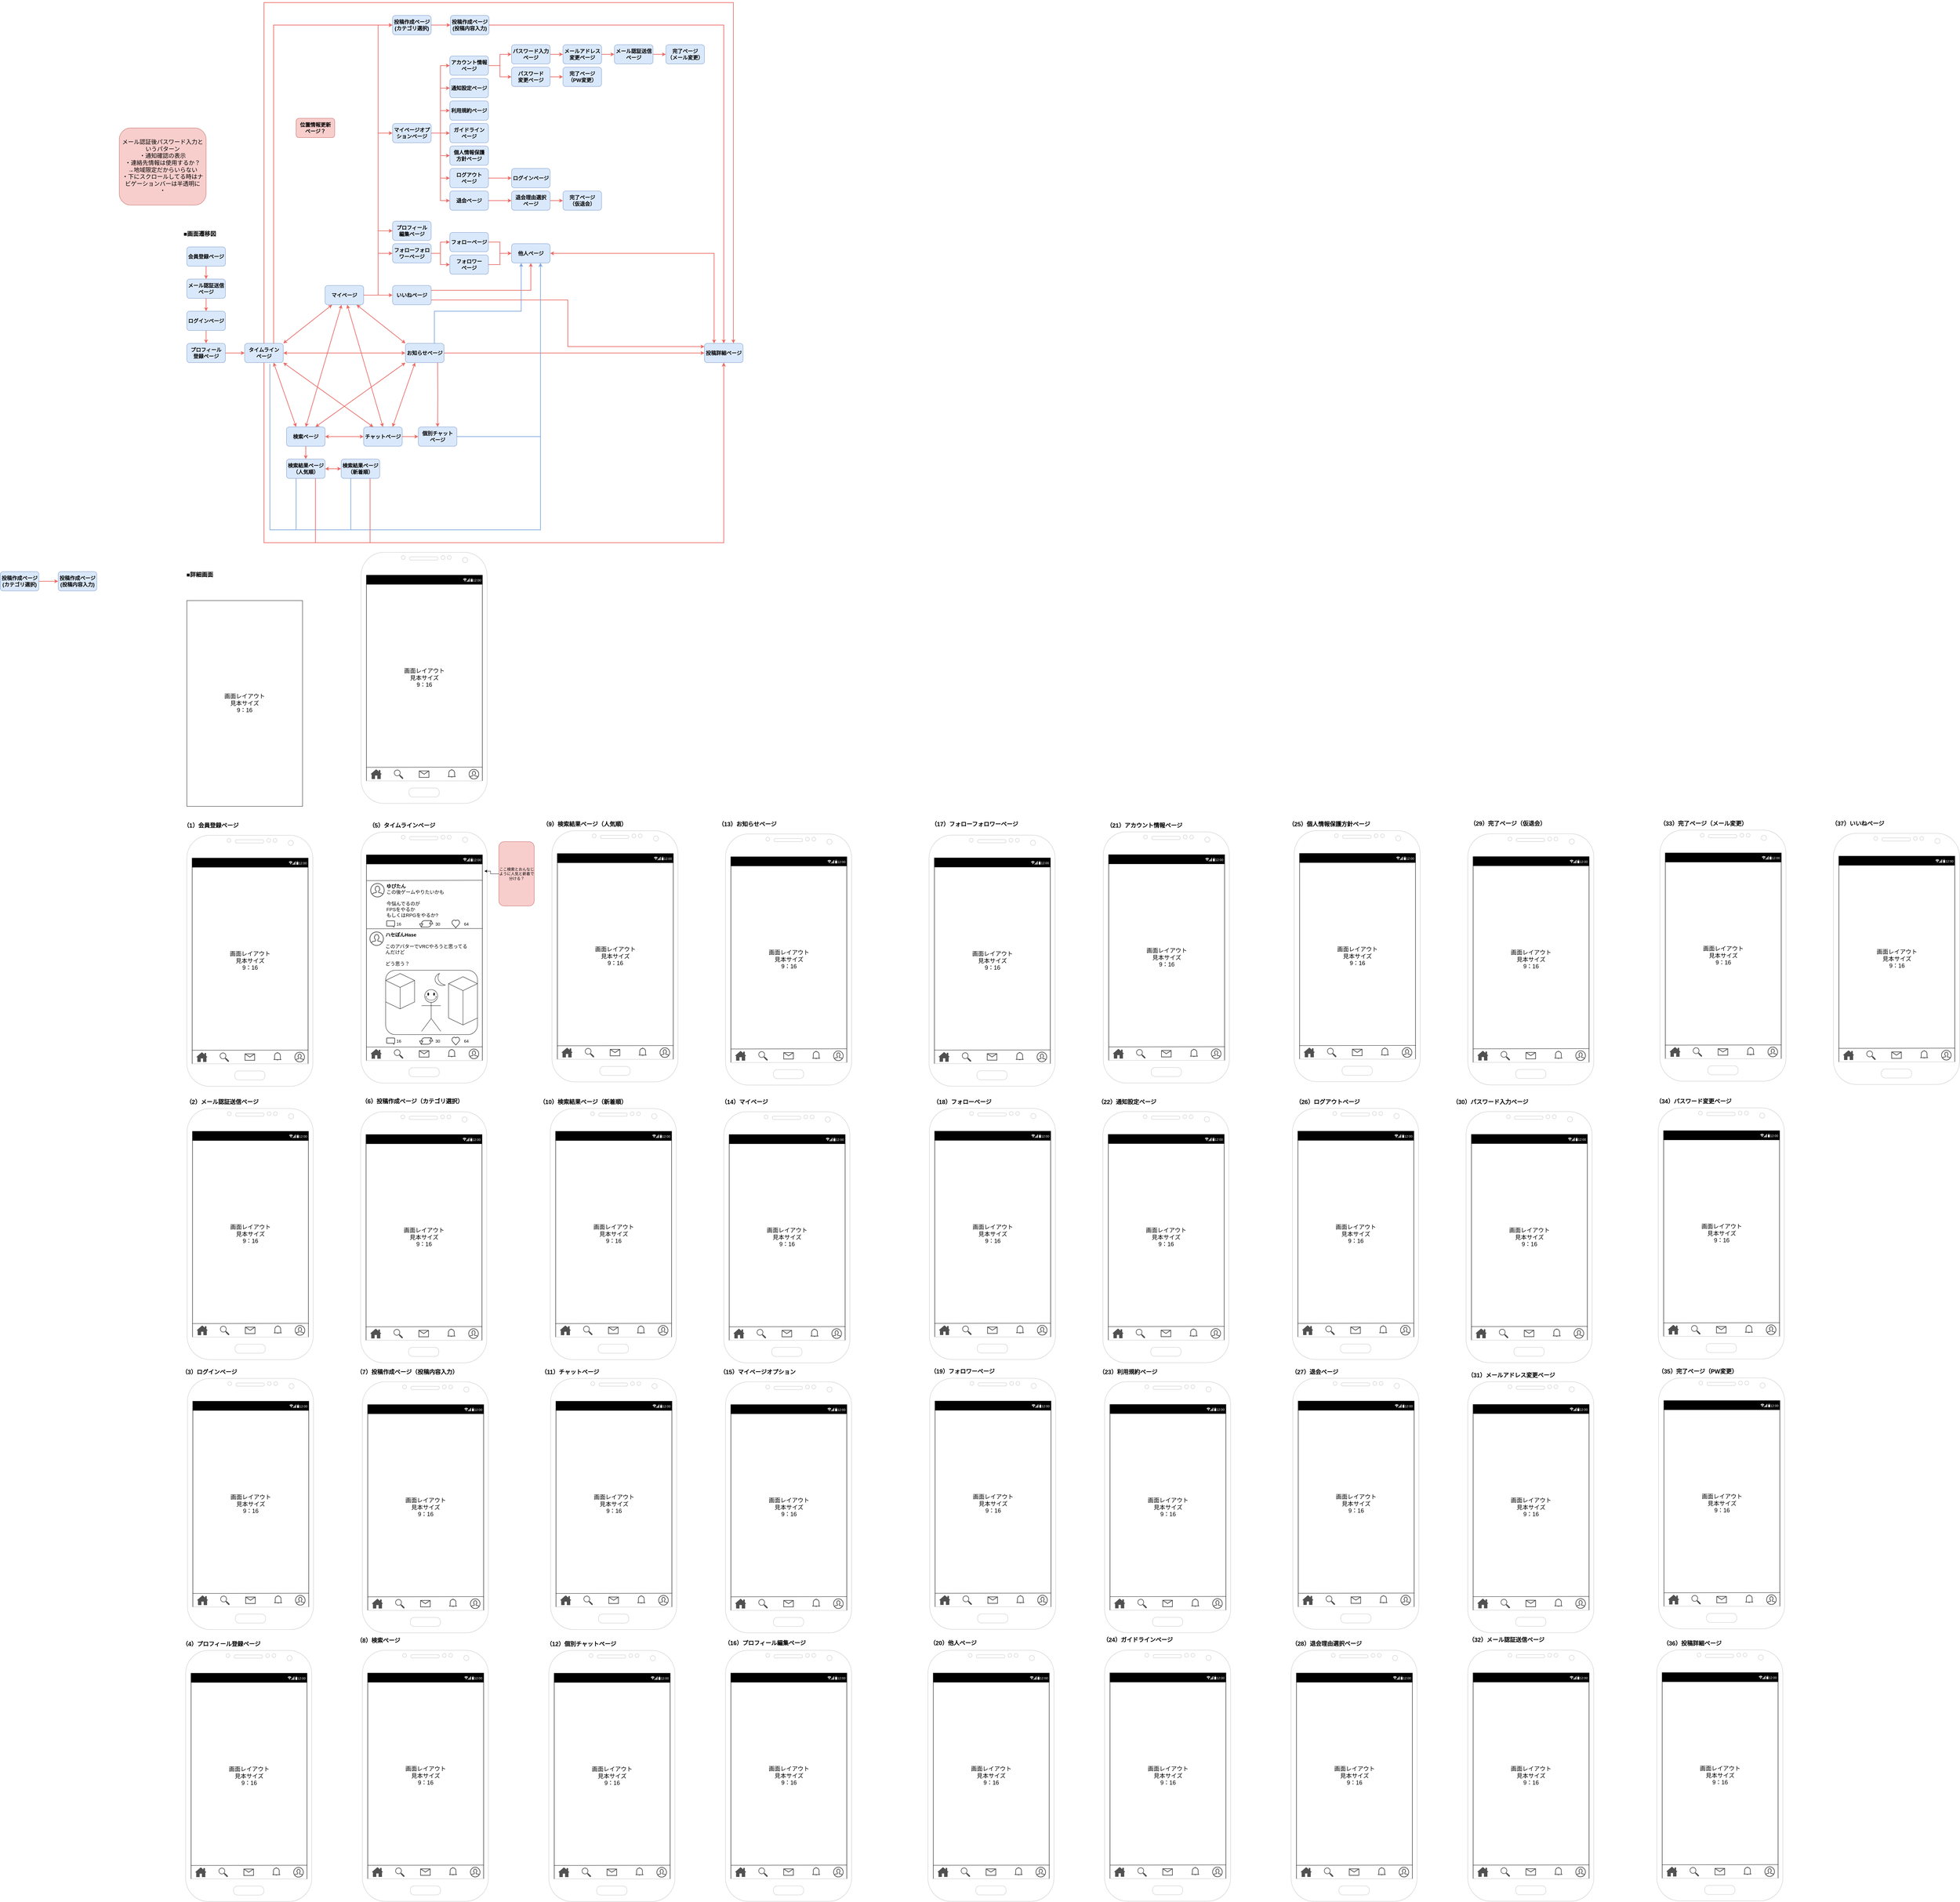 <mxfile version="24.7.5">
  <diagram name="画面設計" id="DUKsDsCgvE7qoUcOOErB">
    <mxGraphModel dx="1964" dy="3035" grid="1" gridSize="10" guides="1" tooltips="1" connect="1" arrows="1" fold="1" page="1" pageScale="1" pageWidth="827" pageHeight="1169" math="0" shadow="0">
      <root>
        <mxCell id="0" />
        <mxCell id="1" parent="0" />
        <mxCell id="qoLvdTIRZXSMtm_tBuzf-2" value="画面レイアウト&lt;div&gt;見本サイズ&lt;/div&gt;&lt;div&gt;9：16&lt;/div&gt;" style="whiteSpace=wrap;html=1;fontSize=18;" parent="1" vertex="1">
          <mxGeometry y="60" width="360" height="640" as="geometry" />
        </mxCell>
        <mxCell id="zhutLlrUZyIgJQwC8Toj-32" value="&lt;span style=&quot;font-size: 18px;&quot;&gt;■画面遷移図&lt;/span&gt;" style="text;html=1;align=center;verticalAlign=middle;resizable=0;points=[];autosize=1;strokeColor=none;fillColor=none;fontStyle=1;fontSize=18;" parent="1" vertex="1">
          <mxGeometry x="-20" y="-1100" width="120" height="40" as="geometry" />
        </mxCell>
        <mxCell id="zhutLlrUZyIgJQwC8Toj-45" value="" style="edgeStyle=orthogonalEdgeStyle;shape=connector;rounded=0;orthogonalLoop=1;jettySize=auto;html=1;strokeColor=#EA6B66;strokeWidth=2;align=center;verticalAlign=middle;fontFamily=Helvetica;fontSize=11;fontColor=default;labelBackgroundColor=default;endArrow=classic;" parent="1" source="zhutLlrUZyIgJQwC8Toj-33" target="zhutLlrUZyIgJQwC8Toj-42" edge="1">
          <mxGeometry relative="1" as="geometry" />
        </mxCell>
        <mxCell id="zhutLlrUZyIgJQwC8Toj-33" value="ログインページ" style="rounded=1;whiteSpace=wrap;html=1;fillColor=#dae8fc;strokeColor=#6c8ebf;fontSize=16;fontStyle=1" parent="1" vertex="1">
          <mxGeometry y="-840" width="120" height="60" as="geometry" />
        </mxCell>
        <mxCell id="zhutLlrUZyIgJQwC8Toj-43" value="" style="edgeStyle=orthogonalEdgeStyle;rounded=0;orthogonalLoop=1;jettySize=auto;html=1;strokeWidth=2;strokeColor=#EA6B66;" parent="1" source="zhutLlrUZyIgJQwC8Toj-34" target="zhutLlrUZyIgJQwC8Toj-35" edge="1">
          <mxGeometry relative="1" as="geometry" />
        </mxCell>
        <mxCell id="zhutLlrUZyIgJQwC8Toj-34" value="会員登録ページ" style="rounded=1;whiteSpace=wrap;html=1;fillColor=#dae8fc;strokeColor=#6c8ebf;fontSize=16;fontStyle=1" parent="1" vertex="1">
          <mxGeometry y="-1040" width="120" height="60" as="geometry" />
        </mxCell>
        <mxCell id="zhutLlrUZyIgJQwC8Toj-44" value="" style="edgeStyle=orthogonalEdgeStyle;shape=connector;rounded=0;orthogonalLoop=1;jettySize=auto;html=1;strokeColor=#EA6B66;strokeWidth=2;align=center;verticalAlign=middle;fontFamily=Helvetica;fontSize=11;fontColor=default;labelBackgroundColor=default;endArrow=classic;" parent="1" source="zhutLlrUZyIgJQwC8Toj-35" target="zhutLlrUZyIgJQwC8Toj-33" edge="1">
          <mxGeometry relative="1" as="geometry" />
        </mxCell>
        <mxCell id="zhutLlrUZyIgJQwC8Toj-35" value="メール認証送信ページ" style="rounded=1;whiteSpace=wrap;html=1;fillColor=#dae8fc;strokeColor=#6c8ebf;fontSize=16;fontStyle=1" parent="1" vertex="1">
          <mxGeometry y="-940" width="120" height="60" as="geometry" />
        </mxCell>
        <mxCell id="zhutLlrUZyIgJQwC8Toj-75" style="edgeStyle=none;shape=connector;rounded=0;orthogonalLoop=1;jettySize=auto;html=1;entryX=0.25;entryY=0;entryDx=0;entryDy=0;strokeColor=#EA6B66;strokeWidth=2;align=center;verticalAlign=middle;fontFamily=Helvetica;fontSize=11;fontColor=default;labelBackgroundColor=default;startArrow=classic;startFill=1;endArrow=classic;exitX=0.75;exitY=1;exitDx=0;exitDy=0;" parent="1" source="zhutLlrUZyIgJQwC8Toj-36" target="zhutLlrUZyIgJQwC8Toj-70" edge="1">
          <mxGeometry relative="1" as="geometry" />
        </mxCell>
        <mxCell id="zhutLlrUZyIgJQwC8Toj-80" style="edgeStyle=none;shape=connector;rounded=0;orthogonalLoop=1;jettySize=auto;html=1;entryX=0;entryY=0.5;entryDx=0;entryDy=0;strokeColor=#EA6B66;strokeWidth=2;align=center;verticalAlign=middle;fontFamily=Helvetica;fontSize=11;fontColor=default;labelBackgroundColor=default;startArrow=classic;startFill=1;endArrow=classic;" parent="1" source="zhutLlrUZyIgJQwC8Toj-36" target="zhutLlrUZyIgJQwC8Toj-69" edge="1">
          <mxGeometry relative="1" as="geometry" />
        </mxCell>
        <mxCell id="zhutLlrUZyIgJQwC8Toj-85" style="edgeStyle=orthogonalEdgeStyle;shape=connector;rounded=0;orthogonalLoop=1;jettySize=auto;html=1;exitX=0.75;exitY=0;exitDx=0;exitDy=0;entryX=0;entryY=0.5;entryDx=0;entryDy=0;strokeColor=#EA6B66;strokeWidth=2;align=center;verticalAlign=middle;fontFamily=Helvetica;fontSize=11;fontColor=default;labelBackgroundColor=default;endArrow=classic;" parent="1" source="zhutLlrUZyIgJQwC8Toj-36" target="zhutLlrUZyIgJQwC8Toj-40" edge="1">
          <mxGeometry relative="1" as="geometry" />
        </mxCell>
        <mxCell id="zhutLlrUZyIgJQwC8Toj-87" style="edgeStyle=orthogonalEdgeStyle;shape=connector;rounded=0;orthogonalLoop=1;jettySize=auto;html=1;entryX=0.75;entryY=0;entryDx=0;entryDy=0;strokeColor=#EA6B66;strokeWidth=2;align=center;verticalAlign=middle;fontFamily=Helvetica;fontSize=11;fontColor=default;labelBackgroundColor=default;endArrow=classic;" parent="1" source="zhutLlrUZyIgJQwC8Toj-36" target="zhutLlrUZyIgJQwC8Toj-39" edge="1">
          <mxGeometry relative="1" as="geometry">
            <Array as="points">
              <mxPoint x="240" y="-1800" />
              <mxPoint x="1700" y="-1800" />
            </Array>
          </mxGeometry>
        </mxCell>
        <mxCell id="zhutLlrUZyIgJQwC8Toj-125" style="edgeStyle=orthogonalEdgeStyle;shape=connector;rounded=0;orthogonalLoop=1;jettySize=auto;html=1;entryX=0.5;entryY=1;entryDx=0;entryDy=0;strokeColor=#EA6B66;strokeWidth=2;align=center;verticalAlign=middle;fontFamily=Helvetica;fontSize=11;fontColor=default;labelBackgroundColor=default;endArrow=classic;exitX=0.5;exitY=1;exitDx=0;exitDy=0;" parent="1" source="zhutLlrUZyIgJQwC8Toj-36" target="zhutLlrUZyIgJQwC8Toj-39" edge="1">
          <mxGeometry relative="1" as="geometry">
            <Array as="points">
              <mxPoint x="240" y="-120" />
              <mxPoint x="1670" y="-120" />
            </Array>
          </mxGeometry>
        </mxCell>
        <mxCell id="zhutLlrUZyIgJQwC8Toj-126" style="edgeStyle=orthogonalEdgeStyle;shape=connector;rounded=0;orthogonalLoop=1;jettySize=auto;html=1;entryX=1;entryY=0.5;entryDx=0;entryDy=0;strokeColor=#7EA6E0;strokeWidth=2;align=center;verticalAlign=middle;fontFamily=Helvetica;fontSize=11;fontColor=default;labelBackgroundColor=default;endArrow=classic;exitX=0.653;exitY=1.062;exitDx=0;exitDy=0;exitPerimeter=0;" parent="1" source="zhutLlrUZyIgJQwC8Toj-36" target="zhutLlrUZyIgJQwC8Toj-63" edge="1">
          <mxGeometry relative="1" as="geometry">
            <Array as="points">
              <mxPoint x="258" y="-160" />
              <mxPoint x="1100" y="-160" />
              <mxPoint x="1100" y="-1020" />
            </Array>
          </mxGeometry>
        </mxCell>
        <mxCell id="zhutLlrUZyIgJQwC8Toj-36" value="タイムライン&lt;div&gt;ページ&lt;/div&gt;" style="rounded=1;whiteSpace=wrap;html=1;fillColor=#dae8fc;strokeColor=#6c8ebf;fontSize=16;fontStyle=1" parent="1" vertex="1">
          <mxGeometry x="180" y="-740" width="120" height="60" as="geometry" />
        </mxCell>
        <mxCell id="zhutLlrUZyIgJQwC8Toj-39" value="投稿詳細ページ" style="rounded=1;whiteSpace=wrap;html=1;fillColor=#dae8fc;strokeColor=#6c8ebf;fontSize=16;fontStyle=1" parent="1" vertex="1">
          <mxGeometry x="1610" y="-740" width="120" height="60" as="geometry" />
        </mxCell>
        <mxCell id="zhutLlrUZyIgJQwC8Toj-56" value="" style="edgeStyle=orthogonalEdgeStyle;shape=connector;rounded=0;orthogonalLoop=1;jettySize=auto;html=1;strokeColor=#EA6B66;strokeWidth=2;align=center;verticalAlign=middle;fontFamily=Helvetica;fontSize=11;fontColor=default;labelBackgroundColor=default;endArrow=classic;" parent="1" source="zhutLlrUZyIgJQwC8Toj-40" target="zhutLlrUZyIgJQwC8Toj-41" edge="1">
          <mxGeometry relative="1" as="geometry" />
        </mxCell>
        <mxCell id="zhutLlrUZyIgJQwC8Toj-40" value="投稿作成ページ&lt;div&gt;(カテゴリ選択)&lt;/div&gt;" style="rounded=1;whiteSpace=wrap;html=1;fillColor=#dae8fc;strokeColor=#6c8ebf;fontSize=16;fontStyle=1" parent="1" vertex="1">
          <mxGeometry x="640" y="-1760" width="120" height="60" as="geometry" />
        </mxCell>
        <mxCell id="zhutLlrUZyIgJQwC8Toj-57" value="" style="edgeStyle=orthogonalEdgeStyle;shape=connector;rounded=0;orthogonalLoop=1;jettySize=auto;html=1;strokeColor=#EA6B66;strokeWidth=2;align=center;verticalAlign=middle;fontFamily=Helvetica;fontSize=11;fontColor=default;labelBackgroundColor=default;endArrow=classic;" parent="1" source="zhutLlrUZyIgJQwC8Toj-41" target="zhutLlrUZyIgJQwC8Toj-39" edge="1">
          <mxGeometry relative="1" as="geometry" />
        </mxCell>
        <mxCell id="zhutLlrUZyIgJQwC8Toj-41" value="投稿作成ページ&lt;div&gt;(投稿内容入力)&lt;/div&gt;" style="rounded=1;whiteSpace=wrap;html=1;fillColor=#dae8fc;strokeColor=#6c8ebf;fontSize=16;fontStyle=1" parent="1" vertex="1">
          <mxGeometry x="820" y="-1760" width="120" height="60" as="geometry" />
        </mxCell>
        <mxCell id="zhutLlrUZyIgJQwC8Toj-46" value="" style="edgeStyle=orthogonalEdgeStyle;shape=connector;rounded=0;orthogonalLoop=1;jettySize=auto;html=1;strokeColor=#EA6B66;strokeWidth=2;align=center;verticalAlign=middle;fontFamily=Helvetica;fontSize=11;fontColor=default;labelBackgroundColor=default;endArrow=classic;" parent="1" source="zhutLlrUZyIgJQwC8Toj-42" target="zhutLlrUZyIgJQwC8Toj-36" edge="1">
          <mxGeometry relative="1" as="geometry" />
        </mxCell>
        <mxCell id="zhutLlrUZyIgJQwC8Toj-42" value="プロフィール&lt;div&gt;登録ページ&lt;/div&gt;" style="rounded=1;whiteSpace=wrap;html=1;fillColor=#dae8fc;strokeColor=#6c8ebf;fontSize=16;fontStyle=1" parent="1" vertex="1">
          <mxGeometry y="-740" width="120" height="60" as="geometry" />
        </mxCell>
        <mxCell id="zhutLlrUZyIgJQwC8Toj-47" value="利用規約ページ" style="rounded=1;whiteSpace=wrap;html=1;fillColor=#dae8fc;strokeColor=#6c8ebf;fontSize=16;fontStyle=1" parent="1" vertex="1">
          <mxGeometry x="818" y="-1494" width="120" height="60" as="geometry" />
        </mxCell>
        <mxCell id="zhutLlrUZyIgJQwC8Toj-48" value="ガイドライン&lt;div&gt;ページ&lt;/div&gt;" style="rounded=1;whiteSpace=wrap;html=1;fillColor=#dae8fc;strokeColor=#6c8ebf;fontSize=16;fontStyle=1" parent="1" vertex="1">
          <mxGeometry x="818" y="-1424" width="120" height="60" as="geometry" />
        </mxCell>
        <mxCell id="zhutLlrUZyIgJQwC8Toj-49" value="個人情報保護&lt;div&gt;方針&lt;span style=&quot;background-color: initial;&quot;&gt;ページ&lt;/span&gt;&lt;/div&gt;" style="rounded=1;whiteSpace=wrap;html=1;fillColor=#dae8fc;strokeColor=#6c8ebf;fontSize=16;fontStyle=1" parent="1" vertex="1">
          <mxGeometry x="818" y="-1354" width="120" height="60" as="geometry" />
        </mxCell>
        <mxCell id="zhutLlrUZyIgJQwC8Toj-89" style="edgeStyle=orthogonalEdgeStyle;shape=connector;rounded=0;orthogonalLoop=1;jettySize=auto;html=1;entryX=0;entryY=0.5;entryDx=0;entryDy=0;strokeColor=#EA6B66;strokeWidth=2;align=center;verticalAlign=middle;fontFamily=Helvetica;fontSize=11;fontColor=default;labelBackgroundColor=default;endArrow=classic;" parent="1" source="zhutLlrUZyIgJQwC8Toj-58" target="zhutLlrUZyIgJQwC8Toj-64" edge="1">
          <mxGeometry relative="1" as="geometry" />
        </mxCell>
        <mxCell id="zhutLlrUZyIgJQwC8Toj-90" style="edgeStyle=orthogonalEdgeStyle;shape=connector;rounded=0;orthogonalLoop=1;jettySize=auto;html=1;entryX=0;entryY=0.5;entryDx=0;entryDy=0;strokeColor=#EA6B66;strokeWidth=2;align=center;verticalAlign=middle;fontFamily=Helvetica;fontSize=11;fontColor=default;labelBackgroundColor=default;endArrow=classic;" parent="1" source="zhutLlrUZyIgJQwC8Toj-58" target="zhutLlrUZyIgJQwC8Toj-60" edge="1">
          <mxGeometry relative="1" as="geometry" />
        </mxCell>
        <mxCell id="zhutLlrUZyIgJQwC8Toj-91" style="edgeStyle=orthogonalEdgeStyle;shape=connector;rounded=0;orthogonalLoop=1;jettySize=auto;html=1;entryX=0;entryY=0.5;entryDx=0;entryDy=0;strokeColor=#EA6B66;strokeWidth=2;align=center;verticalAlign=middle;fontFamily=Helvetica;fontSize=11;fontColor=default;labelBackgroundColor=default;endArrow=classic;" parent="1" source="zhutLlrUZyIgJQwC8Toj-58" target="zhutLlrUZyIgJQwC8Toj-47" edge="1">
          <mxGeometry relative="1" as="geometry" />
        </mxCell>
        <mxCell id="zhutLlrUZyIgJQwC8Toj-92" style="edgeStyle=orthogonalEdgeStyle;shape=connector;rounded=0;orthogonalLoop=1;jettySize=auto;html=1;entryX=0;entryY=0.5;entryDx=0;entryDy=0;strokeColor=#EA6B66;strokeWidth=2;align=center;verticalAlign=middle;fontFamily=Helvetica;fontSize=11;fontColor=default;labelBackgroundColor=default;endArrow=classic;" parent="1" source="zhutLlrUZyIgJQwC8Toj-58" target="zhutLlrUZyIgJQwC8Toj-48" edge="1">
          <mxGeometry relative="1" as="geometry" />
        </mxCell>
        <mxCell id="zhutLlrUZyIgJQwC8Toj-93" style="edgeStyle=orthogonalEdgeStyle;shape=connector;rounded=0;orthogonalLoop=1;jettySize=auto;html=1;entryX=0;entryY=0.5;entryDx=0;entryDy=0;strokeColor=#EA6B66;strokeWidth=2;align=center;verticalAlign=middle;fontFamily=Helvetica;fontSize=11;fontColor=default;labelBackgroundColor=default;endArrow=classic;" parent="1" source="zhutLlrUZyIgJQwC8Toj-58" target="zhutLlrUZyIgJQwC8Toj-49" edge="1">
          <mxGeometry relative="1" as="geometry" />
        </mxCell>
        <mxCell id="zhutLlrUZyIgJQwC8Toj-94" style="edgeStyle=orthogonalEdgeStyle;shape=connector;rounded=0;orthogonalLoop=1;jettySize=auto;html=1;entryX=0;entryY=0.5;entryDx=0;entryDy=0;strokeColor=#EA6B66;strokeWidth=2;align=center;verticalAlign=middle;fontFamily=Helvetica;fontSize=11;fontColor=default;labelBackgroundColor=default;endArrow=classic;" parent="1" source="zhutLlrUZyIgJQwC8Toj-58" target="zhutLlrUZyIgJQwC8Toj-61" edge="1">
          <mxGeometry relative="1" as="geometry" />
        </mxCell>
        <mxCell id="zhutLlrUZyIgJQwC8Toj-145" style="edgeStyle=orthogonalEdgeStyle;shape=connector;rounded=0;orthogonalLoop=1;jettySize=auto;html=1;entryX=0;entryY=0.5;entryDx=0;entryDy=0;strokeColor=#EA6B66;strokeWidth=2;align=center;verticalAlign=middle;fontFamily=Helvetica;fontSize=11;fontColor=default;labelBackgroundColor=default;endArrow=classic;" parent="1" source="zhutLlrUZyIgJQwC8Toj-58" target="zhutLlrUZyIgJQwC8Toj-144" edge="1">
          <mxGeometry relative="1" as="geometry" />
        </mxCell>
        <mxCell id="zhutLlrUZyIgJQwC8Toj-58" value="マイページ&lt;span style=&quot;background-color: initial;&quot;&gt;オプションページ&lt;/span&gt;" style="rounded=1;whiteSpace=wrap;html=1;fillColor=#dae8fc;strokeColor=#6c8ebf;fontSize=16;fontStyle=1" parent="1" vertex="1">
          <mxGeometry x="640" y="-1424" width="120" height="60" as="geometry" />
        </mxCell>
        <mxCell id="zhutLlrUZyIgJQwC8Toj-59" value="プロフィール&lt;div&gt;編集ページ&lt;/div&gt;" style="rounded=1;whiteSpace=wrap;html=1;fillColor=#dae8fc;strokeColor=#6c8ebf;fontSize=16;fontStyle=1" parent="1" vertex="1">
          <mxGeometry x="640" y="-1120" width="120" height="60" as="geometry" />
        </mxCell>
        <mxCell id="zhutLlrUZyIgJQwC8Toj-60" value="通知設定ページ" style="rounded=1;whiteSpace=wrap;html=1;fillColor=#dae8fc;strokeColor=#6c8ebf;fontSize=16;fontStyle=1" parent="1" vertex="1">
          <mxGeometry x="818" y="-1564" width="120" height="60" as="geometry" />
        </mxCell>
        <mxCell id="zhutLlrUZyIgJQwC8Toj-142" value="" style="edgeStyle=orthogonalEdgeStyle;shape=connector;rounded=0;orthogonalLoop=1;jettySize=auto;html=1;strokeColor=#EA6B66;strokeWidth=2;align=center;verticalAlign=middle;fontFamily=Helvetica;fontSize=11;fontColor=default;labelBackgroundColor=default;endArrow=classic;" parent="1" source="zhutLlrUZyIgJQwC8Toj-61" target="zhutLlrUZyIgJQwC8Toj-140" edge="1">
          <mxGeometry relative="1" as="geometry" />
        </mxCell>
        <mxCell id="zhutLlrUZyIgJQwC8Toj-61" value="退会ページ" style="rounded=1;whiteSpace=wrap;html=1;fillColor=#dae8fc;strokeColor=#6c8ebf;fontSize=16;fontStyle=1" parent="1" vertex="1">
          <mxGeometry x="818" y="-1214" width="120" height="60" as="geometry" />
        </mxCell>
        <mxCell id="zhutLlrUZyIgJQwC8Toj-129" style="edgeStyle=orthogonalEdgeStyle;shape=connector;rounded=0;orthogonalLoop=1;jettySize=auto;html=1;entryX=0.25;entryY=0;entryDx=0;entryDy=0;strokeColor=#EA6B66;strokeWidth=2;align=center;verticalAlign=middle;fontFamily=Helvetica;fontSize=11;fontColor=default;labelBackgroundColor=default;endArrow=classic;startArrow=classic;startFill=1;" parent="1" source="zhutLlrUZyIgJQwC8Toj-63" target="zhutLlrUZyIgJQwC8Toj-39" edge="1">
          <mxGeometry relative="1" as="geometry" />
        </mxCell>
        <mxCell id="zhutLlrUZyIgJQwC8Toj-63" value="他人ページ" style="rounded=1;whiteSpace=wrap;html=1;fillColor=#dae8fc;strokeColor=#6c8ebf;fontSize=16;fontStyle=1" parent="1" vertex="1">
          <mxGeometry x="1010" y="-1050" width="120" height="60" as="geometry" />
        </mxCell>
        <mxCell id="zhutLlrUZyIgJQwC8Toj-95" style="edgeStyle=orthogonalEdgeStyle;shape=connector;rounded=0;orthogonalLoop=1;jettySize=auto;html=1;entryX=0;entryY=0.5;entryDx=0;entryDy=0;strokeColor=#EA6B66;strokeWidth=2;align=center;verticalAlign=middle;fontFamily=Helvetica;fontSize=11;fontColor=default;labelBackgroundColor=default;endArrow=classic;" parent="1" source="zhutLlrUZyIgJQwC8Toj-64" target="zhutLlrUZyIgJQwC8Toj-65" edge="1">
          <mxGeometry relative="1" as="geometry" />
        </mxCell>
        <mxCell id="zhutLlrUZyIgJQwC8Toj-96" style="edgeStyle=orthogonalEdgeStyle;shape=connector;rounded=0;orthogonalLoop=1;jettySize=auto;html=1;entryX=0;entryY=0.5;entryDx=0;entryDy=0;strokeColor=#EA6B66;strokeWidth=2;align=center;verticalAlign=middle;fontFamily=Helvetica;fontSize=11;fontColor=default;labelBackgroundColor=default;endArrow=classic;" parent="1" source="zhutLlrUZyIgJQwC8Toj-64" target="zhutLlrUZyIgJQwC8Toj-66" edge="1">
          <mxGeometry relative="1" as="geometry" />
        </mxCell>
        <mxCell id="zhutLlrUZyIgJQwC8Toj-64" value="アカウント情報ページ" style="rounded=1;whiteSpace=wrap;html=1;fillColor=#dae8fc;strokeColor=#6c8ebf;fontSize=16;fontStyle=1" parent="1" vertex="1">
          <mxGeometry x="818" y="-1634" width="120" height="60" as="geometry" />
        </mxCell>
        <mxCell id="zhutLlrUZyIgJQwC8Toj-108" value="" style="edgeStyle=orthogonalEdgeStyle;shape=connector;rounded=0;orthogonalLoop=1;jettySize=auto;html=1;strokeColor=#EA6B66;strokeWidth=2;align=center;verticalAlign=middle;fontFamily=Helvetica;fontSize=11;fontColor=default;labelBackgroundColor=default;endArrow=classic;" parent="1" source="zhutLlrUZyIgJQwC8Toj-65" target="zhutLlrUZyIgJQwC8Toj-107" edge="1">
          <mxGeometry relative="1" as="geometry" />
        </mxCell>
        <mxCell id="zhutLlrUZyIgJQwC8Toj-65" value="パスワード入力ページ" style="rounded=1;whiteSpace=wrap;html=1;fillColor=#dae8fc;strokeColor=#6c8ebf;fontSize=16;fontStyle=1" parent="1" vertex="1">
          <mxGeometry x="1010" y="-1669" width="120" height="60" as="geometry" />
        </mxCell>
        <mxCell id="zhutLlrUZyIgJQwC8Toj-115" value="" style="edgeStyle=orthogonalEdgeStyle;shape=connector;rounded=0;orthogonalLoop=1;jettySize=auto;html=1;strokeColor=#EA6B66;strokeWidth=2;align=center;verticalAlign=middle;fontFamily=Helvetica;fontSize=11;fontColor=default;labelBackgroundColor=default;endArrow=classic;" parent="1" source="zhutLlrUZyIgJQwC8Toj-66" target="zhutLlrUZyIgJQwC8Toj-110" edge="1">
          <mxGeometry relative="1" as="geometry" />
        </mxCell>
        <mxCell id="zhutLlrUZyIgJQwC8Toj-66" value="パスワード&lt;div&gt;変更ページ&lt;/div&gt;" style="rounded=1;whiteSpace=wrap;html=1;fillColor=#dae8fc;strokeColor=#6c8ebf;fontSize=16;fontStyle=1" parent="1" vertex="1">
          <mxGeometry x="1010" y="-1599" width="120" height="60" as="geometry" />
        </mxCell>
        <mxCell id="zhutLlrUZyIgJQwC8Toj-67" value="位置情報更新&lt;div&gt;ページ？&lt;/div&gt;" style="rounded=1;whiteSpace=wrap;html=1;fillColor=#f8cecc;strokeColor=#b85450;fontSize=16;fontStyle=1" parent="1" vertex="1">
          <mxGeometry x="340" y="-1440" width="120" height="60" as="geometry" />
        </mxCell>
        <mxCell id="zhutLlrUZyIgJQwC8Toj-73" style="shape=connector;rounded=0;orthogonalLoop=1;jettySize=auto;html=1;entryX=1;entryY=0;entryDx=0;entryDy=0;strokeColor=#EA6B66;strokeWidth=2;align=center;verticalAlign=middle;fontFamily=Helvetica;fontSize=11;fontColor=default;labelBackgroundColor=default;endArrow=classic;startArrow=classic;startFill=1;" parent="1" source="zhutLlrUZyIgJQwC8Toj-68" target="zhutLlrUZyIgJQwC8Toj-36" edge="1">
          <mxGeometry relative="1" as="geometry" />
        </mxCell>
        <mxCell id="zhutLlrUZyIgJQwC8Toj-74" style="edgeStyle=none;shape=connector;rounded=0;orthogonalLoop=1;jettySize=auto;html=1;entryX=0;entryY=0;entryDx=0;entryDy=0;strokeColor=#EA6B66;strokeWidth=2;align=center;verticalAlign=middle;fontFamily=Helvetica;fontSize=11;fontColor=default;labelBackgroundColor=default;startArrow=classic;startFill=1;endArrow=classic;" parent="1" source="zhutLlrUZyIgJQwC8Toj-68" target="zhutLlrUZyIgJQwC8Toj-69" edge="1">
          <mxGeometry relative="1" as="geometry" />
        </mxCell>
        <mxCell id="zhutLlrUZyIgJQwC8Toj-78" style="edgeStyle=none;shape=connector;rounded=0;orthogonalLoop=1;jettySize=auto;html=1;entryX=0.5;entryY=0;entryDx=0;entryDy=0;strokeColor=#EA6B66;strokeWidth=2;align=center;verticalAlign=middle;fontFamily=Helvetica;fontSize=11;fontColor=default;labelBackgroundColor=default;startArrow=classic;startFill=1;endArrow=classic;" parent="1" source="zhutLlrUZyIgJQwC8Toj-68" target="zhutLlrUZyIgJQwC8Toj-70" edge="1">
          <mxGeometry relative="1" as="geometry" />
        </mxCell>
        <mxCell id="zhutLlrUZyIgJQwC8Toj-79" style="edgeStyle=none;shape=connector;rounded=0;orthogonalLoop=1;jettySize=auto;html=1;entryX=0.5;entryY=0;entryDx=0;entryDy=0;strokeColor=#EA6B66;strokeWidth=2;align=center;verticalAlign=middle;fontFamily=Helvetica;fontSize=11;fontColor=default;labelBackgroundColor=default;startArrow=classic;startFill=1;endArrow=classic;" parent="1" source="zhutLlrUZyIgJQwC8Toj-68" target="zhutLlrUZyIgJQwC8Toj-71" edge="1">
          <mxGeometry relative="1" as="geometry" />
        </mxCell>
        <mxCell id="zhutLlrUZyIgJQwC8Toj-84" style="edgeStyle=orthogonalEdgeStyle;shape=connector;rounded=0;orthogonalLoop=1;jettySize=auto;html=1;entryX=0;entryY=0.5;entryDx=0;entryDy=0;strokeColor=#EA6B66;strokeWidth=2;align=center;verticalAlign=middle;fontFamily=Helvetica;fontSize=11;fontColor=default;labelBackgroundColor=default;endArrow=classic;exitX=1;exitY=0.5;exitDx=0;exitDy=0;" parent="1" source="zhutLlrUZyIgJQwC8Toj-68" target="zhutLlrUZyIgJQwC8Toj-40" edge="1">
          <mxGeometry relative="1" as="geometry">
            <mxPoint x="550.0" y="-1020" as="sourcePoint" />
          </mxGeometry>
        </mxCell>
        <mxCell id="zhutLlrUZyIgJQwC8Toj-86" style="edgeStyle=orthogonalEdgeStyle;shape=connector;rounded=0;orthogonalLoop=1;jettySize=auto;html=1;entryX=0;entryY=0.5;entryDx=0;entryDy=0;strokeColor=#EA6B66;strokeWidth=2;align=center;verticalAlign=middle;fontFamily=Helvetica;fontSize=11;fontColor=default;labelBackgroundColor=default;endArrow=classic;exitX=1;exitY=0.5;exitDx=0;exitDy=0;" parent="1" source="zhutLlrUZyIgJQwC8Toj-68" target="zhutLlrUZyIgJQwC8Toj-59" edge="1">
          <mxGeometry relative="1" as="geometry">
            <mxPoint x="550.0" y="-1020" as="sourcePoint" />
          </mxGeometry>
        </mxCell>
        <mxCell id="zhutLlrUZyIgJQwC8Toj-88" style="edgeStyle=orthogonalEdgeStyle;shape=connector;rounded=0;orthogonalLoop=1;jettySize=auto;html=1;entryX=0;entryY=0.5;entryDx=0;entryDy=0;strokeColor=#EA6B66;strokeWidth=2;align=center;verticalAlign=middle;fontFamily=Helvetica;fontSize=11;fontColor=default;labelBackgroundColor=default;endArrow=classic;exitX=1;exitY=0.5;exitDx=0;exitDy=0;" parent="1" source="zhutLlrUZyIgJQwC8Toj-68" target="zhutLlrUZyIgJQwC8Toj-58" edge="1">
          <mxGeometry relative="1" as="geometry">
            <mxPoint x="550.0" y="-1020" as="sourcePoint" />
          </mxGeometry>
        </mxCell>
        <mxCell id="zhutLlrUZyIgJQwC8Toj-99" style="edgeStyle=orthogonalEdgeStyle;shape=connector;rounded=0;orthogonalLoop=1;jettySize=auto;html=1;entryX=0;entryY=0.5;entryDx=0;entryDy=0;strokeColor=#EA6B66;strokeWidth=2;align=center;verticalAlign=middle;fontFamily=Helvetica;fontSize=11;fontColor=default;labelBackgroundColor=default;endArrow=classic;exitX=1;exitY=0.5;exitDx=0;exitDy=0;" parent="1" source="zhutLlrUZyIgJQwC8Toj-68" target="zhutLlrUZyIgJQwC8Toj-98" edge="1">
          <mxGeometry relative="1" as="geometry">
            <mxPoint x="550.0" y="-1020" as="sourcePoint" />
          </mxGeometry>
        </mxCell>
        <mxCell id="zhutLlrUZyIgJQwC8Toj-105" style="edgeStyle=orthogonalEdgeStyle;shape=connector;rounded=0;orthogonalLoop=1;jettySize=auto;html=1;entryX=0;entryY=0.5;entryDx=0;entryDy=0;strokeColor=#EA6B66;strokeWidth=2;align=center;verticalAlign=middle;fontFamily=Helvetica;fontSize=11;fontColor=default;labelBackgroundColor=default;endArrow=classic;" parent="1" source="zhutLlrUZyIgJQwC8Toj-68" target="zhutLlrUZyIgJQwC8Toj-104" edge="1">
          <mxGeometry relative="1" as="geometry" />
        </mxCell>
        <mxCell id="zhutLlrUZyIgJQwC8Toj-68" value="マイページ" style="rounded=1;whiteSpace=wrap;html=1;fillColor=#dae8fc;strokeColor=#6c8ebf;fontSize=16;fontStyle=1" parent="1" vertex="1">
          <mxGeometry x="430" y="-920" width="120" height="60" as="geometry" />
        </mxCell>
        <mxCell id="zhutLlrUZyIgJQwC8Toj-76" style="edgeStyle=none;shape=connector;rounded=0;orthogonalLoop=1;jettySize=auto;html=1;entryX=0.75;entryY=0;entryDx=0;entryDy=0;strokeColor=#EA6B66;strokeWidth=2;align=center;verticalAlign=middle;fontFamily=Helvetica;fontSize=11;fontColor=default;labelBackgroundColor=default;startArrow=classic;startFill=1;endArrow=classic;exitX=0.25;exitY=1;exitDx=0;exitDy=0;" parent="1" source="zhutLlrUZyIgJQwC8Toj-69" target="zhutLlrUZyIgJQwC8Toj-71" edge="1">
          <mxGeometry relative="1" as="geometry" />
        </mxCell>
        <mxCell id="zhutLlrUZyIgJQwC8Toj-120" style="edgeStyle=orthogonalEdgeStyle;shape=connector;rounded=0;orthogonalLoop=1;jettySize=auto;html=1;entryX=0;entryY=0.5;entryDx=0;entryDy=0;strokeColor=#EA6B66;strokeWidth=2;align=center;verticalAlign=middle;fontFamily=Helvetica;fontSize=11;fontColor=default;labelBackgroundColor=default;endArrow=classic;" parent="1" source="zhutLlrUZyIgJQwC8Toj-69" target="zhutLlrUZyIgJQwC8Toj-39" edge="1">
          <mxGeometry relative="1" as="geometry" />
        </mxCell>
        <mxCell id="zhutLlrUZyIgJQwC8Toj-137" style="edgeStyle=orthogonalEdgeStyle;shape=connector;rounded=0;orthogonalLoop=1;jettySize=auto;html=1;entryX=0.5;entryY=0;entryDx=0;entryDy=0;strokeColor=#EA6B66;strokeWidth=2;align=center;verticalAlign=middle;fontFamily=Helvetica;fontSize=11;fontColor=default;labelBackgroundColor=default;endArrow=classic;" parent="1" target="zhutLlrUZyIgJQwC8Toj-106" edge="1">
          <mxGeometry relative="1" as="geometry">
            <mxPoint x="780" y="-680" as="sourcePoint" />
          </mxGeometry>
        </mxCell>
        <mxCell id="zhutLlrUZyIgJQwC8Toj-138" style="edgeStyle=orthogonalEdgeStyle;shape=connector;rounded=0;orthogonalLoop=1;jettySize=auto;html=1;exitX=0.75;exitY=0;exitDx=0;exitDy=0;entryX=0.25;entryY=1;entryDx=0;entryDy=0;strokeColor=#7EA6E0;strokeWidth=2;align=center;verticalAlign=middle;fontFamily=Helvetica;fontSize=11;fontColor=default;labelBackgroundColor=default;endArrow=classic;" parent="1" source="zhutLlrUZyIgJQwC8Toj-69" target="zhutLlrUZyIgJQwC8Toj-63" edge="1">
          <mxGeometry relative="1" as="geometry">
            <Array as="points">
              <mxPoint x="770" y="-840" />
              <mxPoint x="1040" y="-840" />
            </Array>
          </mxGeometry>
        </mxCell>
        <mxCell id="zhutLlrUZyIgJQwC8Toj-69" value="お知らせページ" style="rounded=1;whiteSpace=wrap;html=1;fillColor=#dae8fc;strokeColor=#6c8ebf;fontSize=16;fontStyle=1" parent="1" vertex="1">
          <mxGeometry x="680" y="-740" width="120" height="60" as="geometry" />
        </mxCell>
        <mxCell id="zhutLlrUZyIgJQwC8Toj-77" style="edgeStyle=none;shape=connector;rounded=0;orthogonalLoop=1;jettySize=auto;html=1;entryX=0;entryY=0.5;entryDx=0;entryDy=0;strokeColor=#EA6B66;strokeWidth=2;align=center;verticalAlign=middle;fontFamily=Helvetica;fontSize=11;fontColor=default;labelBackgroundColor=default;startArrow=classic;startFill=1;endArrow=classic;" parent="1" source="zhutLlrUZyIgJQwC8Toj-70" target="zhutLlrUZyIgJQwC8Toj-71" edge="1">
          <mxGeometry relative="1" as="geometry" />
        </mxCell>
        <mxCell id="zhutLlrUZyIgJQwC8Toj-81" style="edgeStyle=none;shape=connector;rounded=0;orthogonalLoop=1;jettySize=auto;html=1;exitX=0.75;exitY=0;exitDx=0;exitDy=0;strokeColor=#EA6B66;strokeWidth=2;align=center;verticalAlign=middle;fontFamily=Helvetica;fontSize=11;fontColor=default;labelBackgroundColor=default;startArrow=classic;startFill=1;endArrow=classic;entryX=0;entryY=1;entryDx=0;entryDy=0;" parent="1" source="zhutLlrUZyIgJQwC8Toj-70" target="zhutLlrUZyIgJQwC8Toj-69" edge="1">
          <mxGeometry relative="1" as="geometry">
            <mxPoint x="680.0" y="-710" as="targetPoint" />
          </mxGeometry>
        </mxCell>
        <mxCell id="zhutLlrUZyIgJQwC8Toj-127" style="edgeStyle=orthogonalEdgeStyle;shape=connector;rounded=0;orthogonalLoop=1;jettySize=auto;html=1;entryX=0.75;entryY=1;entryDx=0;entryDy=0;strokeColor=#7EA6E0;strokeWidth=2;align=center;verticalAlign=middle;fontFamily=Helvetica;fontSize=11;fontColor=default;labelBackgroundColor=default;endArrow=classic;exitX=0.25;exitY=1;exitDx=0;exitDy=0;" parent="1" source="zhutLlrUZyIgJQwC8Toj-130" target="zhutLlrUZyIgJQwC8Toj-63" edge="1">
          <mxGeometry relative="1" as="geometry">
            <mxPoint x="370" y="-310" as="sourcePoint" />
            <Array as="points">
              <mxPoint x="340" y="-160" />
              <mxPoint x="1100" y="-160" />
            </Array>
          </mxGeometry>
        </mxCell>
        <mxCell id="zhutLlrUZyIgJQwC8Toj-128" style="edgeStyle=orthogonalEdgeStyle;shape=connector;rounded=0;orthogonalLoop=1;jettySize=auto;html=1;entryX=0.5;entryY=1;entryDx=0;entryDy=0;strokeColor=#EA6B66;strokeWidth=2;align=center;verticalAlign=middle;fontFamily=Helvetica;fontSize=11;fontColor=default;labelBackgroundColor=default;endArrow=classic;exitX=0.75;exitY=1;exitDx=0;exitDy=0;" parent="1" source="zhutLlrUZyIgJQwC8Toj-130" target="zhutLlrUZyIgJQwC8Toj-39" edge="1">
          <mxGeometry relative="1" as="geometry">
            <mxPoint x="400" y="-310" as="sourcePoint" />
            <Array as="points">
              <mxPoint x="400" y="-120" />
              <mxPoint x="1670" y="-120" />
            </Array>
          </mxGeometry>
        </mxCell>
        <mxCell id="zhutLlrUZyIgJQwC8Toj-132" value="" style="edgeStyle=orthogonalEdgeStyle;shape=connector;rounded=0;orthogonalLoop=1;jettySize=auto;html=1;strokeColor=#EA6B66;strokeWidth=2;align=center;verticalAlign=middle;fontFamily=Helvetica;fontSize=11;fontColor=default;labelBackgroundColor=default;endArrow=classic;" parent="1" source="zhutLlrUZyIgJQwC8Toj-70" target="zhutLlrUZyIgJQwC8Toj-130" edge="1">
          <mxGeometry relative="1" as="geometry" />
        </mxCell>
        <mxCell id="zhutLlrUZyIgJQwC8Toj-70" value="検索ページ" style="rounded=1;whiteSpace=wrap;html=1;fillColor=#dae8fc;strokeColor=#6c8ebf;fontSize=16;fontStyle=1" parent="1" vertex="1">
          <mxGeometry x="310" y="-480" width="120" height="60" as="geometry" />
        </mxCell>
        <mxCell id="zhutLlrUZyIgJQwC8Toj-82" style="edgeStyle=none;shape=connector;rounded=0;orthogonalLoop=1;jettySize=auto;html=1;entryX=1;entryY=1;entryDx=0;entryDy=0;strokeColor=#EA6B66;strokeWidth=2;align=center;verticalAlign=middle;fontFamily=Helvetica;fontSize=11;fontColor=default;labelBackgroundColor=default;startArrow=classic;startFill=1;endArrow=classic;exitX=0.25;exitY=0;exitDx=0;exitDy=0;" parent="1" source="zhutLlrUZyIgJQwC8Toj-71" target="zhutLlrUZyIgJQwC8Toj-36" edge="1">
          <mxGeometry relative="1" as="geometry" />
        </mxCell>
        <mxCell id="zhutLlrUZyIgJQwC8Toj-121" value="" style="edgeStyle=orthogonalEdgeStyle;shape=connector;rounded=0;orthogonalLoop=1;jettySize=auto;html=1;strokeColor=#EA6B66;strokeWidth=2;align=center;verticalAlign=middle;fontFamily=Helvetica;fontSize=11;fontColor=default;labelBackgroundColor=default;endArrow=classic;" parent="1" source="zhutLlrUZyIgJQwC8Toj-71" target="zhutLlrUZyIgJQwC8Toj-106" edge="1">
          <mxGeometry relative="1" as="geometry" />
        </mxCell>
        <mxCell id="zhutLlrUZyIgJQwC8Toj-71" value="チャットページ" style="rounded=1;whiteSpace=wrap;html=1;fillColor=#dae8fc;strokeColor=#6c8ebf;fontSize=16;fontStyle=1" parent="1" vertex="1">
          <mxGeometry x="550" y="-480" width="120" height="60" as="geometry" />
        </mxCell>
        <mxCell id="zhutLlrUZyIgJQwC8Toj-97" value="メール認証後パスワード入力というパターン&lt;div&gt;・通知確認の表示&lt;/div&gt;&lt;div&gt;・連絡先情報は使用するか？&lt;/div&gt;&lt;div&gt;→地域限定だからいらない&lt;/div&gt;&lt;div&gt;・下にスクロールしてる時はナビゲーションバーは半透明に&lt;/div&gt;&lt;div&gt;・&lt;/div&gt;" style="rounded=1;whiteSpace=wrap;html=1;fontFamily=Helvetica;fontSize=18;labelBackgroundColor=none;fillColor=#f8cecc;strokeColor=#b85450;" parent="1" vertex="1">
          <mxGeometry x="-210" y="-1410" width="270" height="240" as="geometry" />
        </mxCell>
        <mxCell id="zhutLlrUZyIgJQwC8Toj-102" style="edgeStyle=orthogonalEdgeStyle;shape=connector;rounded=0;orthogonalLoop=1;jettySize=auto;html=1;exitX=1;exitY=0.5;exitDx=0;exitDy=0;entryX=0;entryY=0.5;entryDx=0;entryDy=0;strokeColor=#EA6B66;strokeWidth=2;align=center;verticalAlign=middle;fontFamily=Helvetica;fontSize=11;fontColor=default;labelBackgroundColor=default;endArrow=classic;" parent="1" source="zhutLlrUZyIgJQwC8Toj-98" target="zhutLlrUZyIgJQwC8Toj-100" edge="1">
          <mxGeometry relative="1" as="geometry" />
        </mxCell>
        <mxCell id="zhutLlrUZyIgJQwC8Toj-103" style="edgeStyle=orthogonalEdgeStyle;shape=connector;rounded=0;orthogonalLoop=1;jettySize=auto;html=1;entryX=0;entryY=0.5;entryDx=0;entryDy=0;strokeColor=#EA6B66;strokeWidth=2;align=center;verticalAlign=middle;fontFamily=Helvetica;fontSize=11;fontColor=default;labelBackgroundColor=default;endArrow=classic;" parent="1" source="zhutLlrUZyIgJQwC8Toj-98" target="zhutLlrUZyIgJQwC8Toj-101" edge="1">
          <mxGeometry relative="1" as="geometry" />
        </mxCell>
        <mxCell id="zhutLlrUZyIgJQwC8Toj-98" value="フォローフォロワーページ" style="rounded=1;whiteSpace=wrap;html=1;fillColor=#dae8fc;strokeColor=#6c8ebf;fontSize=16;fontStyle=1" parent="1" vertex="1">
          <mxGeometry x="640" y="-1050" width="120" height="60" as="geometry" />
        </mxCell>
        <mxCell id="zhutLlrUZyIgJQwC8Toj-116" style="edgeStyle=orthogonalEdgeStyle;shape=connector;rounded=0;orthogonalLoop=1;jettySize=auto;html=1;entryX=0;entryY=0.5;entryDx=0;entryDy=0;strokeColor=#EA6B66;strokeWidth=2;align=center;verticalAlign=middle;fontFamily=Helvetica;fontSize=11;fontColor=default;labelBackgroundColor=default;endArrow=classic;" parent="1" source="zhutLlrUZyIgJQwC8Toj-100" target="zhutLlrUZyIgJQwC8Toj-63" edge="1">
          <mxGeometry relative="1" as="geometry" />
        </mxCell>
        <mxCell id="zhutLlrUZyIgJQwC8Toj-100" value="フォローページ" style="rounded=1;whiteSpace=wrap;html=1;fillColor=#dae8fc;strokeColor=#6c8ebf;fontSize=16;fontStyle=1" parent="1" vertex="1">
          <mxGeometry x="818" y="-1085" width="120" height="60" as="geometry" />
        </mxCell>
        <mxCell id="zhutLlrUZyIgJQwC8Toj-117" style="edgeStyle=orthogonalEdgeStyle;shape=connector;rounded=0;orthogonalLoop=1;jettySize=auto;html=1;entryX=0;entryY=0.5;entryDx=0;entryDy=0;strokeColor=#EA6B66;strokeWidth=2;align=center;verticalAlign=middle;fontFamily=Helvetica;fontSize=11;fontColor=default;labelBackgroundColor=default;endArrow=classic;" parent="1" source="zhutLlrUZyIgJQwC8Toj-101" target="zhutLlrUZyIgJQwC8Toj-63" edge="1">
          <mxGeometry relative="1" as="geometry" />
        </mxCell>
        <mxCell id="zhutLlrUZyIgJQwC8Toj-101" value="フォロワー&lt;div&gt;ページ&lt;/div&gt;" style="rounded=1;whiteSpace=wrap;html=1;fillColor=#dae8fc;strokeColor=#6c8ebf;fontSize=16;fontStyle=1" parent="1" vertex="1">
          <mxGeometry x="818" y="-1015" width="120" height="60" as="geometry" />
        </mxCell>
        <mxCell id="zhutLlrUZyIgJQwC8Toj-118" style="edgeStyle=orthogonalEdgeStyle;shape=connector;rounded=0;orthogonalLoop=1;jettySize=auto;html=1;strokeColor=#EA6B66;strokeWidth=2;align=center;verticalAlign=middle;fontFamily=Helvetica;fontSize=11;fontColor=default;labelBackgroundColor=default;endArrow=classic;exitX=1;exitY=0.75;exitDx=0;exitDy=0;" parent="1" source="zhutLlrUZyIgJQwC8Toj-104" edge="1">
          <mxGeometry relative="1" as="geometry">
            <mxPoint x="1610" y="-730" as="targetPoint" />
            <Array as="points">
              <mxPoint x="1185" y="-875" />
              <mxPoint x="1185" y="-730" />
              <mxPoint x="1610" y="-730" />
            </Array>
          </mxGeometry>
        </mxCell>
        <mxCell id="zhutLlrUZyIgJQwC8Toj-119" style="edgeStyle=orthogonalEdgeStyle;shape=connector;rounded=0;orthogonalLoop=1;jettySize=auto;html=1;exitX=1;exitY=0.25;exitDx=0;exitDy=0;entryX=0.5;entryY=1;entryDx=0;entryDy=0;strokeColor=#EA6B66;strokeWidth=2;align=center;verticalAlign=middle;fontFamily=Helvetica;fontSize=11;fontColor=default;labelBackgroundColor=default;endArrow=classic;" parent="1" source="zhutLlrUZyIgJQwC8Toj-104" target="zhutLlrUZyIgJQwC8Toj-63" edge="1">
          <mxGeometry relative="1" as="geometry" />
        </mxCell>
        <mxCell id="zhutLlrUZyIgJQwC8Toj-104" value="いいねページ" style="rounded=1;whiteSpace=wrap;html=1;fillColor=#dae8fc;strokeColor=#6c8ebf;fontSize=16;fontStyle=1" parent="1" vertex="1">
          <mxGeometry x="640" y="-920" width="120" height="60" as="geometry" />
        </mxCell>
        <mxCell id="zhutLlrUZyIgJQwC8Toj-124" style="edgeStyle=orthogonalEdgeStyle;shape=connector;rounded=0;orthogonalLoop=1;jettySize=auto;html=1;entryX=0.75;entryY=1;entryDx=0;entryDy=0;strokeColor=#7EA6E0;strokeWidth=2;align=center;verticalAlign=middle;fontFamily=Helvetica;fontSize=11;fontColor=default;labelBackgroundColor=default;endArrow=classic;" parent="1" source="zhutLlrUZyIgJQwC8Toj-106" target="zhutLlrUZyIgJQwC8Toj-63" edge="1">
          <mxGeometry relative="1" as="geometry" />
        </mxCell>
        <mxCell id="zhutLlrUZyIgJQwC8Toj-106" value="個別チャット&lt;div&gt;ページ&lt;/div&gt;" style="rounded=1;whiteSpace=wrap;html=1;fillColor=#dae8fc;strokeColor=#6c8ebf;fontSize=16;fontStyle=1" parent="1" vertex="1">
          <mxGeometry x="720" y="-480" width="120" height="60" as="geometry" />
        </mxCell>
        <mxCell id="zhutLlrUZyIgJQwC8Toj-113" value="" style="edgeStyle=orthogonalEdgeStyle;shape=connector;rounded=0;orthogonalLoop=1;jettySize=auto;html=1;strokeColor=#EA6B66;strokeWidth=2;align=center;verticalAlign=middle;fontFamily=Helvetica;fontSize=11;fontColor=default;labelBackgroundColor=default;endArrow=classic;" parent="1" source="zhutLlrUZyIgJQwC8Toj-107" target="zhutLlrUZyIgJQwC8Toj-111" edge="1">
          <mxGeometry relative="1" as="geometry" />
        </mxCell>
        <mxCell id="zhutLlrUZyIgJQwC8Toj-107" value="メールアドレス変更ページ" style="rounded=1;whiteSpace=wrap;html=1;fillColor=#dae8fc;strokeColor=#6c8ebf;fontSize=16;fontStyle=1" parent="1" vertex="1">
          <mxGeometry x="1170" y="-1669" width="120" height="60" as="geometry" />
        </mxCell>
        <mxCell id="zhutLlrUZyIgJQwC8Toj-110" value="完了ページ&lt;div&gt;（PW変更）&lt;/div&gt;" style="rounded=1;whiteSpace=wrap;html=1;fillColor=#dae8fc;strokeColor=#6c8ebf;fontSize=16;fontStyle=1" parent="1" vertex="1">
          <mxGeometry x="1170" y="-1599" width="120" height="60" as="geometry" />
        </mxCell>
        <mxCell id="zhutLlrUZyIgJQwC8Toj-114" value="" style="edgeStyle=orthogonalEdgeStyle;shape=connector;rounded=0;orthogonalLoop=1;jettySize=auto;html=1;strokeColor=#EA6B66;strokeWidth=2;align=center;verticalAlign=middle;fontFamily=Helvetica;fontSize=11;fontColor=default;labelBackgroundColor=default;endArrow=classic;" parent="1" source="zhutLlrUZyIgJQwC8Toj-111" target="zhutLlrUZyIgJQwC8Toj-112" edge="1">
          <mxGeometry relative="1" as="geometry" />
        </mxCell>
        <mxCell id="zhutLlrUZyIgJQwC8Toj-111" value="メール認証送信ページ" style="rounded=1;whiteSpace=wrap;html=1;fillColor=#dae8fc;strokeColor=#6c8ebf;fontSize=16;fontStyle=1" parent="1" vertex="1">
          <mxGeometry x="1330" y="-1669" width="120" height="60" as="geometry" />
        </mxCell>
        <mxCell id="zhutLlrUZyIgJQwC8Toj-112" value="完了ページ&lt;div&gt;（メール変更）&lt;/div&gt;" style="rounded=1;whiteSpace=wrap;html=1;fillColor=#dae8fc;strokeColor=#6c8ebf;fontSize=16;fontStyle=1" parent="1" vertex="1">
          <mxGeometry x="1490" y="-1669" width="120" height="60" as="geometry" />
        </mxCell>
        <mxCell id="zhutLlrUZyIgJQwC8Toj-133" value="" style="edgeStyle=orthogonalEdgeStyle;shape=connector;rounded=0;orthogonalLoop=1;jettySize=auto;html=1;strokeColor=#EA6B66;strokeWidth=2;align=center;verticalAlign=middle;fontFamily=Helvetica;fontSize=11;fontColor=default;labelBackgroundColor=default;endArrow=classic;startArrow=classic;startFill=1;" parent="1" source="zhutLlrUZyIgJQwC8Toj-130" target="zhutLlrUZyIgJQwC8Toj-131" edge="1">
          <mxGeometry relative="1" as="geometry" />
        </mxCell>
        <mxCell id="zhutLlrUZyIgJQwC8Toj-130" value="検索結果ページ&lt;div&gt;（人気順）&lt;/div&gt;" style="rounded=1;whiteSpace=wrap;html=1;fillColor=#dae8fc;strokeColor=#6c8ebf;fontSize=16;fontStyle=1" parent="1" vertex="1">
          <mxGeometry x="310" y="-380" width="120" height="60" as="geometry" />
        </mxCell>
        <mxCell id="zhutLlrUZyIgJQwC8Toj-134" style="edgeStyle=orthogonalEdgeStyle;shape=connector;rounded=0;orthogonalLoop=1;jettySize=auto;html=1;exitX=0.25;exitY=1;exitDx=0;exitDy=0;entryX=0.75;entryY=1;entryDx=0;entryDy=0;strokeColor=#7EA6E0;strokeWidth=2;align=center;verticalAlign=middle;fontFamily=Helvetica;fontSize=11;fontColor=default;labelBackgroundColor=default;endArrow=classic;" parent="1" source="zhutLlrUZyIgJQwC8Toj-131" target="zhutLlrUZyIgJQwC8Toj-63" edge="1">
          <mxGeometry relative="1" as="geometry">
            <Array as="points">
              <mxPoint x="510" y="-160" />
              <mxPoint x="1100" y="-160" />
            </Array>
          </mxGeometry>
        </mxCell>
        <mxCell id="zhutLlrUZyIgJQwC8Toj-136" style="edgeStyle=orthogonalEdgeStyle;shape=connector;rounded=0;orthogonalLoop=1;jettySize=auto;html=1;exitX=0.75;exitY=1;exitDx=0;exitDy=0;entryX=0.5;entryY=1;entryDx=0;entryDy=0;strokeColor=#EA6B66;strokeWidth=2;align=center;verticalAlign=middle;fontFamily=Helvetica;fontSize=11;fontColor=default;labelBackgroundColor=default;endArrow=classic;" parent="1" source="zhutLlrUZyIgJQwC8Toj-131" target="zhutLlrUZyIgJQwC8Toj-39" edge="1">
          <mxGeometry relative="1" as="geometry">
            <Array as="points">
              <mxPoint x="570" y="-120" />
              <mxPoint x="1670" y="-120" />
            </Array>
          </mxGeometry>
        </mxCell>
        <mxCell id="zhutLlrUZyIgJQwC8Toj-131" value="検索結果ページ&lt;div&gt;（新着順）&lt;/div&gt;" style="rounded=1;whiteSpace=wrap;html=1;fillColor=#dae8fc;strokeColor=#6c8ebf;fontSize=16;fontStyle=1" parent="1" vertex="1">
          <mxGeometry x="480" y="-380" width="120" height="60" as="geometry" />
        </mxCell>
        <mxCell id="zhutLlrUZyIgJQwC8Toj-143" value="" style="edgeStyle=orthogonalEdgeStyle;shape=connector;rounded=0;orthogonalLoop=1;jettySize=auto;html=1;strokeColor=#EA6B66;strokeWidth=2;align=center;verticalAlign=middle;fontFamily=Helvetica;fontSize=11;fontColor=default;labelBackgroundColor=default;endArrow=classic;" parent="1" source="zhutLlrUZyIgJQwC8Toj-140" target="zhutLlrUZyIgJQwC8Toj-141" edge="1">
          <mxGeometry relative="1" as="geometry" />
        </mxCell>
        <mxCell id="zhutLlrUZyIgJQwC8Toj-140" value="退会理由選択&lt;div&gt;ページ&lt;/div&gt;" style="rounded=1;whiteSpace=wrap;html=1;fillColor=#dae8fc;strokeColor=#6c8ebf;fontSize=16;fontStyle=1" parent="1" vertex="1">
          <mxGeometry x="1010" y="-1214" width="120" height="60" as="geometry" />
        </mxCell>
        <mxCell id="zhutLlrUZyIgJQwC8Toj-141" value="完了ページ&lt;div&gt;（仮退会）&lt;/div&gt;" style="rounded=1;whiteSpace=wrap;html=1;fillColor=#dae8fc;strokeColor=#6c8ebf;fontSize=16;fontStyle=1" parent="1" vertex="1">
          <mxGeometry x="1170" y="-1214" width="120" height="60" as="geometry" />
        </mxCell>
        <mxCell id="zhutLlrUZyIgJQwC8Toj-147" value="" style="edgeStyle=orthogonalEdgeStyle;shape=connector;rounded=0;orthogonalLoop=1;jettySize=auto;html=1;strokeColor=#EA6B66;strokeWidth=2;align=center;verticalAlign=middle;fontFamily=Helvetica;fontSize=11;fontColor=default;labelBackgroundColor=default;endArrow=classic;" parent="1" source="zhutLlrUZyIgJQwC8Toj-144" target="zhutLlrUZyIgJQwC8Toj-146" edge="1">
          <mxGeometry relative="1" as="geometry" />
        </mxCell>
        <mxCell id="zhutLlrUZyIgJQwC8Toj-144" value="ログアウト&lt;div&gt;ページ&lt;/div&gt;" style="rounded=1;whiteSpace=wrap;html=1;fillColor=#dae8fc;strokeColor=#6c8ebf;fontSize=16;fontStyle=1" parent="1" vertex="1">
          <mxGeometry x="818" y="-1284" width="120" height="60" as="geometry" />
        </mxCell>
        <mxCell id="zhutLlrUZyIgJQwC8Toj-146" value="ログインページ" style="rounded=1;whiteSpace=wrap;html=1;fillColor=#dae8fc;strokeColor=#6c8ebf;fontSize=16;fontStyle=1" parent="1" vertex="1">
          <mxGeometry x="1010" y="-1284" width="120" height="60" as="geometry" />
        </mxCell>
        <mxCell id="cl_7OGiUN790KZuQrU56-1" value="&lt;span style=&quot;font-size: 18px;&quot;&gt;■詳細画面&lt;/span&gt;" style="text;html=1;align=center;verticalAlign=middle;resizable=0;points=[];autosize=1;strokeColor=none;fillColor=none;fontStyle=1;fontSize=18;" parent="1" vertex="1">
          <mxGeometry x="-15" y="-40" width="110" height="40" as="geometry" />
        </mxCell>
        <mxCell id="cl_7OGiUN790KZuQrU56-3" value="&lt;span style=&quot;font-size: 18px;&quot;&gt;（1）会員登録ページ&lt;/span&gt;" style="text;html=1;align=center;verticalAlign=middle;resizable=0;points=[];autosize=1;strokeColor=none;fillColor=none;fontStyle=1;fontSize=18;" parent="1" vertex="1">
          <mxGeometry x="-20" y="740" width="190" height="40" as="geometry" />
        </mxCell>
        <mxCell id="cl_7OGiUN790KZuQrU56-5" value="&lt;span style=&quot;font-size: 18px;&quot;&gt;（2）メール認証送信ページ&lt;/span&gt;" style="text;html=1;align=center;verticalAlign=middle;resizable=0;points=[];autosize=1;strokeColor=none;fillColor=none;fontStyle=1;fontSize=18;" parent="1" vertex="1">
          <mxGeometry x="-15" y="1600" width="250" height="40" as="geometry" />
        </mxCell>
        <mxCell id="cl_7OGiUN790KZuQrU56-7" value="&lt;span style=&quot;font-size: 18px;&quot;&gt;（3）ログインページ&lt;/span&gt;" style="text;html=1;align=center;verticalAlign=middle;resizable=0;points=[];autosize=1;strokeColor=none;fillColor=none;fontStyle=1;fontSize=18;" parent="1" vertex="1">
          <mxGeometry x="-25" y="2440" width="190" height="40" as="geometry" />
        </mxCell>
        <mxCell id="cl_7OGiUN790KZuQrU56-9" value="&lt;span style=&quot;font-size: 18px;&quot;&gt;（4）プロフィール登録ページ&lt;/span&gt;" style="text;html=1;align=center;verticalAlign=middle;resizable=0;points=[];autosize=1;strokeColor=none;fillColor=none;fontStyle=1;fontSize=18;" parent="1" vertex="1">
          <mxGeometry x="-28.5" y="3285.5" width="270" height="40" as="geometry" />
        </mxCell>
        <mxCell id="cl_7OGiUN790KZuQrU56-10" value="" style="whiteSpace=wrap;html=1;fontSize=18;" parent="1" vertex="1">
          <mxGeometry x="559" y="851" width="360" height="640" as="geometry" />
        </mxCell>
        <mxCell id="cl_7OGiUN790KZuQrU56-11" value="&lt;span style=&quot;font-size: 18px;&quot;&gt;（5）タイムラインページ&lt;/span&gt;" style="text;html=1;align=center;verticalAlign=middle;resizable=0;points=[];autosize=1;strokeColor=none;fillColor=none;fontStyle=1;fontSize=18;" parent="1" vertex="1">
          <mxGeometry x="554" y="740" width="230" height="40" as="geometry" />
        </mxCell>
        <mxCell id="cl_7OGiUN790KZuQrU56-19" value="" style="endArrow=none;html=1;rounded=0;exitX=1.002;exitY=0.919;exitDx=0;exitDy=0;exitPerimeter=0;entryX=-0.002;entryY=0.92;entryDx=0;entryDy=0;entryPerimeter=0;" parent="1" edge="1">
          <mxGeometry width="50" height="50" relative="1" as="geometry">
            <mxPoint x="919.72" y="1448.16" as="sourcePoint" />
            <mxPoint x="558.28" y="1448.8" as="targetPoint" />
          </mxGeometry>
        </mxCell>
        <mxCell id="cl_7OGiUN790KZuQrU56-20" value="" style="shape=message;html=1;html=1;outlineConnect=0;labelPosition=center;verticalLabelPosition=bottom;align=center;verticalAlign=top;strokeColor=#4D4D4D;strokeWidth=2;" parent="1" vertex="1">
          <mxGeometry x="723" y="1460" width="30" height="20" as="geometry" />
        </mxCell>
        <mxCell id="cl_7OGiUN790KZuQrU56-23" value="" style="strokeWidth=1;html=1;shadow=0;dashed=0;shape=mxgraph.android.statusBar;align=center;fillColor=#000000;strokeColor=#ffffff;fontColor=#ffffff;fontSize=10;sketch=0;" parent="1" vertex="1">
          <mxGeometry x="556" y="851" width="364" height="29" as="geometry" />
        </mxCell>
        <mxCell id="cl_7OGiUN790KZuQrU56-24" value="" style="sketch=0;pointerEvents=1;shadow=0;dashed=0;html=1;strokeColor=none;fillColor=#505050;labelPosition=center;verticalLabelPosition=bottom;verticalAlign=top;outlineConnect=0;align=center;shape=mxgraph.office.concepts.home;" parent="1" vertex="1">
          <mxGeometry x="572" y="1455" width="34" height="30" as="geometry" />
        </mxCell>
        <mxCell id="cl_7OGiUN790KZuQrU56-25" value="" style="sketch=0;pointerEvents=1;shadow=0;dashed=0;html=1;strokeColor=none;fillColor=#505050;labelPosition=center;verticalLabelPosition=bottom;verticalAlign=top;outlineConnect=0;align=center;shape=mxgraph.office.concepts.search;direction=north;" parent="1" vertex="1">
          <mxGeometry x="644.5" y="1456" width="29" height="29" as="geometry" />
        </mxCell>
        <mxCell id="cl_7OGiUN790KZuQrU56-27" value="" style="html=1;verticalLabelPosition=bottom;align=center;labelBackgroundColor=#ffffff;verticalAlign=top;strokeWidth=2;strokeColor=#4D4D4D;shadow=0;dashed=0;shape=mxgraph.ios7.icons.user;" parent="1" vertex="1">
          <mxGeometry x="878" y="1455" width="30" height="30" as="geometry" />
        </mxCell>
        <mxCell id="cl_7OGiUN790KZuQrU56-28" value="" style="html=1;verticalLabelPosition=bottom;align=center;labelBackgroundColor=#ffffff;verticalAlign=top;strokeWidth=2;strokeColor=#4D4D4D;shadow=0;dashed=0;shape=mxgraph.ios7.icons.bell;" parent="1" vertex="1">
          <mxGeometry x="812" y="1456" width="24" height="23.1" as="geometry" />
        </mxCell>
        <mxCell id="cl_7OGiUN790KZuQrU56-31" value="" style="endArrow=none;html=1;rounded=0;exitX=0.001;exitY=0.125;exitDx=0;exitDy=0;exitPerimeter=0;" parent="1" source="cl_7OGiUN790KZuQrU56-10" edge="1">
          <mxGeometry width="50" height="50" relative="1" as="geometry">
            <mxPoint x="789" y="1120" as="sourcePoint" />
            <mxPoint x="924" y="930" as="targetPoint" />
          </mxGeometry>
        </mxCell>
        <mxCell id="cl_7OGiUN790KZuQrU56-32" value="" style="endArrow=none;html=1;rounded=0;exitX=0.001;exitY=0.125;exitDx=0;exitDy=0;exitPerimeter=0;" parent="1" edge="1">
          <mxGeometry width="50" height="50" relative="1" as="geometry">
            <mxPoint x="559" y="1081" as="sourcePoint" />
            <mxPoint x="924" y="1080" as="targetPoint" />
          </mxGeometry>
        </mxCell>
        <mxCell id="cl_7OGiUN790KZuQrU56-21" value="" style="verticalLabelPosition=bottom;verticalAlign=top;html=1;shadow=0;dashed=0;strokeWidth=1;shape=mxgraph.android.phone2;strokeColor=#c0c0c0;" parent="1" vertex="1">
          <mxGeometry x="542" y="780" width="392" height="781" as="geometry" />
        </mxCell>
        <mxCell id="cl_7OGiUN790KZuQrU56-33" value="" style="html=1;verticalLabelPosition=bottom;align=center;labelBackgroundColor=#ffffff;verticalAlign=top;strokeWidth=2;strokeColor=#4D4D4D;shadow=0;dashed=0;shape=mxgraph.ios7.icons.user;" parent="1" vertex="1">
          <mxGeometry x="572" y="940" width="42" height="42" as="geometry" />
        </mxCell>
        <mxCell id="cl_7OGiUN790KZuQrU56-34" value="ゆぴたん&lt;div style=&quot;font-size: 15px;&quot;&gt;&lt;span style=&quot;font-weight: normal; font-size: 15px;&quot;&gt;この後ゲームやりたいかも&lt;/span&gt;&lt;/div&gt;&lt;div style=&quot;font-size: 15px;&quot;&gt;&lt;span style=&quot;font-weight: normal; font-size: 15px;&quot;&gt;&lt;br&gt;&lt;/span&gt;&lt;/div&gt;&lt;div style=&quot;font-size: 15px;&quot;&gt;&lt;span style=&quot;font-weight: normal; font-size: 15px;&quot;&gt;今悩んでるのが&lt;/span&gt;&lt;/div&gt;&lt;div style=&quot;font-size: 15px;&quot;&gt;&lt;span style=&quot;font-weight: normal; font-size: 15px;&quot;&gt;FPSをやるか&lt;/span&gt;&lt;/div&gt;&lt;div style=&quot;font-size: 15px;&quot;&gt;&lt;span style=&quot;font-weight: normal; font-size: 15px;&quot;&gt;もしくはRPGをやるか?&lt;/span&gt;&lt;/div&gt;&lt;div style=&quot;font-size: 15px;&quot;&gt;&lt;span style=&quot;font-weight: normal; font-size: 15px;&quot;&gt;&lt;br&gt;&lt;/span&gt;&lt;/div&gt;" style="text;html=1;align=left;verticalAlign=top;whiteSpace=wrap;rounded=0;fontStyle=1;fontSize=15;" parent="1" vertex="1">
          <mxGeometry x="618.5" y="933" width="216.5" height="128" as="geometry" />
        </mxCell>
        <mxCell id="cl_7OGiUN790KZuQrU56-35" value="" style="html=1;verticalLabelPosition=bottom;align=center;labelBackgroundColor=#ffffff;verticalAlign=top;strokeWidth=2;strokeColor=#4D4D4D;shadow=0;dashed=0;shape=mxgraph.ios7.icons.message;fontColor=default;" parent="1" vertex="1">
          <mxGeometry x="621.5" y="1056" width="25" height="19.5" as="geometry" />
        </mxCell>
        <mxCell id="cl_7OGiUN790KZuQrU56-36" value="16" style="text;html=1;align=center;verticalAlign=middle;resizable=0;points=[];autosize=1;strokeColor=none;fillColor=none;fontSize=13;" parent="1" vertex="1">
          <mxGeometry x="639" y="1050.75" width="40" height="30" as="geometry" />
        </mxCell>
        <mxCell id="cl_7OGiUN790KZuQrU56-39" value="" style="verticalLabelPosition=bottom;verticalAlign=top;html=1;shape=mxgraph.basic.diag_round_rect;dx=6;whiteSpace=wrap;strokeWidth=2;strokeColor=#4D4D4D;" parent="1" vertex="1">
          <mxGeometry x="730" y="1055.5" width="30" height="20" as="geometry" />
        </mxCell>
        <mxCell id="cl_7OGiUN790KZuQrU56-40" value="" style="triangle;whiteSpace=wrap;html=1;direction=south;strokeWidth=2;strokeColor=#4D4D4D;" parent="1" vertex="1">
          <mxGeometry x="724" y="1065.5" width="10" height="10" as="geometry" />
        </mxCell>
        <mxCell id="cl_7OGiUN790KZuQrU56-42" value="" style="triangle;whiteSpace=wrap;html=1;direction=north;strokeWidth=2;strokeColor=#4D4D4D;" parent="1" vertex="1">
          <mxGeometry x="755" y="1055.5" width="10" height="10" as="geometry" />
        </mxCell>
        <mxCell id="cl_7OGiUN790KZuQrU56-45" value="30" style="text;html=1;align=center;verticalAlign=middle;resizable=0;points=[];autosize=1;strokeColor=none;fillColor=none;fontSize=13;" parent="1" vertex="1">
          <mxGeometry x="760" y="1050.5" width="40" height="30" as="geometry" />
        </mxCell>
        <mxCell id="cl_7OGiUN790KZuQrU56-46" value="" style="verticalLabelPosition=bottom;verticalAlign=top;html=1;shape=mxgraph.basic.heart;strokeWidth=2;strokeColor=#4D4D4D;" parent="1" vertex="1">
          <mxGeometry x="824" y="1053" width="25" height="25" as="geometry" />
        </mxCell>
        <mxCell id="cl_7OGiUN790KZuQrU56-47" value="64" style="text;html=1;align=center;verticalAlign=middle;resizable=0;points=[];autosize=1;strokeColor=none;fillColor=none;fontSize=13;" parent="1" vertex="1">
          <mxGeometry x="849" y="1050.5" width="40" height="30" as="geometry" />
        </mxCell>
        <mxCell id="cl_7OGiUN790KZuQrU56-50" value="" style="html=1;verticalLabelPosition=bottom;align=center;labelBackgroundColor=#ffffff;verticalAlign=top;strokeWidth=2;strokeColor=#4D4D4D;shadow=0;dashed=0;shape=mxgraph.ios7.icons.user;" parent="1" vertex="1">
          <mxGeometry x="569.5" y="1090.75" width="42" height="42" as="geometry" />
        </mxCell>
        <mxCell id="cl_7OGiUN790KZuQrU56-51" value="ハセぽんHase&lt;div style=&quot;font-size: 15px;&quot;&gt;&lt;span style=&quot;font-weight: normal; font-size: 15px;&quot;&gt;&lt;br&gt;&lt;/span&gt;&lt;/div&gt;&lt;div style=&quot;font-size: 15px;&quot;&gt;&lt;span style=&quot;font-weight: 400;&quot;&gt;このアバターでVRCやろうと思ってるんだけど&lt;/span&gt;&lt;/div&gt;&lt;div style=&quot;font-size: 15px;&quot;&gt;&lt;span style=&quot;font-weight: 400;&quot;&gt;&lt;br&gt;&lt;/span&gt;&lt;/div&gt;&lt;div style=&quot;font-size: 15px;&quot;&gt;&lt;span style=&quot;font-weight: 400;&quot;&gt;どう思う？&lt;/span&gt;&lt;/div&gt;" style="text;html=1;align=left;verticalAlign=top;whiteSpace=wrap;rounded=0;fontStyle=1;fontSize=15;" parent="1" vertex="1">
          <mxGeometry x="616" y="1083.75" width="258" height="136.25" as="geometry" />
        </mxCell>
        <mxCell id="cl_7OGiUN790KZuQrU56-52" value="" style="html=1;verticalLabelPosition=bottom;align=center;labelBackgroundColor=#ffffff;verticalAlign=top;strokeWidth=2;strokeColor=#4D4D4D;shadow=0;dashed=0;shape=mxgraph.ios7.icons.message;fontColor=default;" parent="1" vertex="1">
          <mxGeometry x="621.5" y="1420.5" width="25" height="19.5" as="geometry" />
        </mxCell>
        <mxCell id="cl_7OGiUN790KZuQrU56-53" value="16" style="text;html=1;align=center;verticalAlign=middle;resizable=0;points=[];autosize=1;strokeColor=none;fillColor=none;fontSize=13;" parent="1" vertex="1">
          <mxGeometry x="639" y="1415.25" width="40" height="30" as="geometry" />
        </mxCell>
        <mxCell id="cl_7OGiUN790KZuQrU56-54" value="" style="verticalLabelPosition=bottom;verticalAlign=top;html=1;shape=mxgraph.basic.diag_round_rect;dx=6;whiteSpace=wrap;strokeWidth=2;strokeColor=#4D4D4D;" parent="1" vertex="1">
          <mxGeometry x="730" y="1420" width="30" height="20" as="geometry" />
        </mxCell>
        <mxCell id="cl_7OGiUN790KZuQrU56-55" value="" style="triangle;whiteSpace=wrap;html=1;direction=south;strokeWidth=2;strokeColor=#4D4D4D;" parent="1" vertex="1">
          <mxGeometry x="724" y="1430" width="10" height="10" as="geometry" />
        </mxCell>
        <mxCell id="cl_7OGiUN790KZuQrU56-56" value="" style="triangle;whiteSpace=wrap;html=1;direction=north;strokeWidth=2;strokeColor=#4D4D4D;" parent="1" vertex="1">
          <mxGeometry x="755" y="1420" width="10" height="10" as="geometry" />
        </mxCell>
        <mxCell id="cl_7OGiUN790KZuQrU56-57" value="30" style="text;html=1;align=center;verticalAlign=middle;resizable=0;points=[];autosize=1;strokeColor=none;fillColor=none;fontSize=13;" parent="1" vertex="1">
          <mxGeometry x="760" y="1415" width="40" height="30" as="geometry" />
        </mxCell>
        <mxCell id="cl_7OGiUN790KZuQrU56-58" value="" style="verticalLabelPosition=bottom;verticalAlign=top;html=1;shape=mxgraph.basic.heart;strokeWidth=2;strokeColor=#4D4D4D;" parent="1" vertex="1">
          <mxGeometry x="824" y="1417.5" width="25" height="25" as="geometry" />
        </mxCell>
        <mxCell id="cl_7OGiUN790KZuQrU56-59" value="64" style="text;html=1;align=center;verticalAlign=middle;resizable=0;points=[];autosize=1;strokeColor=none;fillColor=none;fontSize=13;" parent="1" vertex="1">
          <mxGeometry x="849" y="1415" width="40" height="30" as="geometry" />
        </mxCell>
        <mxCell id="cl_7OGiUN790KZuQrU56-60" value="" style="rounded=1;whiteSpace=wrap;html=1;" parent="1" vertex="1">
          <mxGeometry x="618.5" y="1210" width="285.5" height="200" as="geometry" />
        </mxCell>
        <mxCell id="cl_7OGiUN790KZuQrU56-61" value="" style="shape=umlActor;verticalLabelPosition=bottom;verticalAlign=top;html=1;outlineConnect=0;" parent="1" vertex="1">
          <mxGeometry x="730" y="1280" width="60" height="120" as="geometry" />
        </mxCell>
        <mxCell id="cl_7OGiUN790KZuQrU56-62" value="" style="verticalLabelPosition=bottom;verticalAlign=top;html=1;shape=mxgraph.basic.smiley" parent="1" vertex="1">
          <mxGeometry x="740" y="1270" width="40" height="40" as="geometry" />
        </mxCell>
        <mxCell id="cl_7OGiUN790KZuQrU56-63" value="" style="html=1;whiteSpace=wrap;shape=isoCube2;backgroundOutline=1;isoAngle=15;" parent="1" vertex="1">
          <mxGeometry x="814" y="1230" width="90" height="150" as="geometry" />
        </mxCell>
        <mxCell id="cl_7OGiUN790KZuQrU56-64" value="" style="html=1;whiteSpace=wrap;shape=isoCube2;backgroundOutline=1;isoAngle=15;" parent="1" vertex="1">
          <mxGeometry x="618.5" y="1220" width="90" height="110" as="geometry" />
        </mxCell>
        <mxCell id="cl_7OGiUN790KZuQrU56-65" value="" style="verticalLabelPosition=bottom;verticalAlign=top;html=1;shape=mxgraph.basic.moon" parent="1" vertex="1">
          <mxGeometry x="769" y="1220" width="35" height="40" as="geometry" />
        </mxCell>
        <mxCell id="cl_7OGiUN790KZuQrU56-69" value="" style="shape=image;html=1;verticalAlign=top;verticalLabelPosition=bottom;labelBackgroundColor=#ffffff;imageAspect=0;aspect=fixed;image=https://cdn1.iconfinder.com/data/icons/social-media-vol-4/24/_q-128.png" parent="1" vertex="1">
          <mxGeometry x="876" y="1086" width="28" height="28" as="geometry" />
        </mxCell>
        <mxCell id="cl_7OGiUN790KZuQrU56-70" value="ここ検索とおんなじように人気と新着で分ける？" style="rounded=1;whiteSpace=wrap;html=1;fillColor=#f8cecc;strokeColor=#b85450;" parent="1" vertex="1">
          <mxGeometry x="970.5" y="810" width="110" height="200" as="geometry" />
        </mxCell>
        <mxCell id="cl_7OGiUN790KZuQrU56-71" style="edgeStyle=orthogonalEdgeStyle;rounded=0;orthogonalLoop=1;jettySize=auto;html=1;entryX=1.018;entryY=0.079;entryDx=0;entryDy=0;entryPerimeter=0;" parent="1" source="cl_7OGiUN790KZuQrU56-70" target="cl_7OGiUN790KZuQrU56-10" edge="1">
          <mxGeometry relative="1" as="geometry" />
        </mxCell>
        <mxCell id="cl_7OGiUN790KZuQrU56-72" value="画面レイアウト&lt;div&gt;見本サイズ&lt;/div&gt;&lt;div&gt;9：16&lt;/div&gt;" style="whiteSpace=wrap;html=1;fontSize=18;" parent="1" vertex="1">
          <mxGeometry x="559" y="-19" width="360" height="640" as="geometry" />
        </mxCell>
        <mxCell id="cl_7OGiUN790KZuQrU56-73" value="" style="endArrow=none;html=1;rounded=0;exitX=1.002;exitY=0.919;exitDx=0;exitDy=0;exitPerimeter=0;entryX=-0.002;entryY=0.92;entryDx=0;entryDy=0;entryPerimeter=0;" parent="1" edge="1">
          <mxGeometry width="50" height="50" relative="1" as="geometry">
            <mxPoint x="919.72" y="578.16" as="sourcePoint" />
            <mxPoint x="558.28" y="578.8" as="targetPoint" />
          </mxGeometry>
        </mxCell>
        <mxCell id="cl_7OGiUN790KZuQrU56-74" value="" style="shape=message;html=1;html=1;outlineConnect=0;labelPosition=center;verticalLabelPosition=bottom;align=center;verticalAlign=top;strokeColor=#4D4D4D;strokeWidth=2;" parent="1" vertex="1">
          <mxGeometry x="723" y="590" width="30" height="20" as="geometry" />
        </mxCell>
        <mxCell id="cl_7OGiUN790KZuQrU56-75" value="" style="strokeWidth=1;html=1;shadow=0;dashed=0;shape=mxgraph.android.statusBar;align=center;fillColor=#000000;strokeColor=#ffffff;fontColor=#ffffff;fontSize=10;sketch=0;" parent="1" vertex="1">
          <mxGeometry x="556" y="-19" width="364" height="29" as="geometry" />
        </mxCell>
        <mxCell id="cl_7OGiUN790KZuQrU56-76" value="" style="sketch=0;pointerEvents=1;shadow=0;dashed=0;html=1;strokeColor=none;fillColor=#505050;labelPosition=center;verticalLabelPosition=bottom;verticalAlign=top;outlineConnect=0;align=center;shape=mxgraph.office.concepts.home;" parent="1" vertex="1">
          <mxGeometry x="572" y="585" width="34" height="30" as="geometry" />
        </mxCell>
        <mxCell id="cl_7OGiUN790KZuQrU56-77" value="" style="sketch=0;pointerEvents=1;shadow=0;dashed=0;html=1;strokeColor=none;fillColor=#505050;labelPosition=center;verticalLabelPosition=bottom;verticalAlign=top;outlineConnect=0;align=center;shape=mxgraph.office.concepts.search;direction=north;" parent="1" vertex="1">
          <mxGeometry x="644.5" y="586" width="29" height="29" as="geometry" />
        </mxCell>
        <mxCell id="cl_7OGiUN790KZuQrU56-78" value="" style="html=1;verticalLabelPosition=bottom;align=center;labelBackgroundColor=#ffffff;verticalAlign=top;strokeWidth=2;strokeColor=#4D4D4D;shadow=0;dashed=0;shape=mxgraph.ios7.icons.user;" parent="1" vertex="1">
          <mxGeometry x="878" y="585" width="30" height="30" as="geometry" />
        </mxCell>
        <mxCell id="cl_7OGiUN790KZuQrU56-79" value="" style="html=1;verticalLabelPosition=bottom;align=center;labelBackgroundColor=#ffffff;verticalAlign=top;strokeWidth=2;strokeColor=#4D4D4D;shadow=0;dashed=0;shape=mxgraph.ios7.icons.bell;" parent="1" vertex="1">
          <mxGeometry x="812" y="586" width="24" height="23.1" as="geometry" />
        </mxCell>
        <mxCell id="cl_7OGiUN790KZuQrU56-82" value="" style="verticalLabelPosition=bottom;verticalAlign=top;html=1;shadow=0;dashed=0;strokeWidth=1;shape=mxgraph.android.phone2;strokeColor=#c0c0c0;" parent="1" vertex="1">
          <mxGeometry x="542" y="-90" width="392" height="781" as="geometry" />
        </mxCell>
        <mxCell id="cl_7OGiUN790KZuQrU56-110" value="画面レイアウト&lt;div&gt;見本サイズ&lt;/div&gt;&lt;div&gt;9：16&lt;/div&gt;" style="whiteSpace=wrap;html=1;fontSize=18;" parent="1" vertex="1">
          <mxGeometry x="17" y="861" width="360" height="640" as="geometry" />
        </mxCell>
        <mxCell id="cl_7OGiUN790KZuQrU56-111" value="" style="endArrow=none;html=1;rounded=0;exitX=1.002;exitY=0.919;exitDx=0;exitDy=0;exitPerimeter=0;entryX=-0.002;entryY=0.92;entryDx=0;entryDy=0;entryPerimeter=0;" parent="1" edge="1">
          <mxGeometry width="50" height="50" relative="1" as="geometry">
            <mxPoint x="377.72" y="1458.16" as="sourcePoint" />
            <mxPoint x="16.28" y="1458.8" as="targetPoint" />
          </mxGeometry>
        </mxCell>
        <mxCell id="cl_7OGiUN790KZuQrU56-112" value="" style="shape=message;html=1;html=1;outlineConnect=0;labelPosition=center;verticalLabelPosition=bottom;align=center;verticalAlign=top;strokeColor=#4D4D4D;strokeWidth=2;" parent="1" vertex="1">
          <mxGeometry x="181" y="1470" width="30" height="20" as="geometry" />
        </mxCell>
        <mxCell id="cl_7OGiUN790KZuQrU56-113" value="" style="strokeWidth=1;html=1;shadow=0;dashed=0;shape=mxgraph.android.statusBar;align=center;fillColor=#000000;strokeColor=#ffffff;fontColor=#ffffff;fontSize=10;sketch=0;" parent="1" vertex="1">
          <mxGeometry x="14" y="861" width="364" height="29" as="geometry" />
        </mxCell>
        <mxCell id="cl_7OGiUN790KZuQrU56-114" value="" style="sketch=0;pointerEvents=1;shadow=0;dashed=0;html=1;strokeColor=none;fillColor=#505050;labelPosition=center;verticalLabelPosition=bottom;verticalAlign=top;outlineConnect=0;align=center;shape=mxgraph.office.concepts.home;" parent="1" vertex="1">
          <mxGeometry x="30" y="1465" width="34" height="30" as="geometry" />
        </mxCell>
        <mxCell id="cl_7OGiUN790KZuQrU56-115" value="" style="sketch=0;pointerEvents=1;shadow=0;dashed=0;html=1;strokeColor=none;fillColor=#505050;labelPosition=center;verticalLabelPosition=bottom;verticalAlign=top;outlineConnect=0;align=center;shape=mxgraph.office.concepts.search;direction=north;" parent="1" vertex="1">
          <mxGeometry x="102.5" y="1466" width="29" height="29" as="geometry" />
        </mxCell>
        <mxCell id="cl_7OGiUN790KZuQrU56-116" value="" style="html=1;verticalLabelPosition=bottom;align=center;labelBackgroundColor=#ffffff;verticalAlign=top;strokeWidth=2;strokeColor=#4D4D4D;shadow=0;dashed=0;shape=mxgraph.ios7.icons.user;" parent="1" vertex="1">
          <mxGeometry x="336" y="1465" width="30" height="30" as="geometry" />
        </mxCell>
        <mxCell id="cl_7OGiUN790KZuQrU56-117" value="" style="html=1;verticalLabelPosition=bottom;align=center;labelBackgroundColor=#ffffff;verticalAlign=top;strokeWidth=2;strokeColor=#4D4D4D;shadow=0;dashed=0;shape=mxgraph.ios7.icons.bell;" parent="1" vertex="1">
          <mxGeometry x="270" y="1466" width="24" height="23.1" as="geometry" />
        </mxCell>
        <mxCell id="cl_7OGiUN790KZuQrU56-118" value="" style="verticalLabelPosition=bottom;verticalAlign=top;html=1;shadow=0;dashed=0;strokeWidth=1;shape=mxgraph.android.phone2;strokeColor=#c0c0c0;" parent="1" vertex="1">
          <mxGeometry y="790" width="392" height="781" as="geometry" />
        </mxCell>
        <mxCell id="cl_7OGiUN790KZuQrU56-119" value="画面レイアウト&lt;div&gt;見本サイズ&lt;/div&gt;&lt;div&gt;9：16&lt;/div&gt;" style="whiteSpace=wrap;html=1;fontSize=18;" parent="1" vertex="1">
          <mxGeometry x="18" y="1711" width="360" height="640" as="geometry" />
        </mxCell>
        <mxCell id="cl_7OGiUN790KZuQrU56-120" value="" style="endArrow=none;html=1;rounded=0;exitX=1.002;exitY=0.919;exitDx=0;exitDy=0;exitPerimeter=0;entryX=-0.002;entryY=0.92;entryDx=0;entryDy=0;entryPerimeter=0;" parent="1" edge="1">
          <mxGeometry width="50" height="50" relative="1" as="geometry">
            <mxPoint x="378.72" y="2308.16" as="sourcePoint" />
            <mxPoint x="17.28" y="2308.8" as="targetPoint" />
          </mxGeometry>
        </mxCell>
        <mxCell id="cl_7OGiUN790KZuQrU56-121" value="" style="shape=message;html=1;html=1;outlineConnect=0;labelPosition=center;verticalLabelPosition=bottom;align=center;verticalAlign=top;strokeColor=#4D4D4D;strokeWidth=2;" parent="1" vertex="1">
          <mxGeometry x="182" y="2320" width="30" height="20" as="geometry" />
        </mxCell>
        <mxCell id="cl_7OGiUN790KZuQrU56-122" value="" style="strokeWidth=1;html=1;shadow=0;dashed=0;shape=mxgraph.android.statusBar;align=center;fillColor=#000000;strokeColor=#ffffff;fontColor=#ffffff;fontSize=10;sketch=0;" parent="1" vertex="1">
          <mxGeometry x="15" y="1711" width="364" height="29" as="geometry" />
        </mxCell>
        <mxCell id="cl_7OGiUN790KZuQrU56-123" value="" style="sketch=0;pointerEvents=1;shadow=0;dashed=0;html=1;strokeColor=none;fillColor=#505050;labelPosition=center;verticalLabelPosition=bottom;verticalAlign=top;outlineConnect=0;align=center;shape=mxgraph.office.concepts.home;" parent="1" vertex="1">
          <mxGeometry x="31" y="2315" width="34" height="30" as="geometry" />
        </mxCell>
        <mxCell id="cl_7OGiUN790KZuQrU56-124" value="" style="sketch=0;pointerEvents=1;shadow=0;dashed=0;html=1;strokeColor=none;fillColor=#505050;labelPosition=center;verticalLabelPosition=bottom;verticalAlign=top;outlineConnect=0;align=center;shape=mxgraph.office.concepts.search;direction=north;" parent="1" vertex="1">
          <mxGeometry x="103.5" y="2316" width="29" height="29" as="geometry" />
        </mxCell>
        <mxCell id="cl_7OGiUN790KZuQrU56-125" value="" style="html=1;verticalLabelPosition=bottom;align=center;labelBackgroundColor=#ffffff;verticalAlign=top;strokeWidth=2;strokeColor=#4D4D4D;shadow=0;dashed=0;shape=mxgraph.ios7.icons.user;" parent="1" vertex="1">
          <mxGeometry x="337" y="2315" width="30" height="30" as="geometry" />
        </mxCell>
        <mxCell id="cl_7OGiUN790KZuQrU56-126" value="" style="html=1;verticalLabelPosition=bottom;align=center;labelBackgroundColor=#ffffff;verticalAlign=top;strokeWidth=2;strokeColor=#4D4D4D;shadow=0;dashed=0;shape=mxgraph.ios7.icons.bell;" parent="1" vertex="1">
          <mxGeometry x="271" y="2316" width="24" height="23.1" as="geometry" />
        </mxCell>
        <mxCell id="cl_7OGiUN790KZuQrU56-127" value="" style="verticalLabelPosition=bottom;verticalAlign=top;html=1;shadow=0;dashed=0;strokeWidth=1;shape=mxgraph.android.phone2;strokeColor=#c0c0c0;" parent="1" vertex="1">
          <mxGeometry x="1" y="1640" width="392" height="781" as="geometry" />
        </mxCell>
        <mxCell id="cl_7OGiUN790KZuQrU56-128" value="画面レイアウト&lt;div&gt;見本サイズ&lt;/div&gt;&lt;div&gt;9：16&lt;/div&gt;" style="whiteSpace=wrap;html=1;fontSize=18;" parent="1" vertex="1">
          <mxGeometry x="19" y="2550.5" width="360" height="640" as="geometry" />
        </mxCell>
        <mxCell id="cl_7OGiUN790KZuQrU56-129" value="" style="endArrow=none;html=1;rounded=0;exitX=1.002;exitY=0.919;exitDx=0;exitDy=0;exitPerimeter=0;entryX=-0.002;entryY=0.92;entryDx=0;entryDy=0;entryPerimeter=0;" parent="1" edge="1">
          <mxGeometry width="50" height="50" relative="1" as="geometry">
            <mxPoint x="379.72" y="3147.66" as="sourcePoint" />
            <mxPoint x="18.28" y="3148.3" as="targetPoint" />
          </mxGeometry>
        </mxCell>
        <mxCell id="cl_7OGiUN790KZuQrU56-130" value="" style="shape=message;html=1;html=1;outlineConnect=0;labelPosition=center;verticalLabelPosition=bottom;align=center;verticalAlign=top;strokeColor=#4D4D4D;strokeWidth=2;" parent="1" vertex="1">
          <mxGeometry x="183" y="3159.5" width="30" height="20" as="geometry" />
        </mxCell>
        <mxCell id="cl_7OGiUN790KZuQrU56-131" value="" style="strokeWidth=1;html=1;shadow=0;dashed=0;shape=mxgraph.android.statusBar;align=center;fillColor=#000000;strokeColor=#ffffff;fontColor=#ffffff;fontSize=10;sketch=0;" parent="1" vertex="1">
          <mxGeometry x="16" y="2550.5" width="364" height="29" as="geometry" />
        </mxCell>
        <mxCell id="cl_7OGiUN790KZuQrU56-132" value="" style="sketch=0;pointerEvents=1;shadow=0;dashed=0;html=1;strokeColor=none;fillColor=#505050;labelPosition=center;verticalLabelPosition=bottom;verticalAlign=top;outlineConnect=0;align=center;shape=mxgraph.office.concepts.home;" parent="1" vertex="1">
          <mxGeometry x="32" y="3154.5" width="34" height="30" as="geometry" />
        </mxCell>
        <mxCell id="cl_7OGiUN790KZuQrU56-133" value="" style="sketch=0;pointerEvents=1;shadow=0;dashed=0;html=1;strokeColor=none;fillColor=#505050;labelPosition=center;verticalLabelPosition=bottom;verticalAlign=top;outlineConnect=0;align=center;shape=mxgraph.office.concepts.search;direction=north;" parent="1" vertex="1">
          <mxGeometry x="104.5" y="3155.5" width="29" height="29" as="geometry" />
        </mxCell>
        <mxCell id="cl_7OGiUN790KZuQrU56-134" value="" style="html=1;verticalLabelPosition=bottom;align=center;labelBackgroundColor=#ffffff;verticalAlign=top;strokeWidth=2;strokeColor=#4D4D4D;shadow=0;dashed=0;shape=mxgraph.ios7.icons.user;" parent="1" vertex="1">
          <mxGeometry x="338" y="3154.5" width="30" height="30" as="geometry" />
        </mxCell>
        <mxCell id="cl_7OGiUN790KZuQrU56-135" value="" style="html=1;verticalLabelPosition=bottom;align=center;labelBackgroundColor=#ffffff;verticalAlign=top;strokeWidth=2;strokeColor=#4D4D4D;shadow=0;dashed=0;shape=mxgraph.ios7.icons.bell;" parent="1" vertex="1">
          <mxGeometry x="272" y="3155.5" width="24" height="23.1" as="geometry" />
        </mxCell>
        <mxCell id="cl_7OGiUN790KZuQrU56-136" value="" style="verticalLabelPosition=bottom;verticalAlign=top;html=1;shadow=0;dashed=0;strokeWidth=1;shape=mxgraph.android.phone2;strokeColor=#c0c0c0;" parent="1" vertex="1">
          <mxGeometry x="2" y="2479.5" width="392" height="781" as="geometry" />
        </mxCell>
        <mxCell id="cl_7OGiUN790KZuQrU56-137" value="画面レイアウト&lt;div&gt;見本サイズ&lt;/div&gt;&lt;div&gt;9：16&lt;/div&gt;" style="whiteSpace=wrap;html=1;fontSize=18;" parent="1" vertex="1">
          <mxGeometry x="13.5" y="3396.5" width="360" height="640" as="geometry" />
        </mxCell>
        <mxCell id="cl_7OGiUN790KZuQrU56-138" value="" style="endArrow=none;html=1;rounded=0;exitX=1.002;exitY=0.919;exitDx=0;exitDy=0;exitPerimeter=0;entryX=-0.002;entryY=0.92;entryDx=0;entryDy=0;entryPerimeter=0;" parent="1" edge="1">
          <mxGeometry width="50" height="50" relative="1" as="geometry">
            <mxPoint x="374.22" y="3993.66" as="sourcePoint" />
            <mxPoint x="12.78" y="3994.3" as="targetPoint" />
          </mxGeometry>
        </mxCell>
        <mxCell id="cl_7OGiUN790KZuQrU56-139" value="" style="shape=message;html=1;html=1;outlineConnect=0;labelPosition=center;verticalLabelPosition=bottom;align=center;verticalAlign=top;strokeColor=#4D4D4D;strokeWidth=2;" parent="1" vertex="1">
          <mxGeometry x="177.5" y="4005.5" width="30" height="20" as="geometry" />
        </mxCell>
        <mxCell id="cl_7OGiUN790KZuQrU56-140" value="" style="strokeWidth=1;html=1;shadow=0;dashed=0;shape=mxgraph.android.statusBar;align=center;fillColor=#000000;strokeColor=#ffffff;fontColor=#ffffff;fontSize=10;sketch=0;" parent="1" vertex="1">
          <mxGeometry x="10.5" y="3396.5" width="364" height="29" as="geometry" />
        </mxCell>
        <mxCell id="cl_7OGiUN790KZuQrU56-141" value="" style="sketch=0;pointerEvents=1;shadow=0;dashed=0;html=1;strokeColor=none;fillColor=#505050;labelPosition=center;verticalLabelPosition=bottom;verticalAlign=top;outlineConnect=0;align=center;shape=mxgraph.office.concepts.home;" parent="1" vertex="1">
          <mxGeometry x="26.5" y="4000.5" width="34" height="30" as="geometry" />
        </mxCell>
        <mxCell id="cl_7OGiUN790KZuQrU56-142" value="" style="sketch=0;pointerEvents=1;shadow=0;dashed=0;html=1;strokeColor=none;fillColor=#505050;labelPosition=center;verticalLabelPosition=bottom;verticalAlign=top;outlineConnect=0;align=center;shape=mxgraph.office.concepts.search;direction=north;" parent="1" vertex="1">
          <mxGeometry x="99" y="4001.5" width="29" height="29" as="geometry" />
        </mxCell>
        <mxCell id="cl_7OGiUN790KZuQrU56-143" value="" style="html=1;verticalLabelPosition=bottom;align=center;labelBackgroundColor=#ffffff;verticalAlign=top;strokeWidth=2;strokeColor=#4D4D4D;shadow=0;dashed=0;shape=mxgraph.ios7.icons.user;" parent="1" vertex="1">
          <mxGeometry x="332.5" y="4000.5" width="30" height="30" as="geometry" />
        </mxCell>
        <mxCell id="cl_7OGiUN790KZuQrU56-144" value="" style="html=1;verticalLabelPosition=bottom;align=center;labelBackgroundColor=#ffffff;verticalAlign=top;strokeWidth=2;strokeColor=#4D4D4D;shadow=0;dashed=0;shape=mxgraph.ios7.icons.bell;" parent="1" vertex="1">
          <mxGeometry x="266.5" y="4001.5" width="24" height="23.1" as="geometry" />
        </mxCell>
        <mxCell id="cl_7OGiUN790KZuQrU56-145" value="" style="verticalLabelPosition=bottom;verticalAlign=top;html=1;shadow=0;dashed=0;strokeWidth=1;shape=mxgraph.android.phone2;strokeColor=#c0c0c0;" parent="1" vertex="1">
          <mxGeometry x="-3.5" y="3325.5" width="392" height="781" as="geometry" />
        </mxCell>
        <mxCell id="cl_7OGiUN790KZuQrU56-146" value="" style="edgeStyle=orthogonalEdgeStyle;shape=connector;rounded=0;orthogonalLoop=1;jettySize=auto;html=1;strokeColor=#EA6B66;strokeWidth=2;align=center;verticalAlign=middle;fontFamily=Helvetica;fontSize=11;fontColor=default;labelBackgroundColor=default;endArrow=classic;" parent="1" source="cl_7OGiUN790KZuQrU56-147" target="cl_7OGiUN790KZuQrU56-148" edge="1">
          <mxGeometry relative="1" as="geometry" />
        </mxCell>
        <mxCell id="cl_7OGiUN790KZuQrU56-147" value="投稿作成ページ&lt;div&gt;(カテゴリ選択)&lt;/div&gt;" style="rounded=1;whiteSpace=wrap;html=1;fillColor=#dae8fc;strokeColor=#6c8ebf;fontSize=16;fontStyle=1" parent="1" vertex="1">
          <mxGeometry x="-580" y="-30" width="120" height="60" as="geometry" />
        </mxCell>
        <mxCell id="cl_7OGiUN790KZuQrU56-148" value="投稿作成ページ&lt;div&gt;(投稿内容入力)&lt;/div&gt;" style="rounded=1;whiteSpace=wrap;html=1;fillColor=#dae8fc;strokeColor=#6c8ebf;fontSize=16;fontStyle=1" parent="1" vertex="1">
          <mxGeometry x="-400" y="-30" width="120" height="60" as="geometry" />
        </mxCell>
        <mxCell id="cl_7OGiUN790KZuQrU56-149" value="&lt;span style=&quot;font-size: 18px;&quot;&gt;（6）投稿作成ページ（カテゴリ選択）&lt;/span&gt;" style="text;html=1;align=left;verticalAlign=middle;resizable=0;points=[];autosize=1;strokeColor=none;fillColor=none;fontStyle=1;fontSize=18;" parent="1" vertex="1">
          <mxGeometry x="542" y="1598" width="340" height="40" as="geometry" />
        </mxCell>
        <mxCell id="cl_7OGiUN790KZuQrU56-150" value="画面レイアウト&lt;div&gt;見本サイズ&lt;/div&gt;&lt;div&gt;9：16&lt;/div&gt;" style="whiteSpace=wrap;html=1;fontSize=18;" parent="1" vertex="1">
          <mxGeometry x="557.75" y="1721" width="360" height="640" as="geometry" />
        </mxCell>
        <mxCell id="cl_7OGiUN790KZuQrU56-151" value="" style="endArrow=none;html=1;rounded=0;exitX=1.002;exitY=0.919;exitDx=0;exitDy=0;exitPerimeter=0;entryX=-0.002;entryY=0.92;entryDx=0;entryDy=0;entryPerimeter=0;" parent="1" edge="1">
          <mxGeometry width="50" height="50" relative="1" as="geometry">
            <mxPoint x="918.47" y="2318.16" as="sourcePoint" />
            <mxPoint x="557.03" y="2318.8" as="targetPoint" />
          </mxGeometry>
        </mxCell>
        <mxCell id="cl_7OGiUN790KZuQrU56-152" value="" style="shape=message;html=1;html=1;outlineConnect=0;labelPosition=center;verticalLabelPosition=bottom;align=center;verticalAlign=top;strokeColor=#4D4D4D;strokeWidth=2;" parent="1" vertex="1">
          <mxGeometry x="721.75" y="2330" width="30" height="20" as="geometry" />
        </mxCell>
        <mxCell id="cl_7OGiUN790KZuQrU56-153" value="" style="strokeWidth=1;html=1;shadow=0;dashed=0;shape=mxgraph.android.statusBar;align=center;fillColor=#000000;strokeColor=#ffffff;fontColor=#ffffff;fontSize=10;sketch=0;" parent="1" vertex="1">
          <mxGeometry x="554.75" y="1721" width="364" height="29" as="geometry" />
        </mxCell>
        <mxCell id="cl_7OGiUN790KZuQrU56-154" value="" style="sketch=0;pointerEvents=1;shadow=0;dashed=0;html=1;strokeColor=none;fillColor=#505050;labelPosition=center;verticalLabelPosition=bottom;verticalAlign=top;outlineConnect=0;align=center;shape=mxgraph.office.concepts.home;" parent="1" vertex="1">
          <mxGeometry x="570.75" y="2325" width="34" height="30" as="geometry" />
        </mxCell>
        <mxCell id="cl_7OGiUN790KZuQrU56-155" value="" style="sketch=0;pointerEvents=1;shadow=0;dashed=0;html=1;strokeColor=none;fillColor=#505050;labelPosition=center;verticalLabelPosition=bottom;verticalAlign=top;outlineConnect=0;align=center;shape=mxgraph.office.concepts.search;direction=north;" parent="1" vertex="1">
          <mxGeometry x="643.25" y="2326" width="29" height="29" as="geometry" />
        </mxCell>
        <mxCell id="cl_7OGiUN790KZuQrU56-156" value="" style="html=1;verticalLabelPosition=bottom;align=center;labelBackgroundColor=#ffffff;verticalAlign=top;strokeWidth=2;strokeColor=#4D4D4D;shadow=0;dashed=0;shape=mxgraph.ios7.icons.user;" parent="1" vertex="1">
          <mxGeometry x="876.75" y="2325" width="30" height="30" as="geometry" />
        </mxCell>
        <mxCell id="cl_7OGiUN790KZuQrU56-157" value="" style="html=1;verticalLabelPosition=bottom;align=center;labelBackgroundColor=#ffffff;verticalAlign=top;strokeWidth=2;strokeColor=#4D4D4D;shadow=0;dashed=0;shape=mxgraph.ios7.icons.bell;" parent="1" vertex="1">
          <mxGeometry x="810.75" y="2326" width="24" height="23.1" as="geometry" />
        </mxCell>
        <mxCell id="cl_7OGiUN790KZuQrU56-158" value="" style="verticalLabelPosition=bottom;verticalAlign=top;html=1;shadow=0;dashed=0;strokeWidth=1;shape=mxgraph.android.phone2;strokeColor=#c0c0c0;" parent="1" vertex="1">
          <mxGeometry x="540.75" y="1650" width="392" height="781" as="geometry" />
        </mxCell>
        <mxCell id="cl_7OGiUN790KZuQrU56-159" value="&lt;span style=&quot;font-size: 18px;&quot;&gt;（7）投稿作成ページ（投稿内容入力）&lt;/span&gt;" style="text;html=1;align=left;verticalAlign=middle;resizable=0;points=[];autosize=1;strokeColor=none;fillColor=none;fontStyle=1;fontSize=18;" parent="1" vertex="1">
          <mxGeometry x="526" y="2440" width="340" height="40" as="geometry" />
        </mxCell>
        <mxCell id="cl_7OGiUN790KZuQrU56-160" value="画面レイアウト&lt;div&gt;見本サイズ&lt;/div&gt;&lt;div&gt;9：16&lt;/div&gt;" style="whiteSpace=wrap;html=1;fontSize=18;" parent="1" vertex="1">
          <mxGeometry x="563" y="2561" width="360" height="640" as="geometry" />
        </mxCell>
        <mxCell id="cl_7OGiUN790KZuQrU56-161" value="" style="endArrow=none;html=1;rounded=0;exitX=1.002;exitY=0.919;exitDx=0;exitDy=0;exitPerimeter=0;entryX=-0.002;entryY=0.92;entryDx=0;entryDy=0;entryPerimeter=0;" parent="1" edge="1">
          <mxGeometry width="50" height="50" relative="1" as="geometry">
            <mxPoint x="923.72" y="3158.16" as="sourcePoint" />
            <mxPoint x="562.28" y="3158.8" as="targetPoint" />
          </mxGeometry>
        </mxCell>
        <mxCell id="cl_7OGiUN790KZuQrU56-162" value="" style="shape=message;html=1;html=1;outlineConnect=0;labelPosition=center;verticalLabelPosition=bottom;align=center;verticalAlign=top;strokeColor=#4D4D4D;strokeWidth=2;" parent="1" vertex="1">
          <mxGeometry x="727" y="3170" width="30" height="20" as="geometry" />
        </mxCell>
        <mxCell id="cl_7OGiUN790KZuQrU56-163" value="" style="strokeWidth=1;html=1;shadow=0;dashed=0;shape=mxgraph.android.statusBar;align=center;fillColor=#000000;strokeColor=#ffffff;fontColor=#ffffff;fontSize=10;sketch=0;" parent="1" vertex="1">
          <mxGeometry x="560" y="2561" width="364" height="29" as="geometry" />
        </mxCell>
        <mxCell id="cl_7OGiUN790KZuQrU56-164" value="" style="sketch=0;pointerEvents=1;shadow=0;dashed=0;html=1;strokeColor=none;fillColor=#505050;labelPosition=center;verticalLabelPosition=bottom;verticalAlign=top;outlineConnect=0;align=center;shape=mxgraph.office.concepts.home;" parent="1" vertex="1">
          <mxGeometry x="576" y="3165" width="34" height="30" as="geometry" />
        </mxCell>
        <mxCell id="cl_7OGiUN790KZuQrU56-165" value="" style="sketch=0;pointerEvents=1;shadow=0;dashed=0;html=1;strokeColor=none;fillColor=#505050;labelPosition=center;verticalLabelPosition=bottom;verticalAlign=top;outlineConnect=0;align=center;shape=mxgraph.office.concepts.search;direction=north;" parent="1" vertex="1">
          <mxGeometry x="648.5" y="3166" width="29" height="29" as="geometry" />
        </mxCell>
        <mxCell id="cl_7OGiUN790KZuQrU56-166" value="" style="html=1;verticalLabelPosition=bottom;align=center;labelBackgroundColor=#ffffff;verticalAlign=top;strokeWidth=2;strokeColor=#4D4D4D;shadow=0;dashed=0;shape=mxgraph.ios7.icons.user;" parent="1" vertex="1">
          <mxGeometry x="882" y="3165" width="30" height="30" as="geometry" />
        </mxCell>
        <mxCell id="cl_7OGiUN790KZuQrU56-167" value="" style="html=1;verticalLabelPosition=bottom;align=center;labelBackgroundColor=#ffffff;verticalAlign=top;strokeWidth=2;strokeColor=#4D4D4D;shadow=0;dashed=0;shape=mxgraph.ios7.icons.bell;" parent="1" vertex="1">
          <mxGeometry x="816" y="3166" width="24" height="23.1" as="geometry" />
        </mxCell>
        <mxCell id="cl_7OGiUN790KZuQrU56-168" value="" style="verticalLabelPosition=bottom;verticalAlign=top;html=1;shadow=0;dashed=0;strokeWidth=1;shape=mxgraph.android.phone2;strokeColor=#c0c0c0;" parent="1" vertex="1">
          <mxGeometry x="546" y="2490" width="392" height="781" as="geometry" />
        </mxCell>
        <mxCell id="cl_7OGiUN790KZuQrU56-169" value="&lt;span style=&quot;font-size: 18px;&quot;&gt;（8）検索ぺージ&lt;/span&gt;" style="text;html=1;align=left;verticalAlign=middle;resizable=0;points=[];autosize=1;strokeColor=none;fillColor=none;fontStyle=1;fontSize=18;" parent="1" vertex="1">
          <mxGeometry x="526" y="3275" width="160" height="40" as="geometry" />
        </mxCell>
        <mxCell id="cl_7OGiUN790KZuQrU56-170" value="画面レイアウト&lt;div&gt;見本サイズ&lt;/div&gt;&lt;div&gt;9：16&lt;/div&gt;" style="whiteSpace=wrap;html=1;fontSize=18;" parent="1" vertex="1">
          <mxGeometry x="563" y="3396" width="360" height="640" as="geometry" />
        </mxCell>
        <mxCell id="cl_7OGiUN790KZuQrU56-171" value="" style="endArrow=none;html=1;rounded=0;exitX=1.002;exitY=0.919;exitDx=0;exitDy=0;exitPerimeter=0;entryX=-0.002;entryY=0.92;entryDx=0;entryDy=0;entryPerimeter=0;" parent="1" edge="1">
          <mxGeometry width="50" height="50" relative="1" as="geometry">
            <mxPoint x="923.72" y="3993.16" as="sourcePoint" />
            <mxPoint x="562.28" y="3993.8" as="targetPoint" />
          </mxGeometry>
        </mxCell>
        <mxCell id="cl_7OGiUN790KZuQrU56-172" value="" style="shape=message;html=1;html=1;outlineConnect=0;labelPosition=center;verticalLabelPosition=bottom;align=center;verticalAlign=top;strokeColor=#4D4D4D;strokeWidth=2;" parent="1" vertex="1">
          <mxGeometry x="727" y="4005" width="30" height="20" as="geometry" />
        </mxCell>
        <mxCell id="cl_7OGiUN790KZuQrU56-173" value="" style="strokeWidth=1;html=1;shadow=0;dashed=0;shape=mxgraph.android.statusBar;align=center;fillColor=#000000;strokeColor=#ffffff;fontColor=#ffffff;fontSize=10;sketch=0;" parent="1" vertex="1">
          <mxGeometry x="560" y="3396" width="364" height="29" as="geometry" />
        </mxCell>
        <mxCell id="cl_7OGiUN790KZuQrU56-174" value="" style="sketch=0;pointerEvents=1;shadow=0;dashed=0;html=1;strokeColor=none;fillColor=#505050;labelPosition=center;verticalLabelPosition=bottom;verticalAlign=top;outlineConnect=0;align=center;shape=mxgraph.office.concepts.home;" parent="1" vertex="1">
          <mxGeometry x="576" y="4000" width="34" height="30" as="geometry" />
        </mxCell>
        <mxCell id="cl_7OGiUN790KZuQrU56-175" value="" style="sketch=0;pointerEvents=1;shadow=0;dashed=0;html=1;strokeColor=none;fillColor=#505050;labelPosition=center;verticalLabelPosition=bottom;verticalAlign=top;outlineConnect=0;align=center;shape=mxgraph.office.concepts.search;direction=north;" parent="1" vertex="1">
          <mxGeometry x="648.5" y="4001" width="29" height="29" as="geometry" />
        </mxCell>
        <mxCell id="cl_7OGiUN790KZuQrU56-176" value="" style="html=1;verticalLabelPosition=bottom;align=center;labelBackgroundColor=#ffffff;verticalAlign=top;strokeWidth=2;strokeColor=#4D4D4D;shadow=0;dashed=0;shape=mxgraph.ios7.icons.user;" parent="1" vertex="1">
          <mxGeometry x="882" y="4000" width="30" height="30" as="geometry" />
        </mxCell>
        <mxCell id="cl_7OGiUN790KZuQrU56-177" value="" style="html=1;verticalLabelPosition=bottom;align=center;labelBackgroundColor=#ffffff;verticalAlign=top;strokeWidth=2;strokeColor=#4D4D4D;shadow=0;dashed=0;shape=mxgraph.ios7.icons.bell;" parent="1" vertex="1">
          <mxGeometry x="816" y="4001" width="24" height="23.1" as="geometry" />
        </mxCell>
        <mxCell id="cl_7OGiUN790KZuQrU56-178" value="" style="verticalLabelPosition=bottom;verticalAlign=top;html=1;shadow=0;dashed=0;strokeWidth=1;shape=mxgraph.android.phone2;strokeColor=#c0c0c0;" parent="1" vertex="1">
          <mxGeometry x="546" y="3325" width="392" height="781" as="geometry" />
        </mxCell>
        <mxCell id="cl_7OGiUN790KZuQrU56-179" value="&lt;span style=&quot;font-size: 18px;&quot;&gt;（10）検索結果ページ（新着順）&lt;/span&gt;" style="text;html=1;align=left;verticalAlign=middle;resizable=0;points=[];autosize=1;strokeColor=none;fillColor=none;fontStyle=1;fontSize=18;" parent="1" vertex="1">
          <mxGeometry x="1094.5" y="1600" width="290" height="40" as="geometry" />
        </mxCell>
        <mxCell id="cl_7OGiUN790KZuQrU56-180" value="&lt;span style=&quot;font-size: 18px;&quot;&gt;（11）チャットページ&lt;/span&gt;" style="text;html=1;align=left;verticalAlign=middle;resizable=0;points=[];autosize=1;strokeColor=none;fillColor=none;fontStyle=1;fontSize=18;" parent="1" vertex="1">
          <mxGeometry x="1099.5" y="2440" width="200" height="40" as="geometry" />
        </mxCell>
        <mxCell id="cl_7OGiUN790KZuQrU56-181" value="&lt;span style=&quot;font-size: 18px;&quot;&gt;（12）個別チャットぺージ&lt;/span&gt;" style="text;html=1;align=left;verticalAlign=middle;resizable=0;points=[];autosize=1;strokeColor=none;fillColor=none;fontStyle=1;fontSize=18;" parent="1" vertex="1">
          <mxGeometry x="1116" y="3285.5" width="240" height="40" as="geometry" />
        </mxCell>
        <mxCell id="cl_7OGiUN790KZuQrU56-182" value="画面レイアウト&lt;div&gt;見本サイズ&lt;/div&gt;&lt;div&gt;9：16&lt;/div&gt;" style="whiteSpace=wrap;html=1;fontSize=18;" parent="1" vertex="1">
          <mxGeometry x="1147.5" y="1711" width="360" height="640" as="geometry" />
        </mxCell>
        <mxCell id="cl_7OGiUN790KZuQrU56-183" value="" style="endArrow=none;html=1;rounded=0;exitX=1.002;exitY=0.919;exitDx=0;exitDy=0;exitPerimeter=0;entryX=-0.002;entryY=0.92;entryDx=0;entryDy=0;entryPerimeter=0;" parent="1" edge="1">
          <mxGeometry width="50" height="50" relative="1" as="geometry">
            <mxPoint x="1508.22" y="2308.16" as="sourcePoint" />
            <mxPoint x="1146.78" y="2308.8" as="targetPoint" />
          </mxGeometry>
        </mxCell>
        <mxCell id="cl_7OGiUN790KZuQrU56-184" value="" style="shape=message;html=1;html=1;outlineConnect=0;labelPosition=center;verticalLabelPosition=bottom;align=center;verticalAlign=top;strokeColor=#4D4D4D;strokeWidth=2;" parent="1" vertex="1">
          <mxGeometry x="1311.5" y="2320" width="30" height="20" as="geometry" />
        </mxCell>
        <mxCell id="cl_7OGiUN790KZuQrU56-185" value="" style="strokeWidth=1;html=1;shadow=0;dashed=0;shape=mxgraph.android.statusBar;align=center;fillColor=#000000;strokeColor=#ffffff;fontColor=#ffffff;fontSize=10;sketch=0;" parent="1" vertex="1">
          <mxGeometry x="1144.5" y="1711" width="364" height="29" as="geometry" />
        </mxCell>
        <mxCell id="cl_7OGiUN790KZuQrU56-186" value="" style="sketch=0;pointerEvents=1;shadow=0;dashed=0;html=1;strokeColor=none;fillColor=#505050;labelPosition=center;verticalLabelPosition=bottom;verticalAlign=top;outlineConnect=0;align=center;shape=mxgraph.office.concepts.home;" parent="1" vertex="1">
          <mxGeometry x="1160.5" y="2315" width="34" height="30" as="geometry" />
        </mxCell>
        <mxCell id="cl_7OGiUN790KZuQrU56-187" value="" style="sketch=0;pointerEvents=1;shadow=0;dashed=0;html=1;strokeColor=none;fillColor=#505050;labelPosition=center;verticalLabelPosition=bottom;verticalAlign=top;outlineConnect=0;align=center;shape=mxgraph.office.concepts.search;direction=north;" parent="1" vertex="1">
          <mxGeometry x="1233" y="2316" width="29" height="29" as="geometry" />
        </mxCell>
        <mxCell id="cl_7OGiUN790KZuQrU56-188" value="" style="html=1;verticalLabelPosition=bottom;align=center;labelBackgroundColor=#ffffff;verticalAlign=top;strokeWidth=2;strokeColor=#4D4D4D;shadow=0;dashed=0;shape=mxgraph.ios7.icons.user;" parent="1" vertex="1">
          <mxGeometry x="1466.5" y="2315" width="30" height="30" as="geometry" />
        </mxCell>
        <mxCell id="cl_7OGiUN790KZuQrU56-189" value="" style="html=1;verticalLabelPosition=bottom;align=center;labelBackgroundColor=#ffffff;verticalAlign=top;strokeWidth=2;strokeColor=#4D4D4D;shadow=0;dashed=0;shape=mxgraph.ios7.icons.bell;" parent="1" vertex="1">
          <mxGeometry x="1400.5" y="2316" width="24" height="23.1" as="geometry" />
        </mxCell>
        <mxCell id="cl_7OGiUN790KZuQrU56-190" value="" style="verticalLabelPosition=bottom;verticalAlign=top;html=1;shadow=0;dashed=0;strokeWidth=1;shape=mxgraph.android.phone2;strokeColor=#c0c0c0;" parent="1" vertex="1">
          <mxGeometry x="1130.5" y="1640" width="392" height="781" as="geometry" />
        </mxCell>
        <mxCell id="cl_7OGiUN790KZuQrU56-191" value="画面レイアウト&lt;div&gt;見本サイズ&lt;/div&gt;&lt;div&gt;9：16&lt;/div&gt;" style="whiteSpace=wrap;html=1;fontSize=18;" parent="1" vertex="1">
          <mxGeometry x="1148.5" y="2550.5" width="360" height="640" as="geometry" />
        </mxCell>
        <mxCell id="cl_7OGiUN790KZuQrU56-192" value="" style="endArrow=none;html=1;rounded=0;exitX=1.002;exitY=0.919;exitDx=0;exitDy=0;exitPerimeter=0;entryX=-0.002;entryY=0.92;entryDx=0;entryDy=0;entryPerimeter=0;" parent="1" edge="1">
          <mxGeometry width="50" height="50" relative="1" as="geometry">
            <mxPoint x="1509.22" y="3147.66" as="sourcePoint" />
            <mxPoint x="1147.78" y="3148.3" as="targetPoint" />
          </mxGeometry>
        </mxCell>
        <mxCell id="cl_7OGiUN790KZuQrU56-193" value="" style="shape=message;html=1;html=1;outlineConnect=0;labelPosition=center;verticalLabelPosition=bottom;align=center;verticalAlign=top;strokeColor=#4D4D4D;strokeWidth=2;" parent="1" vertex="1">
          <mxGeometry x="1312.5" y="3159.5" width="30" height="20" as="geometry" />
        </mxCell>
        <mxCell id="cl_7OGiUN790KZuQrU56-194" value="" style="strokeWidth=1;html=1;shadow=0;dashed=0;shape=mxgraph.android.statusBar;align=center;fillColor=#000000;strokeColor=#ffffff;fontColor=#ffffff;fontSize=10;sketch=0;" parent="1" vertex="1">
          <mxGeometry x="1145.5" y="2550.5" width="364" height="29" as="geometry" />
        </mxCell>
        <mxCell id="cl_7OGiUN790KZuQrU56-195" value="" style="sketch=0;pointerEvents=1;shadow=0;dashed=0;html=1;strokeColor=none;fillColor=#505050;labelPosition=center;verticalLabelPosition=bottom;verticalAlign=top;outlineConnect=0;align=center;shape=mxgraph.office.concepts.home;" parent="1" vertex="1">
          <mxGeometry x="1161.5" y="3154.5" width="34" height="30" as="geometry" />
        </mxCell>
        <mxCell id="cl_7OGiUN790KZuQrU56-196" value="" style="sketch=0;pointerEvents=1;shadow=0;dashed=0;html=1;strokeColor=none;fillColor=#505050;labelPosition=center;verticalLabelPosition=bottom;verticalAlign=top;outlineConnect=0;align=center;shape=mxgraph.office.concepts.search;direction=north;" parent="1" vertex="1">
          <mxGeometry x="1234" y="3155.5" width="29" height="29" as="geometry" />
        </mxCell>
        <mxCell id="cl_7OGiUN790KZuQrU56-197" value="" style="html=1;verticalLabelPosition=bottom;align=center;labelBackgroundColor=#ffffff;verticalAlign=top;strokeWidth=2;strokeColor=#4D4D4D;shadow=0;dashed=0;shape=mxgraph.ios7.icons.user;" parent="1" vertex="1">
          <mxGeometry x="1467.5" y="3154.5" width="30" height="30" as="geometry" />
        </mxCell>
        <mxCell id="cl_7OGiUN790KZuQrU56-198" value="" style="html=1;verticalLabelPosition=bottom;align=center;labelBackgroundColor=#ffffff;verticalAlign=top;strokeWidth=2;strokeColor=#4D4D4D;shadow=0;dashed=0;shape=mxgraph.ios7.icons.bell;" parent="1" vertex="1">
          <mxGeometry x="1401.5" y="3155.5" width="24" height="23.1" as="geometry" />
        </mxCell>
        <mxCell id="cl_7OGiUN790KZuQrU56-199" value="" style="verticalLabelPosition=bottom;verticalAlign=top;html=1;shadow=0;dashed=0;strokeWidth=1;shape=mxgraph.android.phone2;strokeColor=#c0c0c0;" parent="1" vertex="1">
          <mxGeometry x="1131.5" y="2479.5" width="392" height="781" as="geometry" />
        </mxCell>
        <mxCell id="cl_7OGiUN790KZuQrU56-200" value="画面レイアウト&lt;div&gt;見本サイズ&lt;/div&gt;&lt;div&gt;9：16&lt;/div&gt;" style="whiteSpace=wrap;html=1;fontSize=18;" parent="1" vertex="1">
          <mxGeometry x="1143" y="3396.5" width="360" height="640" as="geometry" />
        </mxCell>
        <mxCell id="cl_7OGiUN790KZuQrU56-201" value="" style="endArrow=none;html=1;rounded=0;exitX=1.002;exitY=0.919;exitDx=0;exitDy=0;exitPerimeter=0;entryX=-0.002;entryY=0.92;entryDx=0;entryDy=0;entryPerimeter=0;" parent="1" edge="1">
          <mxGeometry width="50" height="50" relative="1" as="geometry">
            <mxPoint x="1503.72" y="3993.66" as="sourcePoint" />
            <mxPoint x="1142.28" y="3994.3" as="targetPoint" />
          </mxGeometry>
        </mxCell>
        <mxCell id="cl_7OGiUN790KZuQrU56-202" value="" style="shape=message;html=1;html=1;outlineConnect=0;labelPosition=center;verticalLabelPosition=bottom;align=center;verticalAlign=top;strokeColor=#4D4D4D;strokeWidth=2;" parent="1" vertex="1">
          <mxGeometry x="1307" y="4005.5" width="30" height="20" as="geometry" />
        </mxCell>
        <mxCell id="cl_7OGiUN790KZuQrU56-203" value="" style="strokeWidth=1;html=1;shadow=0;dashed=0;shape=mxgraph.android.statusBar;align=center;fillColor=#000000;strokeColor=#ffffff;fontColor=#ffffff;fontSize=10;sketch=0;" parent="1" vertex="1">
          <mxGeometry x="1140" y="3396.5" width="364" height="29" as="geometry" />
        </mxCell>
        <mxCell id="cl_7OGiUN790KZuQrU56-204" value="" style="sketch=0;pointerEvents=1;shadow=0;dashed=0;html=1;strokeColor=none;fillColor=#505050;labelPosition=center;verticalLabelPosition=bottom;verticalAlign=top;outlineConnect=0;align=center;shape=mxgraph.office.concepts.home;" parent="1" vertex="1">
          <mxGeometry x="1156" y="4000.5" width="34" height="30" as="geometry" />
        </mxCell>
        <mxCell id="cl_7OGiUN790KZuQrU56-205" value="" style="sketch=0;pointerEvents=1;shadow=0;dashed=0;html=1;strokeColor=none;fillColor=#505050;labelPosition=center;verticalLabelPosition=bottom;verticalAlign=top;outlineConnect=0;align=center;shape=mxgraph.office.concepts.search;direction=north;" parent="1" vertex="1">
          <mxGeometry x="1228.5" y="4001.5" width="29" height="29" as="geometry" />
        </mxCell>
        <mxCell id="cl_7OGiUN790KZuQrU56-206" value="" style="html=1;verticalLabelPosition=bottom;align=center;labelBackgroundColor=#ffffff;verticalAlign=top;strokeWidth=2;strokeColor=#4D4D4D;shadow=0;dashed=0;shape=mxgraph.ios7.icons.user;" parent="1" vertex="1">
          <mxGeometry x="1462" y="4000.5" width="30" height="30" as="geometry" />
        </mxCell>
        <mxCell id="cl_7OGiUN790KZuQrU56-207" value="" style="html=1;verticalLabelPosition=bottom;align=center;labelBackgroundColor=#ffffff;verticalAlign=top;strokeWidth=2;strokeColor=#4D4D4D;shadow=0;dashed=0;shape=mxgraph.ios7.icons.bell;" parent="1" vertex="1">
          <mxGeometry x="1396" y="4001.5" width="24" height="23.1" as="geometry" />
        </mxCell>
        <mxCell id="cl_7OGiUN790KZuQrU56-208" value="" style="verticalLabelPosition=bottom;verticalAlign=top;html=1;shadow=0;dashed=0;strokeWidth=1;shape=mxgraph.android.phone2;strokeColor=#c0c0c0;" parent="1" vertex="1">
          <mxGeometry x="1126" y="3325.5" width="392" height="781" as="geometry" />
        </mxCell>
        <mxCell id="cl_7OGiUN790KZuQrU56-209" value="&lt;span style=&quot;font-size: 18px;&quot;&gt;（14）マイページ&lt;/span&gt;" style="text;html=1;align=left;verticalAlign=middle;resizable=0;points=[];autosize=1;strokeColor=none;fillColor=none;fontStyle=1;fontSize=18;" parent="1" vertex="1">
          <mxGeometry x="1660.25" y="1600" width="170" height="40" as="geometry" />
        </mxCell>
        <mxCell id="cl_7OGiUN790KZuQrU56-210" value="画面レイアウト&lt;div&gt;見本サイズ&lt;/div&gt;&lt;div&gt;9：16&lt;/div&gt;" style="whiteSpace=wrap;html=1;fontSize=18;" parent="1" vertex="1">
          <mxGeometry x="1687.25" y="1721" width="360" height="640" as="geometry" />
        </mxCell>
        <mxCell id="cl_7OGiUN790KZuQrU56-211" value="" style="endArrow=none;html=1;rounded=0;exitX=1.002;exitY=0.919;exitDx=0;exitDy=0;exitPerimeter=0;entryX=-0.002;entryY=0.92;entryDx=0;entryDy=0;entryPerimeter=0;" parent="1" edge="1">
          <mxGeometry width="50" height="50" relative="1" as="geometry">
            <mxPoint x="2047.97" y="2318.16" as="sourcePoint" />
            <mxPoint x="1686.53" y="2318.8" as="targetPoint" />
          </mxGeometry>
        </mxCell>
        <mxCell id="cl_7OGiUN790KZuQrU56-212" value="" style="shape=message;html=1;html=1;outlineConnect=0;labelPosition=center;verticalLabelPosition=bottom;align=center;verticalAlign=top;strokeColor=#4D4D4D;strokeWidth=2;" parent="1" vertex="1">
          <mxGeometry x="1851.25" y="2330" width="30" height="20" as="geometry" />
        </mxCell>
        <mxCell id="cl_7OGiUN790KZuQrU56-213" value="" style="strokeWidth=1;html=1;shadow=0;dashed=0;shape=mxgraph.android.statusBar;align=center;fillColor=#000000;strokeColor=#ffffff;fontColor=#ffffff;fontSize=10;sketch=0;" parent="1" vertex="1">
          <mxGeometry x="1684.25" y="1721" width="364" height="29" as="geometry" />
        </mxCell>
        <mxCell id="cl_7OGiUN790KZuQrU56-214" value="" style="sketch=0;pointerEvents=1;shadow=0;dashed=0;html=1;strokeColor=none;fillColor=#505050;labelPosition=center;verticalLabelPosition=bottom;verticalAlign=top;outlineConnect=0;align=center;shape=mxgraph.office.concepts.home;" parent="1" vertex="1">
          <mxGeometry x="1700.25" y="2325" width="34" height="30" as="geometry" />
        </mxCell>
        <mxCell id="cl_7OGiUN790KZuQrU56-215" value="" style="sketch=0;pointerEvents=1;shadow=0;dashed=0;html=1;strokeColor=none;fillColor=#505050;labelPosition=center;verticalLabelPosition=bottom;verticalAlign=top;outlineConnect=0;align=center;shape=mxgraph.office.concepts.search;direction=north;" parent="1" vertex="1">
          <mxGeometry x="1772.75" y="2326" width="29" height="29" as="geometry" />
        </mxCell>
        <mxCell id="cl_7OGiUN790KZuQrU56-216" value="" style="html=1;verticalLabelPosition=bottom;align=center;labelBackgroundColor=#ffffff;verticalAlign=top;strokeWidth=2;strokeColor=#4D4D4D;shadow=0;dashed=0;shape=mxgraph.ios7.icons.user;" parent="1" vertex="1">
          <mxGeometry x="2006.25" y="2325" width="30" height="30" as="geometry" />
        </mxCell>
        <mxCell id="cl_7OGiUN790KZuQrU56-217" value="" style="html=1;verticalLabelPosition=bottom;align=center;labelBackgroundColor=#ffffff;verticalAlign=top;strokeWidth=2;strokeColor=#4D4D4D;shadow=0;dashed=0;shape=mxgraph.ios7.icons.bell;" parent="1" vertex="1">
          <mxGeometry x="1940.25" y="2326" width="24" height="23.1" as="geometry" />
        </mxCell>
        <mxCell id="cl_7OGiUN790KZuQrU56-218" value="" style="verticalLabelPosition=bottom;verticalAlign=top;html=1;shadow=0;dashed=0;strokeWidth=1;shape=mxgraph.android.phone2;strokeColor=#c0c0c0;" parent="1" vertex="1">
          <mxGeometry x="1670.25" y="1650" width="392" height="781" as="geometry" />
        </mxCell>
        <mxCell id="cl_7OGiUN790KZuQrU56-219" value="&lt;span style=&quot;font-size: 18px;&quot;&gt;（15）マイページオプション&lt;/span&gt;" style="text;html=1;align=left;verticalAlign=middle;resizable=0;points=[];autosize=1;strokeColor=none;fillColor=none;fontStyle=1;fontSize=18;" parent="1" vertex="1">
          <mxGeometry x="1655.5" y="2440" width="260" height="40" as="geometry" />
        </mxCell>
        <mxCell id="cl_7OGiUN790KZuQrU56-220" value="画面レイアウト&lt;div&gt;見本サイズ&lt;/div&gt;&lt;div&gt;9：16&lt;/div&gt;" style="whiteSpace=wrap;html=1;fontSize=18;" parent="1" vertex="1">
          <mxGeometry x="1692.5" y="2561" width="360" height="640" as="geometry" />
        </mxCell>
        <mxCell id="cl_7OGiUN790KZuQrU56-221" value="" style="endArrow=none;html=1;rounded=0;exitX=1.002;exitY=0.919;exitDx=0;exitDy=0;exitPerimeter=0;entryX=-0.002;entryY=0.92;entryDx=0;entryDy=0;entryPerimeter=0;" parent="1" edge="1">
          <mxGeometry width="50" height="50" relative="1" as="geometry">
            <mxPoint x="2053.22" y="3158.16" as="sourcePoint" />
            <mxPoint x="1691.78" y="3158.8" as="targetPoint" />
          </mxGeometry>
        </mxCell>
        <mxCell id="cl_7OGiUN790KZuQrU56-222" value="" style="shape=message;html=1;html=1;outlineConnect=0;labelPosition=center;verticalLabelPosition=bottom;align=center;verticalAlign=top;strokeColor=#4D4D4D;strokeWidth=2;" parent="1" vertex="1">
          <mxGeometry x="1856.5" y="3170" width="30" height="20" as="geometry" />
        </mxCell>
        <mxCell id="cl_7OGiUN790KZuQrU56-223" value="" style="strokeWidth=1;html=1;shadow=0;dashed=0;shape=mxgraph.android.statusBar;align=center;fillColor=#000000;strokeColor=#ffffff;fontColor=#ffffff;fontSize=10;sketch=0;" parent="1" vertex="1">
          <mxGeometry x="1689.5" y="2561" width="364" height="29" as="geometry" />
        </mxCell>
        <mxCell id="cl_7OGiUN790KZuQrU56-224" value="" style="sketch=0;pointerEvents=1;shadow=0;dashed=0;html=1;strokeColor=none;fillColor=#505050;labelPosition=center;verticalLabelPosition=bottom;verticalAlign=top;outlineConnect=0;align=center;shape=mxgraph.office.concepts.home;" parent="1" vertex="1">
          <mxGeometry x="1705.5" y="3165" width="34" height="30" as="geometry" />
        </mxCell>
        <mxCell id="cl_7OGiUN790KZuQrU56-225" value="" style="sketch=0;pointerEvents=1;shadow=0;dashed=0;html=1;strokeColor=none;fillColor=#505050;labelPosition=center;verticalLabelPosition=bottom;verticalAlign=top;outlineConnect=0;align=center;shape=mxgraph.office.concepts.search;direction=north;" parent="1" vertex="1">
          <mxGeometry x="1778" y="3166" width="29" height="29" as="geometry" />
        </mxCell>
        <mxCell id="cl_7OGiUN790KZuQrU56-226" value="" style="html=1;verticalLabelPosition=bottom;align=center;labelBackgroundColor=#ffffff;verticalAlign=top;strokeWidth=2;strokeColor=#4D4D4D;shadow=0;dashed=0;shape=mxgraph.ios7.icons.user;" parent="1" vertex="1">
          <mxGeometry x="2011.5" y="3165" width="30" height="30" as="geometry" />
        </mxCell>
        <mxCell id="cl_7OGiUN790KZuQrU56-227" value="" style="html=1;verticalLabelPosition=bottom;align=center;labelBackgroundColor=#ffffff;verticalAlign=top;strokeWidth=2;strokeColor=#4D4D4D;shadow=0;dashed=0;shape=mxgraph.ios7.icons.bell;" parent="1" vertex="1">
          <mxGeometry x="1945.5" y="3166" width="24" height="23.1" as="geometry" />
        </mxCell>
        <mxCell id="cl_7OGiUN790KZuQrU56-228" value="" style="verticalLabelPosition=bottom;verticalAlign=top;html=1;shadow=0;dashed=0;strokeWidth=1;shape=mxgraph.android.phone2;strokeColor=#c0c0c0;" parent="1" vertex="1">
          <mxGeometry x="1675.5" y="2490" width="392" height="781" as="geometry" />
        </mxCell>
        <mxCell id="cl_7OGiUN790KZuQrU56-229" value="&lt;span style=&quot;font-size: 18px;&quot;&gt;（16）プロフィール編集ページ&lt;/span&gt;" style="text;html=1;align=left;verticalAlign=middle;resizable=0;points=[];autosize=1;strokeColor=none;fillColor=none;fontStyle=1;fontSize=18;" parent="1" vertex="1">
          <mxGeometry x="1670" y="3283" width="280" height="40" as="geometry" />
        </mxCell>
        <mxCell id="cl_7OGiUN790KZuQrU56-230" value="画面レイアウト&lt;div&gt;見本サイズ&lt;/div&gt;&lt;div&gt;9：16&lt;/div&gt;" style="whiteSpace=wrap;html=1;fontSize=18;" parent="1" vertex="1">
          <mxGeometry x="1692.5" y="3396" width="360" height="640" as="geometry" />
        </mxCell>
        <mxCell id="cl_7OGiUN790KZuQrU56-231" value="" style="endArrow=none;html=1;rounded=0;exitX=1.002;exitY=0.919;exitDx=0;exitDy=0;exitPerimeter=0;entryX=-0.002;entryY=0.92;entryDx=0;entryDy=0;entryPerimeter=0;" parent="1" edge="1">
          <mxGeometry width="50" height="50" relative="1" as="geometry">
            <mxPoint x="2053.22" y="3993.16" as="sourcePoint" />
            <mxPoint x="1691.78" y="3993.8" as="targetPoint" />
          </mxGeometry>
        </mxCell>
        <mxCell id="cl_7OGiUN790KZuQrU56-232" value="" style="shape=message;html=1;html=1;outlineConnect=0;labelPosition=center;verticalLabelPosition=bottom;align=center;verticalAlign=top;strokeColor=#4D4D4D;strokeWidth=2;" parent="1" vertex="1">
          <mxGeometry x="1856.5" y="4005" width="30" height="20" as="geometry" />
        </mxCell>
        <mxCell id="cl_7OGiUN790KZuQrU56-233" value="" style="strokeWidth=1;html=1;shadow=0;dashed=0;shape=mxgraph.android.statusBar;align=center;fillColor=#000000;strokeColor=#ffffff;fontColor=#ffffff;fontSize=10;sketch=0;" parent="1" vertex="1">
          <mxGeometry x="1689.5" y="3396" width="364" height="29" as="geometry" />
        </mxCell>
        <mxCell id="cl_7OGiUN790KZuQrU56-234" value="" style="sketch=0;pointerEvents=1;shadow=0;dashed=0;html=1;strokeColor=none;fillColor=#505050;labelPosition=center;verticalLabelPosition=bottom;verticalAlign=top;outlineConnect=0;align=center;shape=mxgraph.office.concepts.home;" parent="1" vertex="1">
          <mxGeometry x="1705.5" y="4000" width="34" height="30" as="geometry" />
        </mxCell>
        <mxCell id="cl_7OGiUN790KZuQrU56-235" value="" style="sketch=0;pointerEvents=1;shadow=0;dashed=0;html=1;strokeColor=none;fillColor=#505050;labelPosition=center;verticalLabelPosition=bottom;verticalAlign=top;outlineConnect=0;align=center;shape=mxgraph.office.concepts.search;direction=north;" parent="1" vertex="1">
          <mxGeometry x="1778" y="4001" width="29" height="29" as="geometry" />
        </mxCell>
        <mxCell id="cl_7OGiUN790KZuQrU56-236" value="" style="html=1;verticalLabelPosition=bottom;align=center;labelBackgroundColor=#ffffff;verticalAlign=top;strokeWidth=2;strokeColor=#4D4D4D;shadow=0;dashed=0;shape=mxgraph.ios7.icons.user;" parent="1" vertex="1">
          <mxGeometry x="2011.5" y="4000" width="30" height="30" as="geometry" />
        </mxCell>
        <mxCell id="cl_7OGiUN790KZuQrU56-237" value="" style="html=1;verticalLabelPosition=bottom;align=center;labelBackgroundColor=#ffffff;verticalAlign=top;strokeWidth=2;strokeColor=#4D4D4D;shadow=0;dashed=0;shape=mxgraph.ios7.icons.bell;" parent="1" vertex="1">
          <mxGeometry x="1945.5" y="4001" width="24" height="23.1" as="geometry" />
        </mxCell>
        <mxCell id="cl_7OGiUN790KZuQrU56-238" value="" style="verticalLabelPosition=bottom;verticalAlign=top;html=1;shadow=0;dashed=0;strokeWidth=1;shape=mxgraph.android.phone2;strokeColor=#c0c0c0;" parent="1" vertex="1">
          <mxGeometry x="1675.5" y="3325" width="392" height="781" as="geometry" />
        </mxCell>
        <mxCell id="cl_7OGiUN790KZuQrU56-239" value="&lt;span style=&quot;font-size: 18px;&quot;&gt;（9）検索結果ページ（人気順）&lt;/span&gt;" style="text;html=1;align=left;verticalAlign=middle;resizable=0;points=[];autosize=1;strokeColor=none;fillColor=none;fontStyle=1;fontSize=18;" parent="1" vertex="1">
          <mxGeometry x="1104.75" y="736" width="280" height="40" as="geometry" />
        </mxCell>
        <mxCell id="cl_7OGiUN790KZuQrU56-240" value="画面レイアウト&lt;div&gt;見本サイズ&lt;/div&gt;&lt;div&gt;9：16&lt;/div&gt;" style="whiteSpace=wrap;html=1;fontSize=18;" parent="1" vertex="1">
          <mxGeometry x="1152.75" y="847" width="360" height="640" as="geometry" />
        </mxCell>
        <mxCell id="cl_7OGiUN790KZuQrU56-241" value="" style="endArrow=none;html=1;rounded=0;exitX=1.002;exitY=0.919;exitDx=0;exitDy=0;exitPerimeter=0;entryX=-0.002;entryY=0.92;entryDx=0;entryDy=0;entryPerimeter=0;" parent="1" edge="1">
          <mxGeometry width="50" height="50" relative="1" as="geometry">
            <mxPoint x="1513.47" y="1444.16" as="sourcePoint" />
            <mxPoint x="1152.03" y="1444.8" as="targetPoint" />
          </mxGeometry>
        </mxCell>
        <mxCell id="cl_7OGiUN790KZuQrU56-242" value="" style="shape=message;html=1;html=1;outlineConnect=0;labelPosition=center;verticalLabelPosition=bottom;align=center;verticalAlign=top;strokeColor=#4D4D4D;strokeWidth=2;" parent="1" vertex="1">
          <mxGeometry x="1316.75" y="1456" width="30" height="20" as="geometry" />
        </mxCell>
        <mxCell id="cl_7OGiUN790KZuQrU56-243" value="" style="strokeWidth=1;html=1;shadow=0;dashed=0;shape=mxgraph.android.statusBar;align=center;fillColor=#000000;strokeColor=#ffffff;fontColor=#ffffff;fontSize=10;sketch=0;" parent="1" vertex="1">
          <mxGeometry x="1149.75" y="847" width="364" height="29" as="geometry" />
        </mxCell>
        <mxCell id="cl_7OGiUN790KZuQrU56-244" value="" style="sketch=0;pointerEvents=1;shadow=0;dashed=0;html=1;strokeColor=none;fillColor=#505050;labelPosition=center;verticalLabelPosition=bottom;verticalAlign=top;outlineConnect=0;align=center;shape=mxgraph.office.concepts.home;" parent="1" vertex="1">
          <mxGeometry x="1165.75" y="1451" width="34" height="30" as="geometry" />
        </mxCell>
        <mxCell id="cl_7OGiUN790KZuQrU56-245" value="" style="sketch=0;pointerEvents=1;shadow=0;dashed=0;html=1;strokeColor=none;fillColor=#505050;labelPosition=center;verticalLabelPosition=bottom;verticalAlign=top;outlineConnect=0;align=center;shape=mxgraph.office.concepts.search;direction=north;" parent="1" vertex="1">
          <mxGeometry x="1238.25" y="1452" width="29" height="29" as="geometry" />
        </mxCell>
        <mxCell id="cl_7OGiUN790KZuQrU56-246" value="" style="html=1;verticalLabelPosition=bottom;align=center;labelBackgroundColor=#ffffff;verticalAlign=top;strokeWidth=2;strokeColor=#4D4D4D;shadow=0;dashed=0;shape=mxgraph.ios7.icons.user;" parent="1" vertex="1">
          <mxGeometry x="1471.75" y="1451" width="30" height="30" as="geometry" />
        </mxCell>
        <mxCell id="cl_7OGiUN790KZuQrU56-247" value="" style="html=1;verticalLabelPosition=bottom;align=center;labelBackgroundColor=#ffffff;verticalAlign=top;strokeWidth=2;strokeColor=#4D4D4D;shadow=0;dashed=0;shape=mxgraph.ios7.icons.bell;" parent="1" vertex="1">
          <mxGeometry x="1405.75" y="1452" width="24" height="23.1" as="geometry" />
        </mxCell>
        <mxCell id="cl_7OGiUN790KZuQrU56-248" value="" style="verticalLabelPosition=bottom;verticalAlign=top;html=1;shadow=0;dashed=0;strokeWidth=1;shape=mxgraph.android.phone2;strokeColor=#c0c0c0;" parent="1" vertex="1">
          <mxGeometry x="1135.75" y="776" width="392" height="781" as="geometry" />
        </mxCell>
        <mxCell id="cl_7OGiUN790KZuQrU56-249" value="&lt;span style=&quot;font-size: 18px;&quot;&gt;（13）お知らせページ&lt;/span&gt;" style="text;html=1;align=left;verticalAlign=middle;resizable=0;points=[];autosize=1;strokeColor=none;fillColor=none;fontStyle=1;fontSize=18;" parent="1" vertex="1">
          <mxGeometry x="1650.5" y="736" width="200" height="40" as="geometry" />
        </mxCell>
        <mxCell id="cl_7OGiUN790KZuQrU56-250" value="画面レイアウト&lt;div&gt;見本サイズ&lt;/div&gt;&lt;div&gt;9：16&lt;/div&gt;" style="whiteSpace=wrap;html=1;fontSize=18;" parent="1" vertex="1">
          <mxGeometry x="1692.5" y="857" width="360" height="640" as="geometry" />
        </mxCell>
        <mxCell id="cl_7OGiUN790KZuQrU56-251" value="" style="endArrow=none;html=1;rounded=0;exitX=1.002;exitY=0.919;exitDx=0;exitDy=0;exitPerimeter=0;entryX=-0.002;entryY=0.92;entryDx=0;entryDy=0;entryPerimeter=0;" parent="1" edge="1">
          <mxGeometry width="50" height="50" relative="1" as="geometry">
            <mxPoint x="2053.22" y="1454.16" as="sourcePoint" />
            <mxPoint x="1691.78" y="1454.8" as="targetPoint" />
          </mxGeometry>
        </mxCell>
        <mxCell id="cl_7OGiUN790KZuQrU56-252" value="" style="shape=message;html=1;html=1;outlineConnect=0;labelPosition=center;verticalLabelPosition=bottom;align=center;verticalAlign=top;strokeColor=#4D4D4D;strokeWidth=2;" parent="1" vertex="1">
          <mxGeometry x="1856.5" y="1466" width="30" height="20" as="geometry" />
        </mxCell>
        <mxCell id="cl_7OGiUN790KZuQrU56-253" value="" style="strokeWidth=1;html=1;shadow=0;dashed=0;shape=mxgraph.android.statusBar;align=center;fillColor=#000000;strokeColor=#ffffff;fontColor=#ffffff;fontSize=10;sketch=0;" parent="1" vertex="1">
          <mxGeometry x="1689.5" y="857" width="364" height="29" as="geometry" />
        </mxCell>
        <mxCell id="cl_7OGiUN790KZuQrU56-254" value="" style="sketch=0;pointerEvents=1;shadow=0;dashed=0;html=1;strokeColor=none;fillColor=#505050;labelPosition=center;verticalLabelPosition=bottom;verticalAlign=top;outlineConnect=0;align=center;shape=mxgraph.office.concepts.home;" parent="1" vertex="1">
          <mxGeometry x="1705.5" y="1461" width="34" height="30" as="geometry" />
        </mxCell>
        <mxCell id="cl_7OGiUN790KZuQrU56-255" value="" style="sketch=0;pointerEvents=1;shadow=0;dashed=0;html=1;strokeColor=none;fillColor=#505050;labelPosition=center;verticalLabelPosition=bottom;verticalAlign=top;outlineConnect=0;align=center;shape=mxgraph.office.concepts.search;direction=north;" parent="1" vertex="1">
          <mxGeometry x="1778" y="1462" width="29" height="29" as="geometry" />
        </mxCell>
        <mxCell id="cl_7OGiUN790KZuQrU56-256" value="" style="html=1;verticalLabelPosition=bottom;align=center;labelBackgroundColor=#ffffff;verticalAlign=top;strokeWidth=2;strokeColor=#4D4D4D;shadow=0;dashed=0;shape=mxgraph.ios7.icons.user;" parent="1" vertex="1">
          <mxGeometry x="2011.5" y="1461" width="30" height="30" as="geometry" />
        </mxCell>
        <mxCell id="cl_7OGiUN790KZuQrU56-257" value="" style="html=1;verticalLabelPosition=bottom;align=center;labelBackgroundColor=#ffffff;verticalAlign=top;strokeWidth=2;strokeColor=#4D4D4D;shadow=0;dashed=0;shape=mxgraph.ios7.icons.bell;" parent="1" vertex="1">
          <mxGeometry x="1945.5" y="1462" width="24" height="23.1" as="geometry" />
        </mxCell>
        <mxCell id="cl_7OGiUN790KZuQrU56-258" value="" style="verticalLabelPosition=bottom;verticalAlign=top;html=1;shadow=0;dashed=0;strokeWidth=1;shape=mxgraph.android.phone2;strokeColor=#c0c0c0;" parent="1" vertex="1">
          <mxGeometry x="1675.5" y="786" width="392" height="781" as="geometry" />
        </mxCell>
        <mxCell id="cl_7OGiUN790KZuQrU56-259" value="&lt;span style=&quot;font-size: 18px;&quot;&gt;（17）フォローフォロワーページ&lt;/span&gt;" style="text;html=1;align=left;verticalAlign=middle;resizable=0;points=[];autosize=1;strokeColor=none;fillColor=none;fontStyle=1;fontSize=18;" parent="1" vertex="1">
          <mxGeometry x="2312.5" y="736" width="290" height="40" as="geometry" />
        </mxCell>
        <mxCell id="cl_7OGiUN790KZuQrU56-260" value="&lt;span style=&quot;font-size: 18px;&quot;&gt;（18）フォローページ&lt;/span&gt;" style="text;html=1;align=left;verticalAlign=middle;resizable=0;points=[];autosize=1;strokeColor=none;fillColor=none;fontStyle=1;fontSize=18;" parent="1" vertex="1">
          <mxGeometry x="2318.5" y="1599.5" width="200" height="40" as="geometry" />
        </mxCell>
        <mxCell id="cl_7OGiUN790KZuQrU56-261" value="&lt;span style=&quot;font-size: 18px;&quot;&gt;（19）フォロワーページ&lt;/span&gt;" style="text;html=1;align=left;verticalAlign=middle;resizable=0;points=[];autosize=1;strokeColor=none;fillColor=none;fontStyle=1;fontSize=18;" parent="1" vertex="1">
          <mxGeometry x="2310.5" y="2437.5" width="220" height="40" as="geometry" />
        </mxCell>
        <mxCell id="cl_7OGiUN790KZuQrU56-262" value="&lt;span style=&quot;font-size: 18px;&quot;&gt;（20）他人ページ&lt;/span&gt;" style="text;html=1;align=left;verticalAlign=middle;resizable=0;points=[];autosize=1;strokeColor=none;fillColor=none;fontStyle=1;fontSize=18;" parent="1" vertex="1">
          <mxGeometry x="2308.5" y="3283" width="170" height="40" as="geometry" />
        </mxCell>
        <mxCell id="cl_7OGiUN790KZuQrU56-263" value="画面レイアウト&lt;div&gt;見本サイズ&lt;/div&gt;&lt;div&gt;9：16&lt;/div&gt;" style="whiteSpace=wrap;html=1;fontSize=18;" parent="1" vertex="1">
          <mxGeometry x="2867.5" y="850.5" width="360" height="640" as="geometry" />
        </mxCell>
        <mxCell id="cl_7OGiUN790KZuQrU56-264" value="&lt;span style=&quot;font-size: 18px;&quot;&gt;（21）アカウント情報ページ&lt;/span&gt;" style="text;html=1;align=center;verticalAlign=middle;resizable=0;points=[];autosize=1;strokeColor=none;fillColor=none;fontStyle=1;fontSize=18;" parent="1" vertex="1">
          <mxGeometry x="2847.5" y="739.5" width="260" height="40" as="geometry" />
        </mxCell>
        <mxCell id="cl_7OGiUN790KZuQrU56-265" value="" style="endArrow=none;html=1;rounded=0;exitX=1.002;exitY=0.919;exitDx=0;exitDy=0;exitPerimeter=0;entryX=-0.002;entryY=0.92;entryDx=0;entryDy=0;entryPerimeter=0;" parent="1" edge="1">
          <mxGeometry width="50" height="50" relative="1" as="geometry">
            <mxPoint x="3228.22" y="1447.66" as="sourcePoint" />
            <mxPoint x="2866.78" y="1448.3" as="targetPoint" />
          </mxGeometry>
        </mxCell>
        <mxCell id="cl_7OGiUN790KZuQrU56-266" value="" style="shape=message;html=1;html=1;outlineConnect=0;labelPosition=center;verticalLabelPosition=bottom;align=center;verticalAlign=top;strokeColor=#4D4D4D;strokeWidth=2;" parent="1" vertex="1">
          <mxGeometry x="3031.5" y="1459.5" width="30" height="20" as="geometry" />
        </mxCell>
        <mxCell id="cl_7OGiUN790KZuQrU56-267" value="" style="strokeWidth=1;html=1;shadow=0;dashed=0;shape=mxgraph.android.statusBar;align=center;fillColor=#000000;strokeColor=#ffffff;fontColor=#ffffff;fontSize=10;sketch=0;" parent="1" vertex="1">
          <mxGeometry x="2864.5" y="850.5" width="364" height="29" as="geometry" />
        </mxCell>
        <mxCell id="cl_7OGiUN790KZuQrU56-268" value="" style="sketch=0;pointerEvents=1;shadow=0;dashed=0;html=1;strokeColor=none;fillColor=#505050;labelPosition=center;verticalLabelPosition=bottom;verticalAlign=top;outlineConnect=0;align=center;shape=mxgraph.office.concepts.home;" parent="1" vertex="1">
          <mxGeometry x="2880.5" y="1454.5" width="34" height="30" as="geometry" />
        </mxCell>
        <mxCell id="cl_7OGiUN790KZuQrU56-269" value="" style="sketch=0;pointerEvents=1;shadow=0;dashed=0;html=1;strokeColor=none;fillColor=#505050;labelPosition=center;verticalLabelPosition=bottom;verticalAlign=top;outlineConnect=0;align=center;shape=mxgraph.office.concepts.search;direction=north;" parent="1" vertex="1">
          <mxGeometry x="2953" y="1455.5" width="29" height="29" as="geometry" />
        </mxCell>
        <mxCell id="cl_7OGiUN790KZuQrU56-270" value="" style="html=1;verticalLabelPosition=bottom;align=center;labelBackgroundColor=#ffffff;verticalAlign=top;strokeWidth=2;strokeColor=#4D4D4D;shadow=0;dashed=0;shape=mxgraph.ios7.icons.user;" parent="1" vertex="1">
          <mxGeometry x="3186.5" y="1454.5" width="30" height="30" as="geometry" />
        </mxCell>
        <mxCell id="cl_7OGiUN790KZuQrU56-271" value="" style="html=1;verticalLabelPosition=bottom;align=center;labelBackgroundColor=#ffffff;verticalAlign=top;strokeWidth=2;strokeColor=#4D4D4D;shadow=0;dashed=0;shape=mxgraph.ios7.icons.bell;" parent="1" vertex="1">
          <mxGeometry x="3120.5" y="1455.5" width="24" height="23.1" as="geometry" />
        </mxCell>
        <mxCell id="cl_7OGiUN790KZuQrU56-274" value="" style="verticalLabelPosition=bottom;verticalAlign=top;html=1;shadow=0;dashed=0;strokeWidth=1;shape=mxgraph.android.phone2;strokeColor=#c0c0c0;" parent="1" vertex="1">
          <mxGeometry x="2850.5" y="779.5" width="392" height="781" as="geometry" />
        </mxCell>
        <mxCell id="cl_7OGiUN790KZuQrU56-304" value="画面レイアウト&lt;div&gt;見本サイズ&lt;/div&gt;&lt;div&gt;9：16&lt;/div&gt;" style="whiteSpace=wrap;html=1;fontSize=18;" parent="1" vertex="1">
          <mxGeometry x="2325.5" y="860.5" width="360" height="640" as="geometry" />
        </mxCell>
        <mxCell id="cl_7OGiUN790KZuQrU56-305" value="" style="endArrow=none;html=1;rounded=0;exitX=1.002;exitY=0.919;exitDx=0;exitDy=0;exitPerimeter=0;entryX=-0.002;entryY=0.92;entryDx=0;entryDy=0;entryPerimeter=0;" parent="1" edge="1">
          <mxGeometry width="50" height="50" relative="1" as="geometry">
            <mxPoint x="2686.22" y="1457.66" as="sourcePoint" />
            <mxPoint x="2324.78" y="1458.3" as="targetPoint" />
          </mxGeometry>
        </mxCell>
        <mxCell id="cl_7OGiUN790KZuQrU56-306" value="" style="shape=message;html=1;html=1;outlineConnect=0;labelPosition=center;verticalLabelPosition=bottom;align=center;verticalAlign=top;strokeColor=#4D4D4D;strokeWidth=2;" parent="1" vertex="1">
          <mxGeometry x="2489.5" y="1469.5" width="30" height="20" as="geometry" />
        </mxCell>
        <mxCell id="cl_7OGiUN790KZuQrU56-307" value="" style="strokeWidth=1;html=1;shadow=0;dashed=0;shape=mxgraph.android.statusBar;align=center;fillColor=#000000;strokeColor=#ffffff;fontColor=#ffffff;fontSize=10;sketch=0;" parent="1" vertex="1">
          <mxGeometry x="2322.5" y="860.5" width="364" height="29" as="geometry" />
        </mxCell>
        <mxCell id="cl_7OGiUN790KZuQrU56-308" value="" style="sketch=0;pointerEvents=1;shadow=0;dashed=0;html=1;strokeColor=none;fillColor=#505050;labelPosition=center;verticalLabelPosition=bottom;verticalAlign=top;outlineConnect=0;align=center;shape=mxgraph.office.concepts.home;" parent="1" vertex="1">
          <mxGeometry x="2338.5" y="1464.5" width="34" height="30" as="geometry" />
        </mxCell>
        <mxCell id="cl_7OGiUN790KZuQrU56-309" value="" style="sketch=0;pointerEvents=1;shadow=0;dashed=0;html=1;strokeColor=none;fillColor=#505050;labelPosition=center;verticalLabelPosition=bottom;verticalAlign=top;outlineConnect=0;align=center;shape=mxgraph.office.concepts.search;direction=north;" parent="1" vertex="1">
          <mxGeometry x="2411" y="1465.5" width="29" height="29" as="geometry" />
        </mxCell>
        <mxCell id="cl_7OGiUN790KZuQrU56-310" value="" style="html=1;verticalLabelPosition=bottom;align=center;labelBackgroundColor=#ffffff;verticalAlign=top;strokeWidth=2;strokeColor=#4D4D4D;shadow=0;dashed=0;shape=mxgraph.ios7.icons.user;" parent="1" vertex="1">
          <mxGeometry x="2644.5" y="1464.5" width="30" height="30" as="geometry" />
        </mxCell>
        <mxCell id="cl_7OGiUN790KZuQrU56-311" value="" style="html=1;verticalLabelPosition=bottom;align=center;labelBackgroundColor=#ffffff;verticalAlign=top;strokeWidth=2;strokeColor=#4D4D4D;shadow=0;dashed=0;shape=mxgraph.ios7.icons.bell;" parent="1" vertex="1">
          <mxGeometry x="2578.5" y="1465.5" width="24" height="23.1" as="geometry" />
        </mxCell>
        <mxCell id="cl_7OGiUN790KZuQrU56-312" value="" style="verticalLabelPosition=bottom;verticalAlign=top;html=1;shadow=0;dashed=0;strokeWidth=1;shape=mxgraph.android.phone2;strokeColor=#c0c0c0;" parent="1" vertex="1">
          <mxGeometry x="2308.5" y="789.5" width="392" height="781" as="geometry" />
        </mxCell>
        <mxCell id="cl_7OGiUN790KZuQrU56-313" value="画面レイアウト&lt;div&gt;見本サイズ&lt;/div&gt;&lt;div&gt;9：16&lt;/div&gt;" style="whiteSpace=wrap;html=1;fontSize=18;" parent="1" vertex="1">
          <mxGeometry x="2326.5" y="1710.5" width="360" height="640" as="geometry" />
        </mxCell>
        <mxCell id="cl_7OGiUN790KZuQrU56-314" value="" style="endArrow=none;html=1;rounded=0;exitX=1.002;exitY=0.919;exitDx=0;exitDy=0;exitPerimeter=0;entryX=-0.002;entryY=0.92;entryDx=0;entryDy=0;entryPerimeter=0;" parent="1" edge="1">
          <mxGeometry width="50" height="50" relative="1" as="geometry">
            <mxPoint x="2687.22" y="2307.66" as="sourcePoint" />
            <mxPoint x="2325.78" y="2308.3" as="targetPoint" />
          </mxGeometry>
        </mxCell>
        <mxCell id="cl_7OGiUN790KZuQrU56-315" value="" style="shape=message;html=1;html=1;outlineConnect=0;labelPosition=center;verticalLabelPosition=bottom;align=center;verticalAlign=top;strokeColor=#4D4D4D;strokeWidth=2;" parent="1" vertex="1">
          <mxGeometry x="2490.5" y="2319.5" width="30" height="20" as="geometry" />
        </mxCell>
        <mxCell id="cl_7OGiUN790KZuQrU56-316" value="" style="strokeWidth=1;html=1;shadow=0;dashed=0;shape=mxgraph.android.statusBar;align=center;fillColor=#000000;strokeColor=#ffffff;fontColor=#ffffff;fontSize=10;sketch=0;" parent="1" vertex="1">
          <mxGeometry x="2323.5" y="1710.5" width="364" height="29" as="geometry" />
        </mxCell>
        <mxCell id="cl_7OGiUN790KZuQrU56-317" value="" style="sketch=0;pointerEvents=1;shadow=0;dashed=0;html=1;strokeColor=none;fillColor=#505050;labelPosition=center;verticalLabelPosition=bottom;verticalAlign=top;outlineConnect=0;align=center;shape=mxgraph.office.concepts.home;" parent="1" vertex="1">
          <mxGeometry x="2339.5" y="2314.5" width="34" height="30" as="geometry" />
        </mxCell>
        <mxCell id="cl_7OGiUN790KZuQrU56-318" value="" style="sketch=0;pointerEvents=1;shadow=0;dashed=0;html=1;strokeColor=none;fillColor=#505050;labelPosition=center;verticalLabelPosition=bottom;verticalAlign=top;outlineConnect=0;align=center;shape=mxgraph.office.concepts.search;direction=north;" parent="1" vertex="1">
          <mxGeometry x="2412" y="2315.5" width="29" height="29" as="geometry" />
        </mxCell>
        <mxCell id="cl_7OGiUN790KZuQrU56-319" value="" style="html=1;verticalLabelPosition=bottom;align=center;labelBackgroundColor=#ffffff;verticalAlign=top;strokeWidth=2;strokeColor=#4D4D4D;shadow=0;dashed=0;shape=mxgraph.ios7.icons.user;" parent="1" vertex="1">
          <mxGeometry x="2645.5" y="2314.5" width="30" height="30" as="geometry" />
        </mxCell>
        <mxCell id="cl_7OGiUN790KZuQrU56-320" value="" style="html=1;verticalLabelPosition=bottom;align=center;labelBackgroundColor=#ffffff;verticalAlign=top;strokeWidth=2;strokeColor=#4D4D4D;shadow=0;dashed=0;shape=mxgraph.ios7.icons.bell;" parent="1" vertex="1">
          <mxGeometry x="2579.5" y="2315.5" width="24" height="23.1" as="geometry" />
        </mxCell>
        <mxCell id="cl_7OGiUN790KZuQrU56-321" value="" style="verticalLabelPosition=bottom;verticalAlign=top;html=1;shadow=0;dashed=0;strokeWidth=1;shape=mxgraph.android.phone2;strokeColor=#c0c0c0;" parent="1" vertex="1">
          <mxGeometry x="2309.5" y="1639.5" width="392" height="781" as="geometry" />
        </mxCell>
        <mxCell id="cl_7OGiUN790KZuQrU56-322" value="画面レイアウト&lt;div&gt;見本サイズ&lt;/div&gt;&lt;div&gt;9：16&lt;/div&gt;" style="whiteSpace=wrap;html=1;fontSize=18;" parent="1" vertex="1">
          <mxGeometry x="2327.5" y="2550" width="360" height="640" as="geometry" />
        </mxCell>
        <mxCell id="cl_7OGiUN790KZuQrU56-323" value="" style="endArrow=none;html=1;rounded=0;exitX=1.002;exitY=0.919;exitDx=0;exitDy=0;exitPerimeter=0;entryX=-0.002;entryY=0.92;entryDx=0;entryDy=0;entryPerimeter=0;" parent="1" edge="1">
          <mxGeometry width="50" height="50" relative="1" as="geometry">
            <mxPoint x="2688.22" y="3147.16" as="sourcePoint" />
            <mxPoint x="2326.78" y="3147.8" as="targetPoint" />
          </mxGeometry>
        </mxCell>
        <mxCell id="cl_7OGiUN790KZuQrU56-324" value="" style="shape=message;html=1;html=1;outlineConnect=0;labelPosition=center;verticalLabelPosition=bottom;align=center;verticalAlign=top;strokeColor=#4D4D4D;strokeWidth=2;" parent="1" vertex="1">
          <mxGeometry x="2491.5" y="3159" width="30" height="20" as="geometry" />
        </mxCell>
        <mxCell id="cl_7OGiUN790KZuQrU56-325" value="" style="strokeWidth=1;html=1;shadow=0;dashed=0;shape=mxgraph.android.statusBar;align=center;fillColor=#000000;strokeColor=#ffffff;fontColor=#ffffff;fontSize=10;sketch=0;" parent="1" vertex="1">
          <mxGeometry x="2324.5" y="2550" width="364" height="29" as="geometry" />
        </mxCell>
        <mxCell id="cl_7OGiUN790KZuQrU56-326" value="" style="sketch=0;pointerEvents=1;shadow=0;dashed=0;html=1;strokeColor=none;fillColor=#505050;labelPosition=center;verticalLabelPosition=bottom;verticalAlign=top;outlineConnect=0;align=center;shape=mxgraph.office.concepts.home;" parent="1" vertex="1">
          <mxGeometry x="2340.5" y="3154" width="34" height="30" as="geometry" />
        </mxCell>
        <mxCell id="cl_7OGiUN790KZuQrU56-327" value="" style="sketch=0;pointerEvents=1;shadow=0;dashed=0;html=1;strokeColor=none;fillColor=#505050;labelPosition=center;verticalLabelPosition=bottom;verticalAlign=top;outlineConnect=0;align=center;shape=mxgraph.office.concepts.search;direction=north;" parent="1" vertex="1">
          <mxGeometry x="2413" y="3155" width="29" height="29" as="geometry" />
        </mxCell>
        <mxCell id="cl_7OGiUN790KZuQrU56-328" value="" style="html=1;verticalLabelPosition=bottom;align=center;labelBackgroundColor=#ffffff;verticalAlign=top;strokeWidth=2;strokeColor=#4D4D4D;shadow=0;dashed=0;shape=mxgraph.ios7.icons.user;" parent="1" vertex="1">
          <mxGeometry x="2646.5" y="3154" width="30" height="30" as="geometry" />
        </mxCell>
        <mxCell id="cl_7OGiUN790KZuQrU56-329" value="" style="html=1;verticalLabelPosition=bottom;align=center;labelBackgroundColor=#ffffff;verticalAlign=top;strokeWidth=2;strokeColor=#4D4D4D;shadow=0;dashed=0;shape=mxgraph.ios7.icons.bell;" parent="1" vertex="1">
          <mxGeometry x="2580.5" y="3155" width="24" height="23.1" as="geometry" />
        </mxCell>
        <mxCell id="cl_7OGiUN790KZuQrU56-330" value="" style="verticalLabelPosition=bottom;verticalAlign=top;html=1;shadow=0;dashed=0;strokeWidth=1;shape=mxgraph.android.phone2;strokeColor=#c0c0c0;" parent="1" vertex="1">
          <mxGeometry x="2310.5" y="2479" width="392" height="781" as="geometry" />
        </mxCell>
        <mxCell id="cl_7OGiUN790KZuQrU56-331" value="画面レイアウト&lt;div&gt;見本サイズ&lt;/div&gt;&lt;div&gt;9：16&lt;/div&gt;" style="whiteSpace=wrap;html=1;fontSize=18;" parent="1" vertex="1">
          <mxGeometry x="2322" y="3396" width="360" height="640" as="geometry" />
        </mxCell>
        <mxCell id="cl_7OGiUN790KZuQrU56-332" value="" style="endArrow=none;html=1;rounded=0;exitX=1.002;exitY=0.919;exitDx=0;exitDy=0;exitPerimeter=0;entryX=-0.002;entryY=0.92;entryDx=0;entryDy=0;entryPerimeter=0;" parent="1" edge="1">
          <mxGeometry width="50" height="50" relative="1" as="geometry">
            <mxPoint x="2682.72" y="3993.16" as="sourcePoint" />
            <mxPoint x="2321.28" y="3993.8" as="targetPoint" />
          </mxGeometry>
        </mxCell>
        <mxCell id="cl_7OGiUN790KZuQrU56-333" value="" style="shape=message;html=1;html=1;outlineConnect=0;labelPosition=center;verticalLabelPosition=bottom;align=center;verticalAlign=top;strokeColor=#4D4D4D;strokeWidth=2;" parent="1" vertex="1">
          <mxGeometry x="2486" y="4005" width="30" height="20" as="geometry" />
        </mxCell>
        <mxCell id="cl_7OGiUN790KZuQrU56-334" value="" style="strokeWidth=1;html=1;shadow=0;dashed=0;shape=mxgraph.android.statusBar;align=center;fillColor=#000000;strokeColor=#ffffff;fontColor=#ffffff;fontSize=10;sketch=0;" parent="1" vertex="1">
          <mxGeometry x="2319" y="3396" width="364" height="29" as="geometry" />
        </mxCell>
        <mxCell id="cl_7OGiUN790KZuQrU56-335" value="" style="sketch=0;pointerEvents=1;shadow=0;dashed=0;html=1;strokeColor=none;fillColor=#505050;labelPosition=center;verticalLabelPosition=bottom;verticalAlign=top;outlineConnect=0;align=center;shape=mxgraph.office.concepts.home;" parent="1" vertex="1">
          <mxGeometry x="2335" y="4000" width="34" height="30" as="geometry" />
        </mxCell>
        <mxCell id="cl_7OGiUN790KZuQrU56-336" value="" style="sketch=0;pointerEvents=1;shadow=0;dashed=0;html=1;strokeColor=none;fillColor=#505050;labelPosition=center;verticalLabelPosition=bottom;verticalAlign=top;outlineConnect=0;align=center;shape=mxgraph.office.concepts.search;direction=north;" parent="1" vertex="1">
          <mxGeometry x="2407.5" y="4001" width="29" height="29" as="geometry" />
        </mxCell>
        <mxCell id="cl_7OGiUN790KZuQrU56-337" value="" style="html=1;verticalLabelPosition=bottom;align=center;labelBackgroundColor=#ffffff;verticalAlign=top;strokeWidth=2;strokeColor=#4D4D4D;shadow=0;dashed=0;shape=mxgraph.ios7.icons.user;" parent="1" vertex="1">
          <mxGeometry x="2641" y="4000" width="30" height="30" as="geometry" />
        </mxCell>
        <mxCell id="cl_7OGiUN790KZuQrU56-338" value="" style="html=1;verticalLabelPosition=bottom;align=center;labelBackgroundColor=#ffffff;verticalAlign=top;strokeWidth=2;strokeColor=#4D4D4D;shadow=0;dashed=0;shape=mxgraph.ios7.icons.bell;" parent="1" vertex="1">
          <mxGeometry x="2575" y="4001" width="24" height="23.1" as="geometry" />
        </mxCell>
        <mxCell id="cl_7OGiUN790KZuQrU56-339" value="" style="verticalLabelPosition=bottom;verticalAlign=top;html=1;shadow=0;dashed=0;strokeWidth=1;shape=mxgraph.android.phone2;strokeColor=#c0c0c0;" parent="1" vertex="1">
          <mxGeometry x="2305" y="3325" width="392" height="781" as="geometry" />
        </mxCell>
        <mxCell id="cl_7OGiUN790KZuQrU56-340" value="&lt;span style=&quot;font-size: 18px;&quot;&gt;（22）通知設定ページ&lt;/span&gt;" style="text;html=1;align=center;verticalAlign=middle;resizable=0;points=[];autosize=1;strokeColor=none;fillColor=none;fontStyle=1;fontSize=18;" parent="1" vertex="1">
          <mxGeometry x="2824.25" y="1599.5" width="200" height="40" as="geometry" />
        </mxCell>
        <mxCell id="cl_7OGiUN790KZuQrU56-341" value="画面レイアウト&lt;div&gt;見本サイズ&lt;/div&gt;&lt;div&gt;9：16&lt;/div&gt;" style="whiteSpace=wrap;html=1;fontSize=18;" parent="1" vertex="1">
          <mxGeometry x="2866.25" y="1720.5" width="360" height="640" as="geometry" />
        </mxCell>
        <mxCell id="cl_7OGiUN790KZuQrU56-342" value="" style="endArrow=none;html=1;rounded=0;exitX=1.002;exitY=0.919;exitDx=0;exitDy=0;exitPerimeter=0;entryX=-0.002;entryY=0.92;entryDx=0;entryDy=0;entryPerimeter=0;" parent="1" edge="1">
          <mxGeometry width="50" height="50" relative="1" as="geometry">
            <mxPoint x="3226.97" y="2317.66" as="sourcePoint" />
            <mxPoint x="2865.53" y="2318.3" as="targetPoint" />
          </mxGeometry>
        </mxCell>
        <mxCell id="cl_7OGiUN790KZuQrU56-343" value="" style="shape=message;html=1;html=1;outlineConnect=0;labelPosition=center;verticalLabelPosition=bottom;align=center;verticalAlign=top;strokeColor=#4D4D4D;strokeWidth=2;" parent="1" vertex="1">
          <mxGeometry x="3030.25" y="2329.5" width="30" height="20" as="geometry" />
        </mxCell>
        <mxCell id="cl_7OGiUN790KZuQrU56-344" value="" style="strokeWidth=1;html=1;shadow=0;dashed=0;shape=mxgraph.android.statusBar;align=center;fillColor=#000000;strokeColor=#ffffff;fontColor=#ffffff;fontSize=10;sketch=0;" parent="1" vertex="1">
          <mxGeometry x="2863.25" y="1720.5" width="364" height="29" as="geometry" />
        </mxCell>
        <mxCell id="cl_7OGiUN790KZuQrU56-345" value="" style="sketch=0;pointerEvents=1;shadow=0;dashed=0;html=1;strokeColor=none;fillColor=#505050;labelPosition=center;verticalLabelPosition=bottom;verticalAlign=top;outlineConnect=0;align=center;shape=mxgraph.office.concepts.home;" parent="1" vertex="1">
          <mxGeometry x="2879.25" y="2324.5" width="34" height="30" as="geometry" />
        </mxCell>
        <mxCell id="cl_7OGiUN790KZuQrU56-346" value="" style="sketch=0;pointerEvents=1;shadow=0;dashed=0;html=1;strokeColor=none;fillColor=#505050;labelPosition=center;verticalLabelPosition=bottom;verticalAlign=top;outlineConnect=0;align=center;shape=mxgraph.office.concepts.search;direction=north;" parent="1" vertex="1">
          <mxGeometry x="2951.75" y="2325.5" width="29" height="29" as="geometry" />
        </mxCell>
        <mxCell id="cl_7OGiUN790KZuQrU56-347" value="" style="html=1;verticalLabelPosition=bottom;align=center;labelBackgroundColor=#ffffff;verticalAlign=top;strokeWidth=2;strokeColor=#4D4D4D;shadow=0;dashed=0;shape=mxgraph.ios7.icons.user;" parent="1" vertex="1">
          <mxGeometry x="3185.25" y="2324.5" width="30" height="30" as="geometry" />
        </mxCell>
        <mxCell id="cl_7OGiUN790KZuQrU56-348" value="" style="html=1;verticalLabelPosition=bottom;align=center;labelBackgroundColor=#ffffff;verticalAlign=top;strokeWidth=2;strokeColor=#4D4D4D;shadow=0;dashed=0;shape=mxgraph.ios7.icons.bell;" parent="1" vertex="1">
          <mxGeometry x="3119.25" y="2325.5" width="24" height="23.1" as="geometry" />
        </mxCell>
        <mxCell id="cl_7OGiUN790KZuQrU56-349" value="" style="verticalLabelPosition=bottom;verticalAlign=top;html=1;shadow=0;dashed=0;strokeWidth=1;shape=mxgraph.android.phone2;strokeColor=#c0c0c0;" parent="1" vertex="1">
          <mxGeometry x="2849.25" y="1649.5" width="392" height="781" as="geometry" />
        </mxCell>
        <mxCell id="cl_7OGiUN790KZuQrU56-350" value="&lt;span style=&quot;font-size: 18px;&quot;&gt;（23）利用規約ページ&lt;/span&gt;" style="text;html=1;align=left;verticalAlign=middle;resizable=0;points=[];autosize=1;strokeColor=none;fillColor=none;fontStyle=1;fontSize=18;" parent="1" vertex="1">
          <mxGeometry x="2834.5" y="2439.5" width="200" height="40" as="geometry" />
        </mxCell>
        <mxCell id="cl_7OGiUN790KZuQrU56-351" value="画面レイアウト&lt;div&gt;見本サイズ&lt;/div&gt;&lt;div&gt;9：16&lt;/div&gt;" style="whiteSpace=wrap;html=1;fontSize=18;" parent="1" vertex="1">
          <mxGeometry x="2871.5" y="2560.5" width="360" height="640" as="geometry" />
        </mxCell>
        <mxCell id="cl_7OGiUN790KZuQrU56-352" value="" style="endArrow=none;html=1;rounded=0;exitX=1.002;exitY=0.919;exitDx=0;exitDy=0;exitPerimeter=0;entryX=-0.002;entryY=0.92;entryDx=0;entryDy=0;entryPerimeter=0;" parent="1" edge="1">
          <mxGeometry width="50" height="50" relative="1" as="geometry">
            <mxPoint x="3232.22" y="3157.66" as="sourcePoint" />
            <mxPoint x="2870.78" y="3158.3" as="targetPoint" />
          </mxGeometry>
        </mxCell>
        <mxCell id="cl_7OGiUN790KZuQrU56-353" value="" style="shape=message;html=1;html=1;outlineConnect=0;labelPosition=center;verticalLabelPosition=bottom;align=center;verticalAlign=top;strokeColor=#4D4D4D;strokeWidth=2;" parent="1" vertex="1">
          <mxGeometry x="3035.5" y="3169.5" width="30" height="20" as="geometry" />
        </mxCell>
        <mxCell id="cl_7OGiUN790KZuQrU56-354" value="" style="strokeWidth=1;html=1;shadow=0;dashed=0;shape=mxgraph.android.statusBar;align=center;fillColor=#000000;strokeColor=#ffffff;fontColor=#ffffff;fontSize=10;sketch=0;" parent="1" vertex="1">
          <mxGeometry x="2868.5" y="2560.5" width="364" height="29" as="geometry" />
        </mxCell>
        <mxCell id="cl_7OGiUN790KZuQrU56-355" value="" style="sketch=0;pointerEvents=1;shadow=0;dashed=0;html=1;strokeColor=none;fillColor=#505050;labelPosition=center;verticalLabelPosition=bottom;verticalAlign=top;outlineConnect=0;align=center;shape=mxgraph.office.concepts.home;" parent="1" vertex="1">
          <mxGeometry x="2884.5" y="3164.5" width="34" height="30" as="geometry" />
        </mxCell>
        <mxCell id="cl_7OGiUN790KZuQrU56-356" value="" style="sketch=0;pointerEvents=1;shadow=0;dashed=0;html=1;strokeColor=none;fillColor=#505050;labelPosition=center;verticalLabelPosition=bottom;verticalAlign=top;outlineConnect=0;align=center;shape=mxgraph.office.concepts.search;direction=north;" parent="1" vertex="1">
          <mxGeometry x="2957" y="3165.5" width="29" height="29" as="geometry" />
        </mxCell>
        <mxCell id="cl_7OGiUN790KZuQrU56-357" value="" style="html=1;verticalLabelPosition=bottom;align=center;labelBackgroundColor=#ffffff;verticalAlign=top;strokeWidth=2;strokeColor=#4D4D4D;shadow=0;dashed=0;shape=mxgraph.ios7.icons.user;" parent="1" vertex="1">
          <mxGeometry x="3190.5" y="3164.5" width="30" height="30" as="geometry" />
        </mxCell>
        <mxCell id="cl_7OGiUN790KZuQrU56-358" value="" style="html=1;verticalLabelPosition=bottom;align=center;labelBackgroundColor=#ffffff;verticalAlign=top;strokeWidth=2;strokeColor=#4D4D4D;shadow=0;dashed=0;shape=mxgraph.ios7.icons.bell;" parent="1" vertex="1">
          <mxGeometry x="3124.5" y="3165.5" width="24" height="23.1" as="geometry" />
        </mxCell>
        <mxCell id="cl_7OGiUN790KZuQrU56-359" value="" style="verticalLabelPosition=bottom;verticalAlign=top;html=1;shadow=0;dashed=0;strokeWidth=1;shape=mxgraph.android.phone2;strokeColor=#c0c0c0;" parent="1" vertex="1">
          <mxGeometry x="2854.5" y="2489.5" width="392" height="781" as="geometry" />
        </mxCell>
        <mxCell id="cl_7OGiUN790KZuQrU56-360" value="&lt;span style=&quot;font-size: 18px;&quot;&gt;（24）ガイドラインページ&lt;/span&gt;" style="text;html=1;align=left;verticalAlign=middle;resizable=0;points=[];autosize=1;strokeColor=none;fillColor=none;fontStyle=1;fontSize=18;" parent="1" vertex="1">
          <mxGeometry x="2847.25" y="3273" width="240" height="40" as="geometry" />
        </mxCell>
        <mxCell id="cl_7OGiUN790KZuQrU56-361" value="画面レイアウト&lt;div&gt;見本サイズ&lt;/div&gt;&lt;div&gt;9：16&lt;/div&gt;" style="whiteSpace=wrap;html=1;fontSize=18;" parent="1" vertex="1">
          <mxGeometry x="2871.5" y="3395.5" width="360" height="640" as="geometry" />
        </mxCell>
        <mxCell id="cl_7OGiUN790KZuQrU56-362" value="" style="endArrow=none;html=1;rounded=0;exitX=1.002;exitY=0.919;exitDx=0;exitDy=0;exitPerimeter=0;entryX=-0.002;entryY=0.92;entryDx=0;entryDy=0;entryPerimeter=0;" parent="1" edge="1">
          <mxGeometry width="50" height="50" relative="1" as="geometry">
            <mxPoint x="3232.22" y="3992.66" as="sourcePoint" />
            <mxPoint x="2870.78" y="3993.3" as="targetPoint" />
          </mxGeometry>
        </mxCell>
        <mxCell id="cl_7OGiUN790KZuQrU56-363" value="" style="shape=message;html=1;html=1;outlineConnect=0;labelPosition=center;verticalLabelPosition=bottom;align=center;verticalAlign=top;strokeColor=#4D4D4D;strokeWidth=2;" parent="1" vertex="1">
          <mxGeometry x="3035.5" y="4004.5" width="30" height="20" as="geometry" />
        </mxCell>
        <mxCell id="cl_7OGiUN790KZuQrU56-364" value="" style="strokeWidth=1;html=1;shadow=0;dashed=0;shape=mxgraph.android.statusBar;align=center;fillColor=#000000;strokeColor=#ffffff;fontColor=#ffffff;fontSize=10;sketch=0;" parent="1" vertex="1">
          <mxGeometry x="2868.5" y="3395.5" width="364" height="29" as="geometry" />
        </mxCell>
        <mxCell id="cl_7OGiUN790KZuQrU56-365" value="" style="sketch=0;pointerEvents=1;shadow=0;dashed=0;html=1;strokeColor=none;fillColor=#505050;labelPosition=center;verticalLabelPosition=bottom;verticalAlign=top;outlineConnect=0;align=center;shape=mxgraph.office.concepts.home;" parent="1" vertex="1">
          <mxGeometry x="2884.5" y="3999.5" width="34" height="30" as="geometry" />
        </mxCell>
        <mxCell id="cl_7OGiUN790KZuQrU56-366" value="" style="sketch=0;pointerEvents=1;shadow=0;dashed=0;html=1;strokeColor=none;fillColor=#505050;labelPosition=center;verticalLabelPosition=bottom;verticalAlign=top;outlineConnect=0;align=center;shape=mxgraph.office.concepts.search;direction=north;" parent="1" vertex="1">
          <mxGeometry x="2957" y="4000.5" width="29" height="29" as="geometry" />
        </mxCell>
        <mxCell id="cl_7OGiUN790KZuQrU56-367" value="" style="html=1;verticalLabelPosition=bottom;align=center;labelBackgroundColor=#ffffff;verticalAlign=top;strokeWidth=2;strokeColor=#4D4D4D;shadow=0;dashed=0;shape=mxgraph.ios7.icons.user;" parent="1" vertex="1">
          <mxGeometry x="3190.5" y="3999.5" width="30" height="30" as="geometry" />
        </mxCell>
        <mxCell id="cl_7OGiUN790KZuQrU56-368" value="" style="html=1;verticalLabelPosition=bottom;align=center;labelBackgroundColor=#ffffff;verticalAlign=top;strokeWidth=2;strokeColor=#4D4D4D;shadow=0;dashed=0;shape=mxgraph.ios7.icons.bell;" parent="1" vertex="1">
          <mxGeometry x="3124.5" y="4000.5" width="24" height="23.1" as="geometry" />
        </mxCell>
        <mxCell id="cl_7OGiUN790KZuQrU56-369" value="" style="verticalLabelPosition=bottom;verticalAlign=top;html=1;shadow=0;dashed=0;strokeWidth=1;shape=mxgraph.android.phone2;strokeColor=#c0c0c0;" parent="1" vertex="1">
          <mxGeometry x="2854.5" y="3324.5" width="392" height="781" as="geometry" />
        </mxCell>
        <mxCell id="cl_7OGiUN790KZuQrU56-370" value="&lt;span style=&quot;font-size: 18px;&quot;&gt;（26）ログアウトページ&lt;/span&gt;" style="text;html=1;align=center;verticalAlign=middle;resizable=0;points=[];autosize=1;strokeColor=none;fillColor=none;fontStyle=1;fontSize=18;" parent="1" vertex="1">
          <mxGeometry x="3438" y="1599.5" width="220" height="40" as="geometry" />
        </mxCell>
        <mxCell id="cl_7OGiUN790KZuQrU56-371" value="&lt;span style=&quot;font-size: 18px;&quot;&gt;（27）退会ページ&lt;/span&gt;" style="text;html=1;align=center;verticalAlign=middle;resizable=0;points=[];autosize=1;strokeColor=none;fillColor=none;fontStyle=1;fontSize=18;" parent="1" vertex="1">
          <mxGeometry x="3423" y="2439.5" width="170" height="40" as="geometry" />
        </mxCell>
        <mxCell id="cl_7OGiUN790KZuQrU56-372" value="&lt;span style=&quot;font-size: 18px;&quot;&gt;（28）退会理由選択ページ&lt;/span&gt;" style="text;html=1;align=center;verticalAlign=middle;resizable=0;points=[];autosize=1;strokeColor=none;fillColor=none;fontStyle=1;fontSize=18;" parent="1" vertex="1">
          <mxGeometry x="3424.5" y="3285" width="240" height="40" as="geometry" />
        </mxCell>
        <mxCell id="cl_7OGiUN790KZuQrU56-373" value="画面レイアウト&lt;div&gt;見本サイズ&lt;/div&gt;&lt;div&gt;9：16&lt;/div&gt;" style="whiteSpace=wrap;html=1;fontSize=18;" parent="1" vertex="1">
          <mxGeometry x="3456" y="1710.5" width="360" height="640" as="geometry" />
        </mxCell>
        <mxCell id="cl_7OGiUN790KZuQrU56-374" value="" style="endArrow=none;html=1;rounded=0;exitX=1.002;exitY=0.919;exitDx=0;exitDy=0;exitPerimeter=0;entryX=-0.002;entryY=0.92;entryDx=0;entryDy=0;entryPerimeter=0;" parent="1" edge="1">
          <mxGeometry width="50" height="50" relative="1" as="geometry">
            <mxPoint x="3816.72" y="2307.66" as="sourcePoint" />
            <mxPoint x="3455.28" y="2308.3" as="targetPoint" />
          </mxGeometry>
        </mxCell>
        <mxCell id="cl_7OGiUN790KZuQrU56-375" value="" style="shape=message;html=1;html=1;outlineConnect=0;labelPosition=center;verticalLabelPosition=bottom;align=center;verticalAlign=top;strokeColor=#4D4D4D;strokeWidth=2;" parent="1" vertex="1">
          <mxGeometry x="3620" y="2319.5" width="30" height="20" as="geometry" />
        </mxCell>
        <mxCell id="cl_7OGiUN790KZuQrU56-376" value="" style="strokeWidth=1;html=1;shadow=0;dashed=0;shape=mxgraph.android.statusBar;align=center;fillColor=#000000;strokeColor=#ffffff;fontColor=#ffffff;fontSize=10;sketch=0;" parent="1" vertex="1">
          <mxGeometry x="3453" y="1710.5" width="364" height="29" as="geometry" />
        </mxCell>
        <mxCell id="cl_7OGiUN790KZuQrU56-377" value="" style="sketch=0;pointerEvents=1;shadow=0;dashed=0;html=1;strokeColor=none;fillColor=#505050;labelPosition=center;verticalLabelPosition=bottom;verticalAlign=top;outlineConnect=0;align=center;shape=mxgraph.office.concepts.home;" parent="1" vertex="1">
          <mxGeometry x="3469" y="2314.5" width="34" height="30" as="geometry" />
        </mxCell>
        <mxCell id="cl_7OGiUN790KZuQrU56-378" value="" style="sketch=0;pointerEvents=1;shadow=0;dashed=0;html=1;strokeColor=none;fillColor=#505050;labelPosition=center;verticalLabelPosition=bottom;verticalAlign=top;outlineConnect=0;align=center;shape=mxgraph.office.concepts.search;direction=north;" parent="1" vertex="1">
          <mxGeometry x="3541.5" y="2315.5" width="29" height="29" as="geometry" />
        </mxCell>
        <mxCell id="cl_7OGiUN790KZuQrU56-379" value="" style="html=1;verticalLabelPosition=bottom;align=center;labelBackgroundColor=#ffffff;verticalAlign=top;strokeWidth=2;strokeColor=#4D4D4D;shadow=0;dashed=0;shape=mxgraph.ios7.icons.user;" parent="1" vertex="1">
          <mxGeometry x="3775" y="2314.5" width="30" height="30" as="geometry" />
        </mxCell>
        <mxCell id="cl_7OGiUN790KZuQrU56-380" value="" style="html=1;verticalLabelPosition=bottom;align=center;labelBackgroundColor=#ffffff;verticalAlign=top;strokeWidth=2;strokeColor=#4D4D4D;shadow=0;dashed=0;shape=mxgraph.ios7.icons.bell;" parent="1" vertex="1">
          <mxGeometry x="3709" y="2315.5" width="24" height="23.1" as="geometry" />
        </mxCell>
        <mxCell id="cl_7OGiUN790KZuQrU56-381" value="" style="verticalLabelPosition=bottom;verticalAlign=top;html=1;shadow=0;dashed=0;strokeWidth=1;shape=mxgraph.android.phone2;strokeColor=#c0c0c0;" parent="1" vertex="1">
          <mxGeometry x="3439" y="1639.5" width="392" height="781" as="geometry" />
        </mxCell>
        <mxCell id="cl_7OGiUN790KZuQrU56-382" value="画面レイアウト&lt;div&gt;見本サイズ&lt;/div&gt;&lt;div&gt;9：16&lt;/div&gt;" style="whiteSpace=wrap;html=1;fontSize=18;" parent="1" vertex="1">
          <mxGeometry x="3457" y="2550" width="360" height="640" as="geometry" />
        </mxCell>
        <mxCell id="cl_7OGiUN790KZuQrU56-383" value="" style="endArrow=none;html=1;rounded=0;exitX=1.002;exitY=0.919;exitDx=0;exitDy=0;exitPerimeter=0;entryX=-0.002;entryY=0.92;entryDx=0;entryDy=0;entryPerimeter=0;" parent="1" edge="1">
          <mxGeometry width="50" height="50" relative="1" as="geometry">
            <mxPoint x="3817.72" y="3147.16" as="sourcePoint" />
            <mxPoint x="3456.28" y="3147.8" as="targetPoint" />
          </mxGeometry>
        </mxCell>
        <mxCell id="cl_7OGiUN790KZuQrU56-384" value="" style="shape=message;html=1;html=1;outlineConnect=0;labelPosition=center;verticalLabelPosition=bottom;align=center;verticalAlign=top;strokeColor=#4D4D4D;strokeWidth=2;" parent="1" vertex="1">
          <mxGeometry x="3621" y="3159" width="30" height="20" as="geometry" />
        </mxCell>
        <mxCell id="cl_7OGiUN790KZuQrU56-385" value="" style="strokeWidth=1;html=1;shadow=0;dashed=0;shape=mxgraph.android.statusBar;align=center;fillColor=#000000;strokeColor=#ffffff;fontColor=#ffffff;fontSize=10;sketch=0;" parent="1" vertex="1">
          <mxGeometry x="3454" y="2550" width="364" height="29" as="geometry" />
        </mxCell>
        <mxCell id="cl_7OGiUN790KZuQrU56-386" value="" style="sketch=0;pointerEvents=1;shadow=0;dashed=0;html=1;strokeColor=none;fillColor=#505050;labelPosition=center;verticalLabelPosition=bottom;verticalAlign=top;outlineConnect=0;align=center;shape=mxgraph.office.concepts.home;" parent="1" vertex="1">
          <mxGeometry x="3470" y="3154" width="34" height="30" as="geometry" />
        </mxCell>
        <mxCell id="cl_7OGiUN790KZuQrU56-387" value="" style="sketch=0;pointerEvents=1;shadow=0;dashed=0;html=1;strokeColor=none;fillColor=#505050;labelPosition=center;verticalLabelPosition=bottom;verticalAlign=top;outlineConnect=0;align=center;shape=mxgraph.office.concepts.search;direction=north;" parent="1" vertex="1">
          <mxGeometry x="3542.5" y="3155" width="29" height="29" as="geometry" />
        </mxCell>
        <mxCell id="cl_7OGiUN790KZuQrU56-388" value="" style="html=1;verticalLabelPosition=bottom;align=center;labelBackgroundColor=#ffffff;verticalAlign=top;strokeWidth=2;strokeColor=#4D4D4D;shadow=0;dashed=0;shape=mxgraph.ios7.icons.user;" parent="1" vertex="1">
          <mxGeometry x="3776" y="3154" width="30" height="30" as="geometry" />
        </mxCell>
        <mxCell id="cl_7OGiUN790KZuQrU56-389" value="" style="html=1;verticalLabelPosition=bottom;align=center;labelBackgroundColor=#ffffff;verticalAlign=top;strokeWidth=2;strokeColor=#4D4D4D;shadow=0;dashed=0;shape=mxgraph.ios7.icons.bell;" parent="1" vertex="1">
          <mxGeometry x="3710" y="3155" width="24" height="23.1" as="geometry" />
        </mxCell>
        <mxCell id="cl_7OGiUN790KZuQrU56-390" value="" style="verticalLabelPosition=bottom;verticalAlign=top;html=1;shadow=0;dashed=0;strokeWidth=1;shape=mxgraph.android.phone2;strokeColor=#c0c0c0;" parent="1" vertex="1">
          <mxGeometry x="3440" y="2479" width="392" height="781" as="geometry" />
        </mxCell>
        <mxCell id="cl_7OGiUN790KZuQrU56-391" value="画面レイアウト&lt;div&gt;見本サイズ&lt;/div&gt;&lt;div&gt;9：16&lt;/div&gt;" style="whiteSpace=wrap;html=1;fontSize=18;" parent="1" vertex="1">
          <mxGeometry x="3451.5" y="3396" width="360" height="640" as="geometry" />
        </mxCell>
        <mxCell id="cl_7OGiUN790KZuQrU56-392" value="" style="endArrow=none;html=1;rounded=0;exitX=1.002;exitY=0.919;exitDx=0;exitDy=0;exitPerimeter=0;entryX=-0.002;entryY=0.92;entryDx=0;entryDy=0;entryPerimeter=0;" parent="1" edge="1">
          <mxGeometry width="50" height="50" relative="1" as="geometry">
            <mxPoint x="3812.22" y="3993.16" as="sourcePoint" />
            <mxPoint x="3450.78" y="3993.8" as="targetPoint" />
          </mxGeometry>
        </mxCell>
        <mxCell id="cl_7OGiUN790KZuQrU56-393" value="" style="shape=message;html=1;html=1;outlineConnect=0;labelPosition=center;verticalLabelPosition=bottom;align=center;verticalAlign=top;strokeColor=#4D4D4D;strokeWidth=2;" parent="1" vertex="1">
          <mxGeometry x="3615.5" y="4005" width="30" height="20" as="geometry" />
        </mxCell>
        <mxCell id="cl_7OGiUN790KZuQrU56-394" value="" style="strokeWidth=1;html=1;shadow=0;dashed=0;shape=mxgraph.android.statusBar;align=center;fillColor=#000000;strokeColor=#ffffff;fontColor=#ffffff;fontSize=10;sketch=0;" parent="1" vertex="1">
          <mxGeometry x="3448.5" y="3396" width="364" height="29" as="geometry" />
        </mxCell>
        <mxCell id="cl_7OGiUN790KZuQrU56-395" value="" style="sketch=0;pointerEvents=1;shadow=0;dashed=0;html=1;strokeColor=none;fillColor=#505050;labelPosition=center;verticalLabelPosition=bottom;verticalAlign=top;outlineConnect=0;align=center;shape=mxgraph.office.concepts.home;" parent="1" vertex="1">
          <mxGeometry x="3464.5" y="4000" width="34" height="30" as="geometry" />
        </mxCell>
        <mxCell id="cl_7OGiUN790KZuQrU56-396" value="" style="sketch=0;pointerEvents=1;shadow=0;dashed=0;html=1;strokeColor=none;fillColor=#505050;labelPosition=center;verticalLabelPosition=bottom;verticalAlign=top;outlineConnect=0;align=center;shape=mxgraph.office.concepts.search;direction=north;" parent="1" vertex="1">
          <mxGeometry x="3537" y="4001" width="29" height="29" as="geometry" />
        </mxCell>
        <mxCell id="cl_7OGiUN790KZuQrU56-397" value="" style="html=1;verticalLabelPosition=bottom;align=center;labelBackgroundColor=#ffffff;verticalAlign=top;strokeWidth=2;strokeColor=#4D4D4D;shadow=0;dashed=0;shape=mxgraph.ios7.icons.user;" parent="1" vertex="1">
          <mxGeometry x="3770.5" y="4000" width="30" height="30" as="geometry" />
        </mxCell>
        <mxCell id="cl_7OGiUN790KZuQrU56-398" value="" style="html=1;verticalLabelPosition=bottom;align=center;labelBackgroundColor=#ffffff;verticalAlign=top;strokeWidth=2;strokeColor=#4D4D4D;shadow=0;dashed=0;shape=mxgraph.ios7.icons.bell;" parent="1" vertex="1">
          <mxGeometry x="3704.5" y="4001" width="24" height="23.1" as="geometry" />
        </mxCell>
        <mxCell id="cl_7OGiUN790KZuQrU56-399" value="" style="verticalLabelPosition=bottom;verticalAlign=top;html=1;shadow=0;dashed=0;strokeWidth=1;shape=mxgraph.android.phone2;strokeColor=#c0c0c0;" parent="1" vertex="1">
          <mxGeometry x="3434.5" y="3325" width="392" height="781" as="geometry" />
        </mxCell>
        <mxCell id="cl_7OGiUN790KZuQrU56-400" value="&lt;span style=&quot;font-size: 18px;&quot;&gt;（30）パスワード入力ページ&lt;/span&gt;" style="text;html=1;align=center;verticalAlign=middle;resizable=0;points=[];autosize=1;strokeColor=none;fillColor=none;fontStyle=1;fontSize=18;" parent="1" vertex="1">
          <mxGeometry x="3923.75" y="1599.5" width="260" height="40" as="geometry" />
        </mxCell>
        <mxCell id="cl_7OGiUN790KZuQrU56-401" value="画面レイアウト&lt;div&gt;見本サイズ&lt;/div&gt;&lt;div&gt;9：16&lt;/div&gt;" style="whiteSpace=wrap;html=1;fontSize=18;" parent="1" vertex="1">
          <mxGeometry x="3995.75" y="1720.5" width="360" height="640" as="geometry" />
        </mxCell>
        <mxCell id="cl_7OGiUN790KZuQrU56-402" value="" style="endArrow=none;html=1;rounded=0;exitX=1.002;exitY=0.919;exitDx=0;exitDy=0;exitPerimeter=0;entryX=-0.002;entryY=0.92;entryDx=0;entryDy=0;entryPerimeter=0;" parent="1" edge="1">
          <mxGeometry width="50" height="50" relative="1" as="geometry">
            <mxPoint x="4356.47" y="2317.66" as="sourcePoint" />
            <mxPoint x="3995.03" y="2318.3" as="targetPoint" />
          </mxGeometry>
        </mxCell>
        <mxCell id="cl_7OGiUN790KZuQrU56-403" value="" style="shape=message;html=1;html=1;outlineConnect=0;labelPosition=center;verticalLabelPosition=bottom;align=center;verticalAlign=top;strokeColor=#4D4D4D;strokeWidth=2;" parent="1" vertex="1">
          <mxGeometry x="4159.75" y="2329.5" width="30" height="20" as="geometry" />
        </mxCell>
        <mxCell id="cl_7OGiUN790KZuQrU56-404" value="" style="strokeWidth=1;html=1;shadow=0;dashed=0;shape=mxgraph.android.statusBar;align=center;fillColor=#000000;strokeColor=#ffffff;fontColor=#ffffff;fontSize=10;sketch=0;" parent="1" vertex="1">
          <mxGeometry x="3992.75" y="1720.5" width="364" height="29" as="geometry" />
        </mxCell>
        <mxCell id="cl_7OGiUN790KZuQrU56-405" value="" style="sketch=0;pointerEvents=1;shadow=0;dashed=0;html=1;strokeColor=none;fillColor=#505050;labelPosition=center;verticalLabelPosition=bottom;verticalAlign=top;outlineConnect=0;align=center;shape=mxgraph.office.concepts.home;" parent="1" vertex="1">
          <mxGeometry x="4008.75" y="2324.5" width="34" height="30" as="geometry" />
        </mxCell>
        <mxCell id="cl_7OGiUN790KZuQrU56-406" value="" style="sketch=0;pointerEvents=1;shadow=0;dashed=0;html=1;strokeColor=none;fillColor=#505050;labelPosition=center;verticalLabelPosition=bottom;verticalAlign=top;outlineConnect=0;align=center;shape=mxgraph.office.concepts.search;direction=north;" parent="1" vertex="1">
          <mxGeometry x="4081.25" y="2325.5" width="29" height="29" as="geometry" />
        </mxCell>
        <mxCell id="cl_7OGiUN790KZuQrU56-407" value="" style="html=1;verticalLabelPosition=bottom;align=center;labelBackgroundColor=#ffffff;verticalAlign=top;strokeWidth=2;strokeColor=#4D4D4D;shadow=0;dashed=0;shape=mxgraph.ios7.icons.user;" parent="1" vertex="1">
          <mxGeometry x="4314.75" y="2324.5" width="30" height="30" as="geometry" />
        </mxCell>
        <mxCell id="cl_7OGiUN790KZuQrU56-408" value="" style="html=1;verticalLabelPosition=bottom;align=center;labelBackgroundColor=#ffffff;verticalAlign=top;strokeWidth=2;strokeColor=#4D4D4D;shadow=0;dashed=0;shape=mxgraph.ios7.icons.bell;" parent="1" vertex="1">
          <mxGeometry x="4248.75" y="2325.5" width="24" height="23.1" as="geometry" />
        </mxCell>
        <mxCell id="cl_7OGiUN790KZuQrU56-409" value="" style="verticalLabelPosition=bottom;verticalAlign=top;html=1;shadow=0;dashed=0;strokeWidth=1;shape=mxgraph.android.phone2;strokeColor=#c0c0c0;" parent="1" vertex="1">
          <mxGeometry x="3978.75" y="1649.5" width="392" height="781" as="geometry" />
        </mxCell>
        <mxCell id="cl_7OGiUN790KZuQrU56-410" value="&lt;span style=&quot;font-size: 18px;&quot;&gt;（31）メールアドレス変更ページ&lt;/span&gt;" style="text;html=1;align=center;verticalAlign=middle;resizable=0;points=[];autosize=1;strokeColor=none;fillColor=none;fontStyle=1;fontSize=18;" parent="1" vertex="1">
          <mxGeometry x="3973.75" y="2450" width="290" height="40" as="geometry" />
        </mxCell>
        <mxCell id="cl_7OGiUN790KZuQrU56-411" value="画面レイアウト&lt;div&gt;見本サイズ&lt;/div&gt;&lt;div&gt;9：16&lt;/div&gt;" style="whiteSpace=wrap;html=1;fontSize=18;" parent="1" vertex="1">
          <mxGeometry x="4001" y="2560.5" width="360" height="640" as="geometry" />
        </mxCell>
        <mxCell id="cl_7OGiUN790KZuQrU56-412" value="" style="endArrow=none;html=1;rounded=0;exitX=1.002;exitY=0.919;exitDx=0;exitDy=0;exitPerimeter=0;entryX=-0.002;entryY=0.92;entryDx=0;entryDy=0;entryPerimeter=0;" parent="1" edge="1">
          <mxGeometry width="50" height="50" relative="1" as="geometry">
            <mxPoint x="4361.72" y="3157.66" as="sourcePoint" />
            <mxPoint x="4000.28" y="3158.3" as="targetPoint" />
          </mxGeometry>
        </mxCell>
        <mxCell id="cl_7OGiUN790KZuQrU56-413" value="" style="shape=message;html=1;html=1;outlineConnect=0;labelPosition=center;verticalLabelPosition=bottom;align=center;verticalAlign=top;strokeColor=#4D4D4D;strokeWidth=2;" parent="1" vertex="1">
          <mxGeometry x="4165" y="3169.5" width="30" height="20" as="geometry" />
        </mxCell>
        <mxCell id="cl_7OGiUN790KZuQrU56-414" value="" style="strokeWidth=1;html=1;shadow=0;dashed=0;shape=mxgraph.android.statusBar;align=center;fillColor=#000000;strokeColor=#ffffff;fontColor=#ffffff;fontSize=10;sketch=0;" parent="1" vertex="1">
          <mxGeometry x="3998" y="2560.5" width="364" height="29" as="geometry" />
        </mxCell>
        <mxCell id="cl_7OGiUN790KZuQrU56-415" value="" style="sketch=0;pointerEvents=1;shadow=0;dashed=0;html=1;strokeColor=none;fillColor=#505050;labelPosition=center;verticalLabelPosition=bottom;verticalAlign=top;outlineConnect=0;align=center;shape=mxgraph.office.concepts.home;" parent="1" vertex="1">
          <mxGeometry x="4014" y="3164.5" width="34" height="30" as="geometry" />
        </mxCell>
        <mxCell id="cl_7OGiUN790KZuQrU56-416" value="" style="sketch=0;pointerEvents=1;shadow=0;dashed=0;html=1;strokeColor=none;fillColor=#505050;labelPosition=center;verticalLabelPosition=bottom;verticalAlign=top;outlineConnect=0;align=center;shape=mxgraph.office.concepts.search;direction=north;" parent="1" vertex="1">
          <mxGeometry x="4086.5" y="3165.5" width="29" height="29" as="geometry" />
        </mxCell>
        <mxCell id="cl_7OGiUN790KZuQrU56-417" value="" style="html=1;verticalLabelPosition=bottom;align=center;labelBackgroundColor=#ffffff;verticalAlign=top;strokeWidth=2;strokeColor=#4D4D4D;shadow=0;dashed=0;shape=mxgraph.ios7.icons.user;" parent="1" vertex="1">
          <mxGeometry x="4320" y="3164.5" width="30" height="30" as="geometry" />
        </mxCell>
        <mxCell id="cl_7OGiUN790KZuQrU56-418" value="" style="html=1;verticalLabelPosition=bottom;align=center;labelBackgroundColor=#ffffff;verticalAlign=top;strokeWidth=2;strokeColor=#4D4D4D;shadow=0;dashed=0;shape=mxgraph.ios7.icons.bell;" parent="1" vertex="1">
          <mxGeometry x="4254" y="3165.5" width="24" height="23.1" as="geometry" />
        </mxCell>
        <mxCell id="cl_7OGiUN790KZuQrU56-419" value="" style="verticalLabelPosition=bottom;verticalAlign=top;html=1;shadow=0;dashed=0;strokeWidth=1;shape=mxgraph.android.phone2;strokeColor=#c0c0c0;" parent="1" vertex="1">
          <mxGeometry x="3984" y="2489.5" width="392" height="781" as="geometry" />
        </mxCell>
        <mxCell id="cl_7OGiUN790KZuQrU56-420" value="&lt;span style=&quot;font-size: 18px;&quot;&gt;（32）メール認証送信ページ&lt;/span&gt;" style="text;html=1;align=center;verticalAlign=middle;resizable=0;points=[];autosize=1;strokeColor=none;fillColor=none;fontStyle=1;fontSize=18;" parent="1" vertex="1">
          <mxGeometry x="3973.75" y="3273" width="260" height="40" as="geometry" />
        </mxCell>
        <mxCell id="cl_7OGiUN790KZuQrU56-421" value="画面レイアウト&lt;div&gt;見本サイズ&lt;/div&gt;&lt;div&gt;9：16&lt;/div&gt;" style="whiteSpace=wrap;html=1;fontSize=18;" parent="1" vertex="1">
          <mxGeometry x="4001" y="3395.5" width="360" height="640" as="geometry" />
        </mxCell>
        <mxCell id="cl_7OGiUN790KZuQrU56-422" value="" style="endArrow=none;html=1;rounded=0;exitX=1.002;exitY=0.919;exitDx=0;exitDy=0;exitPerimeter=0;entryX=-0.002;entryY=0.92;entryDx=0;entryDy=0;entryPerimeter=0;" parent="1" edge="1">
          <mxGeometry width="50" height="50" relative="1" as="geometry">
            <mxPoint x="4361.72" y="3992.66" as="sourcePoint" />
            <mxPoint x="4000.28" y="3993.3" as="targetPoint" />
          </mxGeometry>
        </mxCell>
        <mxCell id="cl_7OGiUN790KZuQrU56-423" value="" style="shape=message;html=1;html=1;outlineConnect=0;labelPosition=center;verticalLabelPosition=bottom;align=center;verticalAlign=top;strokeColor=#4D4D4D;strokeWidth=2;" parent="1" vertex="1">
          <mxGeometry x="4165" y="4004.5" width="30" height="20" as="geometry" />
        </mxCell>
        <mxCell id="cl_7OGiUN790KZuQrU56-424" value="" style="strokeWidth=1;html=1;shadow=0;dashed=0;shape=mxgraph.android.statusBar;align=center;fillColor=#000000;strokeColor=#ffffff;fontColor=#ffffff;fontSize=10;sketch=0;" parent="1" vertex="1">
          <mxGeometry x="3998" y="3395.5" width="364" height="29" as="geometry" />
        </mxCell>
        <mxCell id="cl_7OGiUN790KZuQrU56-425" value="" style="sketch=0;pointerEvents=1;shadow=0;dashed=0;html=1;strokeColor=none;fillColor=#505050;labelPosition=center;verticalLabelPosition=bottom;verticalAlign=top;outlineConnect=0;align=center;shape=mxgraph.office.concepts.home;" parent="1" vertex="1">
          <mxGeometry x="4014" y="3999.5" width="34" height="30" as="geometry" />
        </mxCell>
        <mxCell id="cl_7OGiUN790KZuQrU56-426" value="" style="sketch=0;pointerEvents=1;shadow=0;dashed=0;html=1;strokeColor=none;fillColor=#505050;labelPosition=center;verticalLabelPosition=bottom;verticalAlign=top;outlineConnect=0;align=center;shape=mxgraph.office.concepts.search;direction=north;" parent="1" vertex="1">
          <mxGeometry x="4086.5" y="4000.5" width="29" height="29" as="geometry" />
        </mxCell>
        <mxCell id="cl_7OGiUN790KZuQrU56-427" value="" style="html=1;verticalLabelPosition=bottom;align=center;labelBackgroundColor=#ffffff;verticalAlign=top;strokeWidth=2;strokeColor=#4D4D4D;shadow=0;dashed=0;shape=mxgraph.ios7.icons.user;" parent="1" vertex="1">
          <mxGeometry x="4320" y="3999.5" width="30" height="30" as="geometry" />
        </mxCell>
        <mxCell id="cl_7OGiUN790KZuQrU56-428" value="" style="html=1;verticalLabelPosition=bottom;align=center;labelBackgroundColor=#ffffff;verticalAlign=top;strokeWidth=2;strokeColor=#4D4D4D;shadow=0;dashed=0;shape=mxgraph.ios7.icons.bell;" parent="1" vertex="1">
          <mxGeometry x="4254" y="4000.5" width="24" height="23.1" as="geometry" />
        </mxCell>
        <mxCell id="cl_7OGiUN790KZuQrU56-429" value="" style="verticalLabelPosition=bottom;verticalAlign=top;html=1;shadow=0;dashed=0;strokeWidth=1;shape=mxgraph.android.phone2;strokeColor=#c0c0c0;" parent="1" vertex="1">
          <mxGeometry x="3984" y="3324.5" width="392" height="781" as="geometry" />
        </mxCell>
        <mxCell id="cl_7OGiUN790KZuQrU56-430" value="&lt;span style=&quot;font-size: 18px;&quot;&gt;（25）個人情報保護方針ページ&lt;/span&gt;" style="text;html=1;align=center;verticalAlign=middle;resizable=0;points=[];autosize=1;strokeColor=none;fillColor=none;fontStyle=1;fontSize=18;" parent="1" vertex="1">
          <mxGeometry x="3413.25" y="735.5" width="280" height="40" as="geometry" />
        </mxCell>
        <mxCell id="cl_7OGiUN790KZuQrU56-431" value="画面レイアウト&lt;div&gt;見本サイズ&lt;/div&gt;&lt;div&gt;9：16&lt;/div&gt;" style="whiteSpace=wrap;html=1;fontSize=18;" parent="1" vertex="1">
          <mxGeometry x="3461.25" y="846.5" width="360" height="640" as="geometry" />
        </mxCell>
        <mxCell id="cl_7OGiUN790KZuQrU56-432" value="" style="endArrow=none;html=1;rounded=0;exitX=1.002;exitY=0.919;exitDx=0;exitDy=0;exitPerimeter=0;entryX=-0.002;entryY=0.92;entryDx=0;entryDy=0;entryPerimeter=0;" parent="1" edge="1">
          <mxGeometry width="50" height="50" relative="1" as="geometry">
            <mxPoint x="3821.97" y="1443.66" as="sourcePoint" />
            <mxPoint x="3460.53" y="1444.3" as="targetPoint" />
          </mxGeometry>
        </mxCell>
        <mxCell id="cl_7OGiUN790KZuQrU56-433" value="" style="shape=message;html=1;html=1;outlineConnect=0;labelPosition=center;verticalLabelPosition=bottom;align=center;verticalAlign=top;strokeColor=#4D4D4D;strokeWidth=2;" parent="1" vertex="1">
          <mxGeometry x="3625.25" y="1455.5" width="30" height="20" as="geometry" />
        </mxCell>
        <mxCell id="cl_7OGiUN790KZuQrU56-434" value="" style="strokeWidth=1;html=1;shadow=0;dashed=0;shape=mxgraph.android.statusBar;align=center;fillColor=#000000;strokeColor=#ffffff;fontColor=#ffffff;fontSize=10;sketch=0;" parent="1" vertex="1">
          <mxGeometry x="3458.25" y="846.5" width="364" height="29" as="geometry" />
        </mxCell>
        <mxCell id="cl_7OGiUN790KZuQrU56-435" value="" style="sketch=0;pointerEvents=1;shadow=0;dashed=0;html=1;strokeColor=none;fillColor=#505050;labelPosition=center;verticalLabelPosition=bottom;verticalAlign=top;outlineConnect=0;align=center;shape=mxgraph.office.concepts.home;" parent="1" vertex="1">
          <mxGeometry x="3474.25" y="1450.5" width="34" height="30" as="geometry" />
        </mxCell>
        <mxCell id="cl_7OGiUN790KZuQrU56-436" value="" style="sketch=0;pointerEvents=1;shadow=0;dashed=0;html=1;strokeColor=none;fillColor=#505050;labelPosition=center;verticalLabelPosition=bottom;verticalAlign=top;outlineConnect=0;align=center;shape=mxgraph.office.concepts.search;direction=north;" parent="1" vertex="1">
          <mxGeometry x="3546.75" y="1451.5" width="29" height="29" as="geometry" />
        </mxCell>
        <mxCell id="cl_7OGiUN790KZuQrU56-437" value="" style="html=1;verticalLabelPosition=bottom;align=center;labelBackgroundColor=#ffffff;verticalAlign=top;strokeWidth=2;strokeColor=#4D4D4D;shadow=0;dashed=0;shape=mxgraph.ios7.icons.user;" parent="1" vertex="1">
          <mxGeometry x="3780.25" y="1450.5" width="30" height="30" as="geometry" />
        </mxCell>
        <mxCell id="cl_7OGiUN790KZuQrU56-438" value="" style="html=1;verticalLabelPosition=bottom;align=center;labelBackgroundColor=#ffffff;verticalAlign=top;strokeWidth=2;strokeColor=#4D4D4D;shadow=0;dashed=0;shape=mxgraph.ios7.icons.bell;" parent="1" vertex="1">
          <mxGeometry x="3714.25" y="1451.5" width="24" height="23.1" as="geometry" />
        </mxCell>
        <mxCell id="cl_7OGiUN790KZuQrU56-439" value="" style="verticalLabelPosition=bottom;verticalAlign=top;html=1;shadow=0;dashed=0;strokeWidth=1;shape=mxgraph.android.phone2;strokeColor=#c0c0c0;" parent="1" vertex="1">
          <mxGeometry x="3444.25" y="775.5" width="392" height="781" as="geometry" />
        </mxCell>
        <mxCell id="cl_7OGiUN790KZuQrU56-440" value="&lt;span style=&quot;font-size: 18px;&quot;&gt;（29）完了ページ（仮退会）&lt;/span&gt;" style="text;html=1;align=left;verticalAlign=middle;resizable=0;points=[];autosize=1;strokeColor=none;fillColor=none;fontStyle=1;fontSize=18;" parent="1" vertex="1">
          <mxGeometry x="3988.75" y="734" width="260" height="40" as="geometry" />
        </mxCell>
        <mxCell id="cl_7OGiUN790KZuQrU56-441" value="画面レイアウト&lt;div&gt;見本サイズ&lt;/div&gt;&lt;div&gt;9：16&lt;/div&gt;" style="whiteSpace=wrap;html=1;fontSize=18;" parent="1" vertex="1">
          <mxGeometry x="4001" y="856.5" width="360" height="640" as="geometry" />
        </mxCell>
        <mxCell id="cl_7OGiUN790KZuQrU56-442" value="" style="endArrow=none;html=1;rounded=0;exitX=1.002;exitY=0.919;exitDx=0;exitDy=0;exitPerimeter=0;entryX=-0.002;entryY=0.92;entryDx=0;entryDy=0;entryPerimeter=0;" parent="1" edge="1">
          <mxGeometry width="50" height="50" relative="1" as="geometry">
            <mxPoint x="4361.72" y="1453.66" as="sourcePoint" />
            <mxPoint x="4000.28" y="1454.3" as="targetPoint" />
          </mxGeometry>
        </mxCell>
        <mxCell id="cl_7OGiUN790KZuQrU56-443" value="" style="shape=message;html=1;html=1;outlineConnect=0;labelPosition=center;verticalLabelPosition=bottom;align=center;verticalAlign=top;strokeColor=#4D4D4D;strokeWidth=2;" parent="1" vertex="1">
          <mxGeometry x="4165" y="1465.5" width="30" height="20" as="geometry" />
        </mxCell>
        <mxCell id="cl_7OGiUN790KZuQrU56-444" value="" style="strokeWidth=1;html=1;shadow=0;dashed=0;shape=mxgraph.android.statusBar;align=center;fillColor=#000000;strokeColor=#ffffff;fontColor=#ffffff;fontSize=10;sketch=0;" parent="1" vertex="1">
          <mxGeometry x="3998" y="856.5" width="364" height="29" as="geometry" />
        </mxCell>
        <mxCell id="cl_7OGiUN790KZuQrU56-445" value="" style="sketch=0;pointerEvents=1;shadow=0;dashed=0;html=1;strokeColor=none;fillColor=#505050;labelPosition=center;verticalLabelPosition=bottom;verticalAlign=top;outlineConnect=0;align=center;shape=mxgraph.office.concepts.home;" parent="1" vertex="1">
          <mxGeometry x="4014" y="1460.5" width="34" height="30" as="geometry" />
        </mxCell>
        <mxCell id="cl_7OGiUN790KZuQrU56-446" value="" style="sketch=0;pointerEvents=1;shadow=0;dashed=0;html=1;strokeColor=none;fillColor=#505050;labelPosition=center;verticalLabelPosition=bottom;verticalAlign=top;outlineConnect=0;align=center;shape=mxgraph.office.concepts.search;direction=north;" parent="1" vertex="1">
          <mxGeometry x="4086.5" y="1461.5" width="29" height="29" as="geometry" />
        </mxCell>
        <mxCell id="cl_7OGiUN790KZuQrU56-447" value="" style="html=1;verticalLabelPosition=bottom;align=center;labelBackgroundColor=#ffffff;verticalAlign=top;strokeWidth=2;strokeColor=#4D4D4D;shadow=0;dashed=0;shape=mxgraph.ios7.icons.user;" parent="1" vertex="1">
          <mxGeometry x="4320" y="1460.5" width="30" height="30" as="geometry" />
        </mxCell>
        <mxCell id="cl_7OGiUN790KZuQrU56-448" value="" style="html=1;verticalLabelPosition=bottom;align=center;labelBackgroundColor=#ffffff;verticalAlign=top;strokeWidth=2;strokeColor=#4D4D4D;shadow=0;dashed=0;shape=mxgraph.ios7.icons.bell;" parent="1" vertex="1">
          <mxGeometry x="4254" y="1461.5" width="24" height="23.1" as="geometry" />
        </mxCell>
        <mxCell id="cl_7OGiUN790KZuQrU56-449" value="" style="verticalLabelPosition=bottom;verticalAlign=top;html=1;shadow=0;dashed=0;strokeWidth=1;shape=mxgraph.android.phone2;strokeColor=#c0c0c0;" parent="1" vertex="1">
          <mxGeometry x="3984" y="785.5" width="392" height="781" as="geometry" />
        </mxCell>
        <mxCell id="cl_7OGiUN790KZuQrU56-450" value="&lt;span style=&quot;font-size: 18px;&quot;&gt;（34）パスワード変更ページ&lt;/span&gt;" style="text;html=1;align=center;verticalAlign=middle;resizable=0;points=[];autosize=1;strokeColor=none;fillColor=none;fontStyle=1;fontSize=18;" parent="1" vertex="1">
          <mxGeometry x="4555.5" y="1598" width="260" height="40" as="geometry" />
        </mxCell>
        <mxCell id="cl_7OGiUN790KZuQrU56-451" value="&lt;span style=&quot;font-size: 18px;&quot;&gt;（35）完了ページ（PW変更）&lt;/span&gt;" style="text;html=1;align=center;verticalAlign=middle;resizable=0;points=[];autosize=1;strokeColor=none;fillColor=none;fontStyle=1;fontSize=18;" parent="1" vertex="1">
          <mxGeometry x="4563.75" y="2437.5" width="270" height="40" as="geometry" />
        </mxCell>
        <mxCell id="cl_7OGiUN790KZuQrU56-452" value="&lt;span style=&quot;font-size: 18px;&quot;&gt;（36）投稿詳細ページ&lt;/span&gt;" style="text;html=1;align=center;verticalAlign=middle;resizable=0;points=[];autosize=1;strokeColor=none;fillColor=none;fontStyle=1;fontSize=18;" parent="1" vertex="1">
          <mxGeometry x="4582" y="3283.5" width="200" height="40" as="geometry" />
        </mxCell>
        <mxCell id="cl_7OGiUN790KZuQrU56-453" value="画面レイアウト&lt;div&gt;見本サイズ&lt;/div&gt;&lt;div&gt;9：16&lt;/div&gt;" style="whiteSpace=wrap;html=1;fontSize=18;" parent="1" vertex="1">
          <mxGeometry x="4593.5" y="1709" width="360" height="640" as="geometry" />
        </mxCell>
        <mxCell id="cl_7OGiUN790KZuQrU56-454" value="" style="endArrow=none;html=1;rounded=0;exitX=1.002;exitY=0.919;exitDx=0;exitDy=0;exitPerimeter=0;entryX=-0.002;entryY=0.92;entryDx=0;entryDy=0;entryPerimeter=0;" parent="1" edge="1">
          <mxGeometry width="50" height="50" relative="1" as="geometry">
            <mxPoint x="4954.22" y="2306.16" as="sourcePoint" />
            <mxPoint x="4592.78" y="2306.8" as="targetPoint" />
          </mxGeometry>
        </mxCell>
        <mxCell id="cl_7OGiUN790KZuQrU56-455" value="" style="shape=message;html=1;html=1;outlineConnect=0;labelPosition=center;verticalLabelPosition=bottom;align=center;verticalAlign=top;strokeColor=#4D4D4D;strokeWidth=2;" parent="1" vertex="1">
          <mxGeometry x="4757.5" y="2318" width="30" height="20" as="geometry" />
        </mxCell>
        <mxCell id="cl_7OGiUN790KZuQrU56-456" value="" style="strokeWidth=1;html=1;shadow=0;dashed=0;shape=mxgraph.android.statusBar;align=center;fillColor=#000000;strokeColor=#ffffff;fontColor=#ffffff;fontSize=10;sketch=0;" parent="1" vertex="1">
          <mxGeometry x="4590.5" y="1709" width="364" height="29" as="geometry" />
        </mxCell>
        <mxCell id="cl_7OGiUN790KZuQrU56-457" value="" style="sketch=0;pointerEvents=1;shadow=0;dashed=0;html=1;strokeColor=none;fillColor=#505050;labelPosition=center;verticalLabelPosition=bottom;verticalAlign=top;outlineConnect=0;align=center;shape=mxgraph.office.concepts.home;" parent="1" vertex="1">
          <mxGeometry x="4606.5" y="2313" width="34" height="30" as="geometry" />
        </mxCell>
        <mxCell id="cl_7OGiUN790KZuQrU56-458" value="" style="sketch=0;pointerEvents=1;shadow=0;dashed=0;html=1;strokeColor=none;fillColor=#505050;labelPosition=center;verticalLabelPosition=bottom;verticalAlign=top;outlineConnect=0;align=center;shape=mxgraph.office.concepts.search;direction=north;" parent="1" vertex="1">
          <mxGeometry x="4679" y="2314" width="29" height="29" as="geometry" />
        </mxCell>
        <mxCell id="cl_7OGiUN790KZuQrU56-459" value="" style="html=1;verticalLabelPosition=bottom;align=center;labelBackgroundColor=#ffffff;verticalAlign=top;strokeWidth=2;strokeColor=#4D4D4D;shadow=0;dashed=0;shape=mxgraph.ios7.icons.user;" parent="1" vertex="1">
          <mxGeometry x="4912.5" y="2313" width="30" height="30" as="geometry" />
        </mxCell>
        <mxCell id="cl_7OGiUN790KZuQrU56-460" value="" style="html=1;verticalLabelPosition=bottom;align=center;labelBackgroundColor=#ffffff;verticalAlign=top;strokeWidth=2;strokeColor=#4D4D4D;shadow=0;dashed=0;shape=mxgraph.ios7.icons.bell;" parent="1" vertex="1">
          <mxGeometry x="4846.5" y="2314" width="24" height="23.1" as="geometry" />
        </mxCell>
        <mxCell id="cl_7OGiUN790KZuQrU56-461" value="" style="verticalLabelPosition=bottom;verticalAlign=top;html=1;shadow=0;dashed=0;strokeWidth=1;shape=mxgraph.android.phone2;strokeColor=#c0c0c0;" parent="1" vertex="1">
          <mxGeometry x="4576.5" y="1638" width="392" height="781" as="geometry" />
        </mxCell>
        <mxCell id="cl_7OGiUN790KZuQrU56-462" value="画面レイアウト&lt;div&gt;見本サイズ&lt;/div&gt;&lt;div&gt;9：16&lt;/div&gt;" style="whiteSpace=wrap;html=1;fontSize=18;" parent="1" vertex="1">
          <mxGeometry x="4594.5" y="2548.5" width="360" height="640" as="geometry" />
        </mxCell>
        <mxCell id="cl_7OGiUN790KZuQrU56-463" value="" style="endArrow=none;html=1;rounded=0;exitX=1.002;exitY=0.919;exitDx=0;exitDy=0;exitPerimeter=0;entryX=-0.002;entryY=0.92;entryDx=0;entryDy=0;entryPerimeter=0;" parent="1" edge="1">
          <mxGeometry width="50" height="50" relative="1" as="geometry">
            <mxPoint x="4955.22" y="3145.66" as="sourcePoint" />
            <mxPoint x="4593.78" y="3146.3" as="targetPoint" />
          </mxGeometry>
        </mxCell>
        <mxCell id="cl_7OGiUN790KZuQrU56-464" value="" style="shape=message;html=1;html=1;outlineConnect=0;labelPosition=center;verticalLabelPosition=bottom;align=center;verticalAlign=top;strokeColor=#4D4D4D;strokeWidth=2;" parent="1" vertex="1">
          <mxGeometry x="4758.5" y="3157.5" width="30" height="20" as="geometry" />
        </mxCell>
        <mxCell id="cl_7OGiUN790KZuQrU56-465" value="" style="strokeWidth=1;html=1;shadow=0;dashed=0;shape=mxgraph.android.statusBar;align=center;fillColor=#000000;strokeColor=#ffffff;fontColor=#ffffff;fontSize=10;sketch=0;" parent="1" vertex="1">
          <mxGeometry x="4591.5" y="2548.5" width="364" height="29" as="geometry" />
        </mxCell>
        <mxCell id="cl_7OGiUN790KZuQrU56-466" value="" style="sketch=0;pointerEvents=1;shadow=0;dashed=0;html=1;strokeColor=none;fillColor=#505050;labelPosition=center;verticalLabelPosition=bottom;verticalAlign=top;outlineConnect=0;align=center;shape=mxgraph.office.concepts.home;" parent="1" vertex="1">
          <mxGeometry x="4607.5" y="3152.5" width="34" height="30" as="geometry" />
        </mxCell>
        <mxCell id="cl_7OGiUN790KZuQrU56-467" value="" style="sketch=0;pointerEvents=1;shadow=0;dashed=0;html=1;strokeColor=none;fillColor=#505050;labelPosition=center;verticalLabelPosition=bottom;verticalAlign=top;outlineConnect=0;align=center;shape=mxgraph.office.concepts.search;direction=north;" parent="1" vertex="1">
          <mxGeometry x="4680" y="3153.5" width="29" height="29" as="geometry" />
        </mxCell>
        <mxCell id="cl_7OGiUN790KZuQrU56-468" value="" style="html=1;verticalLabelPosition=bottom;align=center;labelBackgroundColor=#ffffff;verticalAlign=top;strokeWidth=2;strokeColor=#4D4D4D;shadow=0;dashed=0;shape=mxgraph.ios7.icons.user;" parent="1" vertex="1">
          <mxGeometry x="4913.5" y="3152.5" width="30" height="30" as="geometry" />
        </mxCell>
        <mxCell id="cl_7OGiUN790KZuQrU56-469" value="" style="html=1;verticalLabelPosition=bottom;align=center;labelBackgroundColor=#ffffff;verticalAlign=top;strokeWidth=2;strokeColor=#4D4D4D;shadow=0;dashed=0;shape=mxgraph.ios7.icons.bell;" parent="1" vertex="1">
          <mxGeometry x="4847.5" y="3153.5" width="24" height="23.1" as="geometry" />
        </mxCell>
        <mxCell id="cl_7OGiUN790KZuQrU56-470" value="" style="verticalLabelPosition=bottom;verticalAlign=top;html=1;shadow=0;dashed=0;strokeWidth=1;shape=mxgraph.android.phone2;strokeColor=#c0c0c0;" parent="1" vertex="1">
          <mxGeometry x="4577.5" y="2477.5" width="392" height="781" as="geometry" />
        </mxCell>
        <mxCell id="cl_7OGiUN790KZuQrU56-471" value="画面レイアウト&lt;div&gt;見本サイズ&lt;/div&gt;&lt;div&gt;9：16&lt;/div&gt;" style="whiteSpace=wrap;html=1;fontSize=18;" parent="1" vertex="1">
          <mxGeometry x="4589" y="3394.5" width="360" height="640" as="geometry" />
        </mxCell>
        <mxCell id="cl_7OGiUN790KZuQrU56-472" value="" style="endArrow=none;html=1;rounded=0;exitX=1.002;exitY=0.919;exitDx=0;exitDy=0;exitPerimeter=0;entryX=-0.002;entryY=0.92;entryDx=0;entryDy=0;entryPerimeter=0;" parent="1" edge="1">
          <mxGeometry width="50" height="50" relative="1" as="geometry">
            <mxPoint x="4949.72" y="3991.66" as="sourcePoint" />
            <mxPoint x="4588.28" y="3992.3" as="targetPoint" />
          </mxGeometry>
        </mxCell>
        <mxCell id="cl_7OGiUN790KZuQrU56-473" value="" style="shape=message;html=1;html=1;outlineConnect=0;labelPosition=center;verticalLabelPosition=bottom;align=center;verticalAlign=top;strokeColor=#4D4D4D;strokeWidth=2;" parent="1" vertex="1">
          <mxGeometry x="4753" y="4003.5" width="30" height="20" as="geometry" />
        </mxCell>
        <mxCell id="cl_7OGiUN790KZuQrU56-474" value="" style="strokeWidth=1;html=1;shadow=0;dashed=0;shape=mxgraph.android.statusBar;align=center;fillColor=#000000;strokeColor=#ffffff;fontColor=#ffffff;fontSize=10;sketch=0;" parent="1" vertex="1">
          <mxGeometry x="4586" y="3394.5" width="364" height="29" as="geometry" />
        </mxCell>
        <mxCell id="cl_7OGiUN790KZuQrU56-475" value="" style="sketch=0;pointerEvents=1;shadow=0;dashed=0;html=1;strokeColor=none;fillColor=#505050;labelPosition=center;verticalLabelPosition=bottom;verticalAlign=top;outlineConnect=0;align=center;shape=mxgraph.office.concepts.home;" parent="1" vertex="1">
          <mxGeometry x="4602" y="3998.5" width="34" height="30" as="geometry" />
        </mxCell>
        <mxCell id="cl_7OGiUN790KZuQrU56-476" value="" style="sketch=0;pointerEvents=1;shadow=0;dashed=0;html=1;strokeColor=none;fillColor=#505050;labelPosition=center;verticalLabelPosition=bottom;verticalAlign=top;outlineConnect=0;align=center;shape=mxgraph.office.concepts.search;direction=north;" parent="1" vertex="1">
          <mxGeometry x="4674.5" y="3999.5" width="29" height="29" as="geometry" />
        </mxCell>
        <mxCell id="cl_7OGiUN790KZuQrU56-477" value="" style="html=1;verticalLabelPosition=bottom;align=center;labelBackgroundColor=#ffffff;verticalAlign=top;strokeWidth=2;strokeColor=#4D4D4D;shadow=0;dashed=0;shape=mxgraph.ios7.icons.user;" parent="1" vertex="1">
          <mxGeometry x="4908" y="3998.5" width="30" height="30" as="geometry" />
        </mxCell>
        <mxCell id="cl_7OGiUN790KZuQrU56-478" value="" style="html=1;verticalLabelPosition=bottom;align=center;labelBackgroundColor=#ffffff;verticalAlign=top;strokeWidth=2;strokeColor=#4D4D4D;shadow=0;dashed=0;shape=mxgraph.ios7.icons.bell;" parent="1" vertex="1">
          <mxGeometry x="4842" y="3999.5" width="24" height="23.1" as="geometry" />
        </mxCell>
        <mxCell id="cl_7OGiUN790KZuQrU56-479" value="" style="verticalLabelPosition=bottom;verticalAlign=top;html=1;shadow=0;dashed=0;strokeWidth=1;shape=mxgraph.android.phone2;strokeColor=#c0c0c0;" parent="1" vertex="1">
          <mxGeometry x="4572" y="3323.5" width="392" height="781" as="geometry" />
        </mxCell>
        <mxCell id="cl_7OGiUN790KZuQrU56-510" value="&lt;span style=&quot;font-size: 18px;&quot;&gt;（33）完了ページ（メール変更）&lt;/span&gt;" style="text;html=1;align=center;verticalAlign=middle;resizable=0;points=[];autosize=1;strokeColor=none;fillColor=none;fontStyle=1;fontSize=18;" parent="1" vertex="1">
          <mxGeometry x="4572" y="734" width="290" height="40" as="geometry" />
        </mxCell>
        <mxCell id="cl_7OGiUN790KZuQrU56-511" value="画面レイアウト&lt;div&gt;見本サイズ&lt;/div&gt;&lt;div&gt;9：16&lt;/div&gt;" style="whiteSpace=wrap;html=1;fontSize=18;" parent="1" vertex="1">
          <mxGeometry x="4598.75" y="845" width="360" height="640" as="geometry" />
        </mxCell>
        <mxCell id="cl_7OGiUN790KZuQrU56-512" value="" style="endArrow=none;html=1;rounded=0;exitX=1.002;exitY=0.919;exitDx=0;exitDy=0;exitPerimeter=0;entryX=-0.002;entryY=0.92;entryDx=0;entryDy=0;entryPerimeter=0;" parent="1" edge="1">
          <mxGeometry width="50" height="50" relative="1" as="geometry">
            <mxPoint x="4959.47" y="1442.16" as="sourcePoint" />
            <mxPoint x="4598.03" y="1442.8" as="targetPoint" />
          </mxGeometry>
        </mxCell>
        <mxCell id="cl_7OGiUN790KZuQrU56-513" value="" style="shape=message;html=1;html=1;outlineConnect=0;labelPosition=center;verticalLabelPosition=bottom;align=center;verticalAlign=top;strokeColor=#4D4D4D;strokeWidth=2;" parent="1" vertex="1">
          <mxGeometry x="4762.75" y="1454" width="30" height="20" as="geometry" />
        </mxCell>
        <mxCell id="cl_7OGiUN790KZuQrU56-514" value="" style="strokeWidth=1;html=1;shadow=0;dashed=0;shape=mxgraph.android.statusBar;align=center;fillColor=#000000;strokeColor=#ffffff;fontColor=#ffffff;fontSize=10;sketch=0;" parent="1" vertex="1">
          <mxGeometry x="4595.75" y="845" width="364" height="29" as="geometry" />
        </mxCell>
        <mxCell id="cl_7OGiUN790KZuQrU56-515" value="" style="sketch=0;pointerEvents=1;shadow=0;dashed=0;html=1;strokeColor=none;fillColor=#505050;labelPosition=center;verticalLabelPosition=bottom;verticalAlign=top;outlineConnect=0;align=center;shape=mxgraph.office.concepts.home;" parent="1" vertex="1">
          <mxGeometry x="4611.75" y="1449" width="34" height="30" as="geometry" />
        </mxCell>
        <mxCell id="cl_7OGiUN790KZuQrU56-516" value="" style="sketch=0;pointerEvents=1;shadow=0;dashed=0;html=1;strokeColor=none;fillColor=#505050;labelPosition=center;verticalLabelPosition=bottom;verticalAlign=top;outlineConnect=0;align=center;shape=mxgraph.office.concepts.search;direction=north;" parent="1" vertex="1">
          <mxGeometry x="4684.25" y="1450" width="29" height="29" as="geometry" />
        </mxCell>
        <mxCell id="cl_7OGiUN790KZuQrU56-517" value="" style="html=1;verticalLabelPosition=bottom;align=center;labelBackgroundColor=#ffffff;verticalAlign=top;strokeWidth=2;strokeColor=#4D4D4D;shadow=0;dashed=0;shape=mxgraph.ios7.icons.user;" parent="1" vertex="1">
          <mxGeometry x="4917.75" y="1449" width="30" height="30" as="geometry" />
        </mxCell>
        <mxCell id="cl_7OGiUN790KZuQrU56-518" value="" style="html=1;verticalLabelPosition=bottom;align=center;labelBackgroundColor=#ffffff;verticalAlign=top;strokeWidth=2;strokeColor=#4D4D4D;shadow=0;dashed=0;shape=mxgraph.ios7.icons.bell;" parent="1" vertex="1">
          <mxGeometry x="4851.75" y="1450" width="24" height="23.1" as="geometry" />
        </mxCell>
        <mxCell id="cl_7OGiUN790KZuQrU56-519" value="" style="verticalLabelPosition=bottom;verticalAlign=top;html=1;shadow=0;dashed=0;strokeWidth=1;shape=mxgraph.android.phone2;strokeColor=#c0c0c0;" parent="1" vertex="1">
          <mxGeometry x="4581.75" y="774" width="392" height="781" as="geometry" />
        </mxCell>
        <mxCell id="cl_7OGiUN790KZuQrU56-520" value="&lt;span style=&quot;font-size: 18px;&quot;&gt;（37）いいねページ&lt;/span&gt;" style="text;html=1;align=center;verticalAlign=middle;resizable=0;points=[];autosize=1;strokeColor=none;fillColor=none;fontStyle=1;fontSize=18;" parent="1" vertex="1">
          <mxGeometry x="5101.5" y="734" width="190" height="40" as="geometry" />
        </mxCell>
        <mxCell id="cl_7OGiUN790KZuQrU56-521" value="画面レイアウト&lt;div&gt;見本サイズ&lt;/div&gt;&lt;div&gt;9：16&lt;/div&gt;" style="whiteSpace=wrap;html=1;fontSize=18;" parent="1" vertex="1">
          <mxGeometry x="5138.5" y="855" width="360" height="640" as="geometry" />
        </mxCell>
        <mxCell id="cl_7OGiUN790KZuQrU56-522" value="" style="endArrow=none;html=1;rounded=0;exitX=1.002;exitY=0.919;exitDx=0;exitDy=0;exitPerimeter=0;entryX=-0.002;entryY=0.92;entryDx=0;entryDy=0;entryPerimeter=0;" parent="1" edge="1">
          <mxGeometry width="50" height="50" relative="1" as="geometry">
            <mxPoint x="5499.22" y="1452.16" as="sourcePoint" />
            <mxPoint x="5137.78" y="1452.8" as="targetPoint" />
          </mxGeometry>
        </mxCell>
        <mxCell id="cl_7OGiUN790KZuQrU56-523" value="" style="shape=message;html=1;html=1;outlineConnect=0;labelPosition=center;verticalLabelPosition=bottom;align=center;verticalAlign=top;strokeColor=#4D4D4D;strokeWidth=2;" parent="1" vertex="1">
          <mxGeometry x="5302.5" y="1464" width="30" height="20" as="geometry" />
        </mxCell>
        <mxCell id="cl_7OGiUN790KZuQrU56-524" value="" style="strokeWidth=1;html=1;shadow=0;dashed=0;shape=mxgraph.android.statusBar;align=center;fillColor=#000000;strokeColor=#ffffff;fontColor=#ffffff;fontSize=10;sketch=0;" parent="1" vertex="1">
          <mxGeometry x="5135.5" y="855" width="364" height="29" as="geometry" />
        </mxCell>
        <mxCell id="cl_7OGiUN790KZuQrU56-525" value="" style="sketch=0;pointerEvents=1;shadow=0;dashed=0;html=1;strokeColor=none;fillColor=#505050;labelPosition=center;verticalLabelPosition=bottom;verticalAlign=top;outlineConnect=0;align=center;shape=mxgraph.office.concepts.home;" parent="1" vertex="1">
          <mxGeometry x="5151.5" y="1459" width="34" height="30" as="geometry" />
        </mxCell>
        <mxCell id="cl_7OGiUN790KZuQrU56-526" value="" style="sketch=0;pointerEvents=1;shadow=0;dashed=0;html=1;strokeColor=none;fillColor=#505050;labelPosition=center;verticalLabelPosition=bottom;verticalAlign=top;outlineConnect=0;align=center;shape=mxgraph.office.concepts.search;direction=north;" parent="1" vertex="1">
          <mxGeometry x="5224" y="1460" width="29" height="29" as="geometry" />
        </mxCell>
        <mxCell id="cl_7OGiUN790KZuQrU56-527" value="" style="html=1;verticalLabelPosition=bottom;align=center;labelBackgroundColor=#ffffff;verticalAlign=top;strokeWidth=2;strokeColor=#4D4D4D;shadow=0;dashed=0;shape=mxgraph.ios7.icons.user;" parent="1" vertex="1">
          <mxGeometry x="5457.5" y="1459" width="30" height="30" as="geometry" />
        </mxCell>
        <mxCell id="cl_7OGiUN790KZuQrU56-528" value="" style="html=1;verticalLabelPosition=bottom;align=center;labelBackgroundColor=#ffffff;verticalAlign=top;strokeWidth=2;strokeColor=#4D4D4D;shadow=0;dashed=0;shape=mxgraph.ios7.icons.bell;" parent="1" vertex="1">
          <mxGeometry x="5391.5" y="1460" width="24" height="23.1" as="geometry" />
        </mxCell>
        <mxCell id="cl_7OGiUN790KZuQrU56-529" value="" style="verticalLabelPosition=bottom;verticalAlign=top;html=1;shadow=0;dashed=0;strokeWidth=1;shape=mxgraph.android.phone2;strokeColor=#c0c0c0;" parent="1" vertex="1">
          <mxGeometry x="5121.5" y="784" width="392" height="781" as="geometry" />
        </mxCell>
      </root>
    </mxGraphModel>
  </diagram>
</mxfile>
